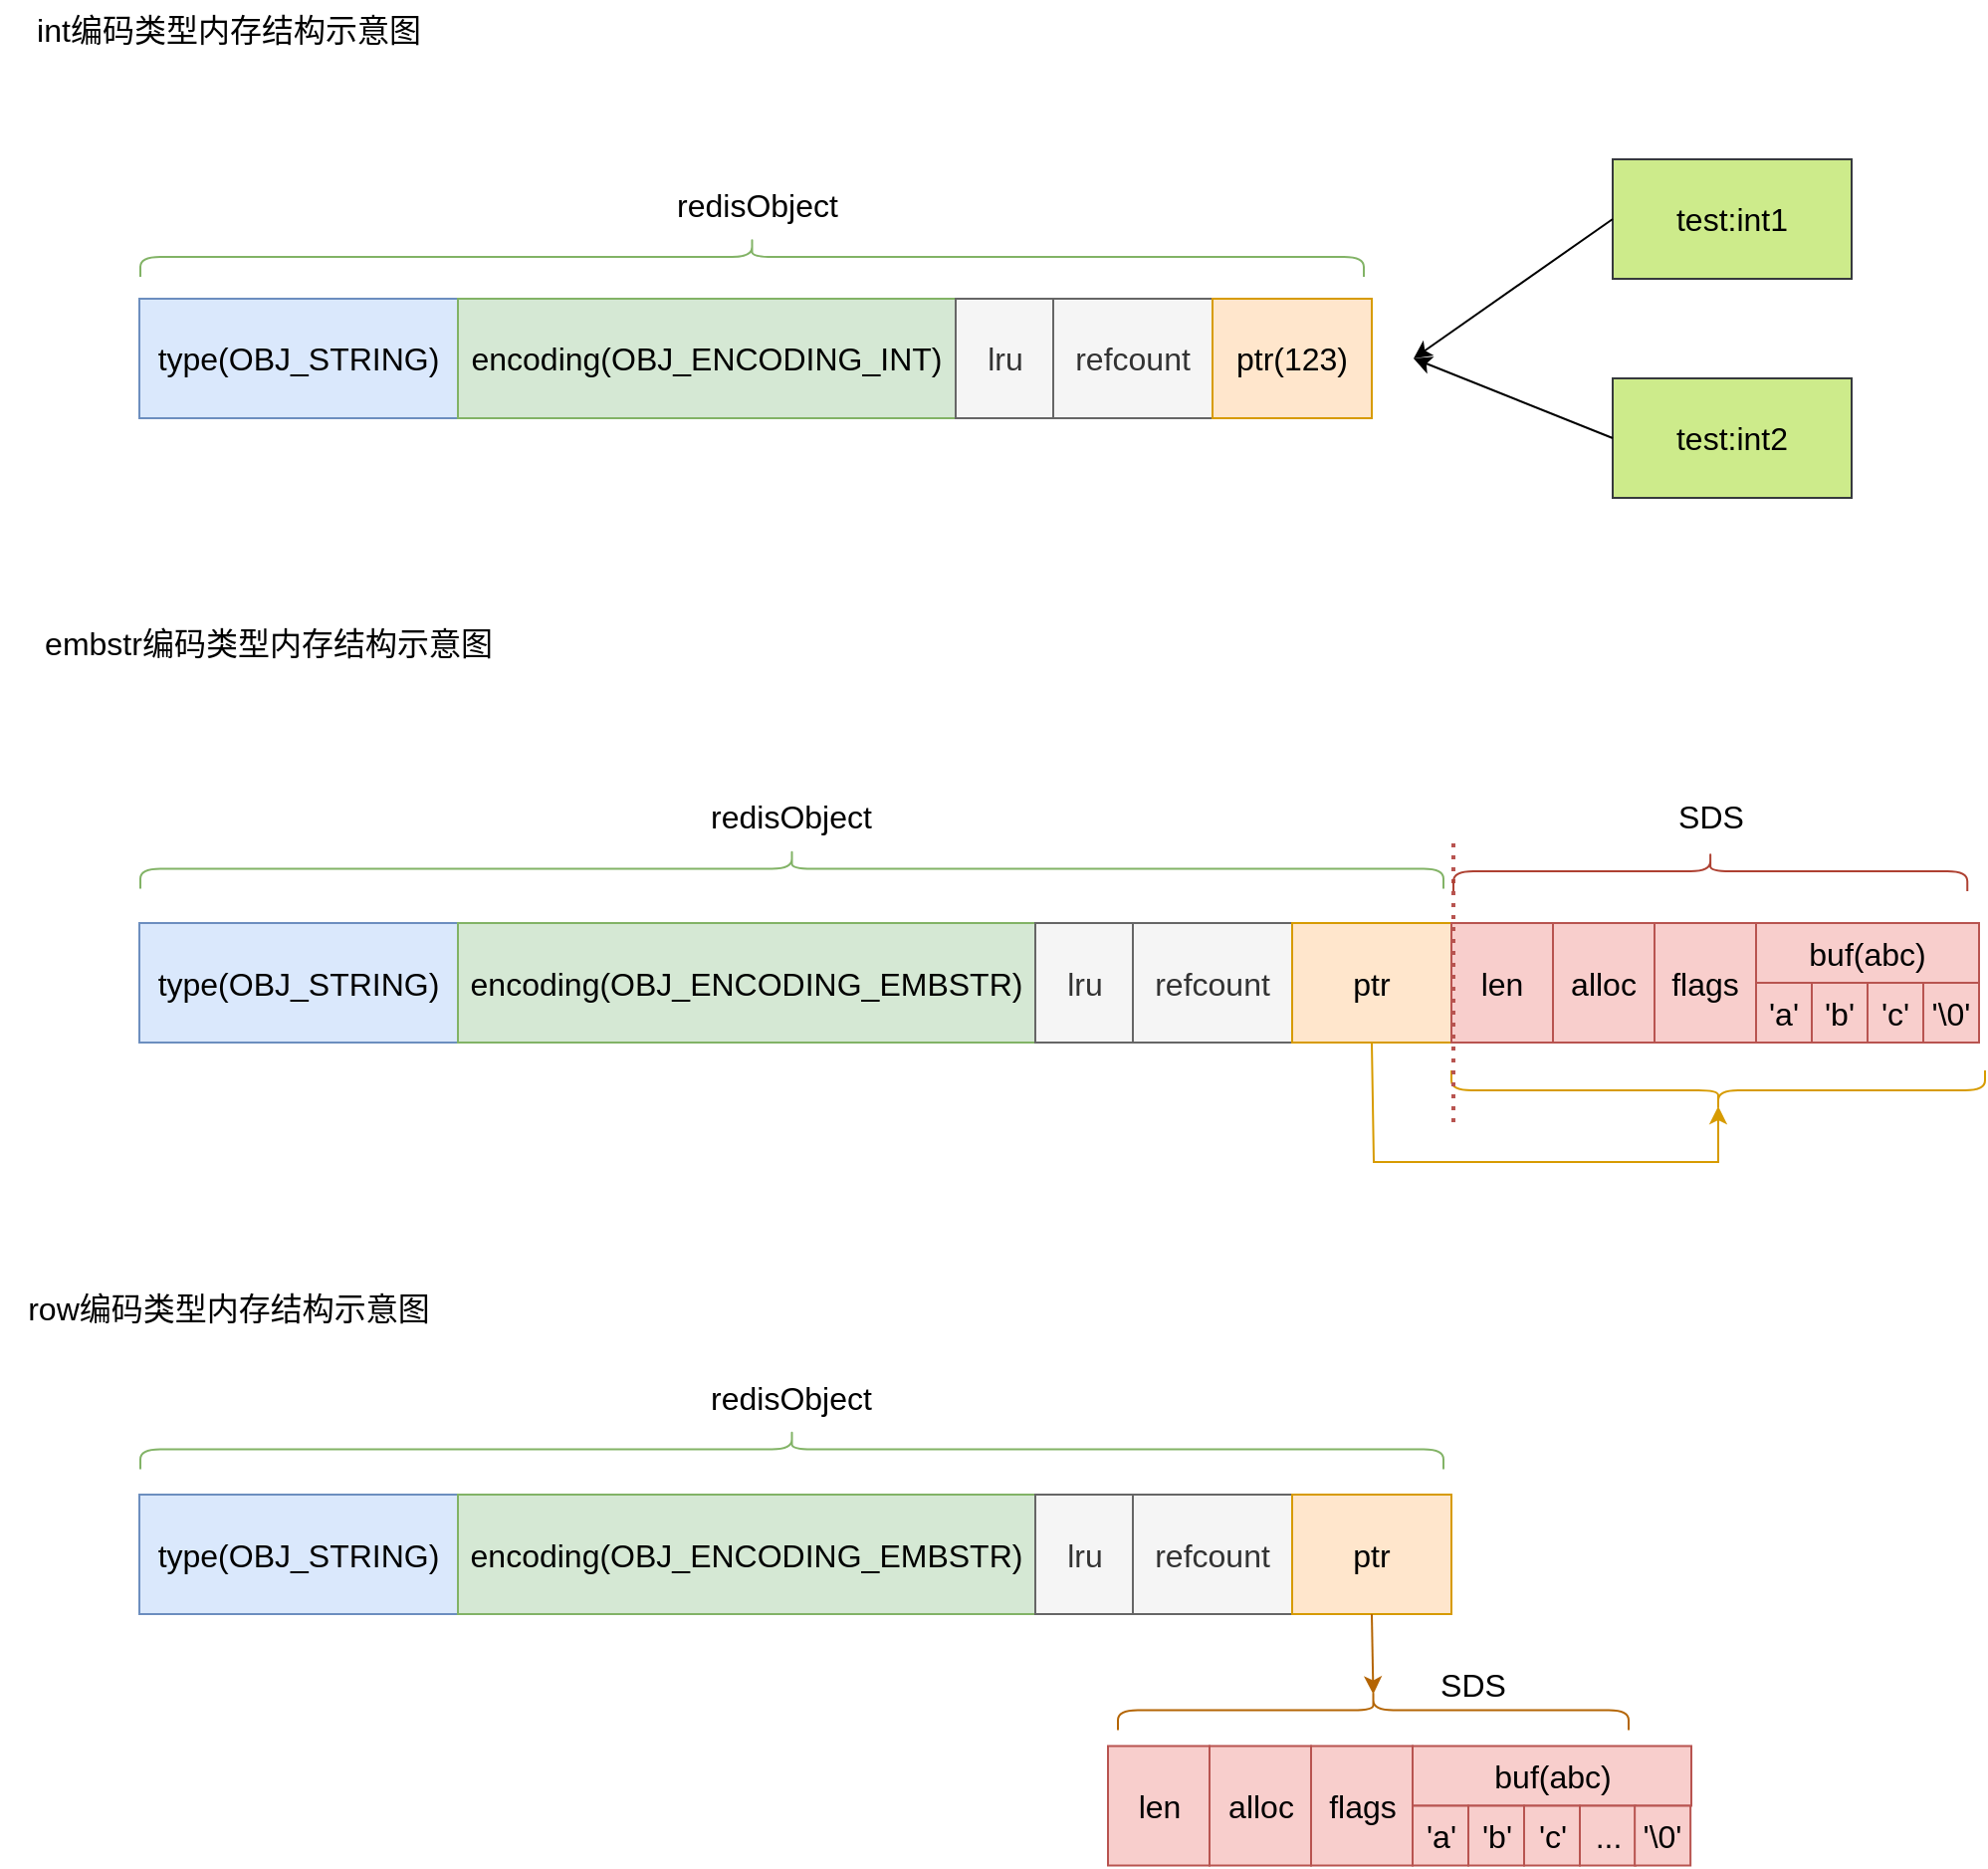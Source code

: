 <mxfile version="19.0.2" type="device" pages="8"><diagram id="InAU6_A-FDu8HO_ymusF" name="Redis-String"><mxGraphModel dx="1531" dy="811" grid="1" gridSize="10" guides="1" tooltips="1" connect="1" arrows="1" fold="1" page="1" pageScale="1" pageWidth="827" pageHeight="1169" math="0" shadow="0"><root><mxCell id="0"/><mxCell id="1" parent="0"/><mxCell id="oZFVoL_zW2KT_C4hyqSL-59" value="&lt;div style=&quot;orphans: 4; text-align: start;&quot;&gt;&lt;span style=&quot;background-color: initial;&quot;&gt;type(OBJ_STRING)&lt;/span&gt;&lt;/div&gt;" style="rounded=0;whiteSpace=wrap;html=1;strokeWidth=1;fontSize=16;fillColor=#dae8fc;strokeColor=#6c8ebf;" vertex="1" parent="1"><mxGeometry x="120" y="340" width="160" height="60" as="geometry"/></mxCell><mxCell id="oZFVoL_zW2KT_C4hyqSL-60" value="encoding(OBJ_ENCODING_INT)" style="rounded=0;whiteSpace=wrap;html=1;strokeWidth=1;fontSize=16;fillColor=#d5e8d4;strokeColor=#82b366;" vertex="1" parent="1"><mxGeometry x="280" y="340" width="250" height="60" as="geometry"/></mxCell><mxCell id="oZFVoL_zW2KT_C4hyqSL-61" value="lru" style="rounded=0;whiteSpace=wrap;html=1;strokeWidth=1;fontSize=16;fillColor=#f5f5f5;fontColor=#333333;strokeColor=#666666;" vertex="1" parent="1"><mxGeometry x="530" y="340" width="50" height="60" as="geometry"/></mxCell><mxCell id="oZFVoL_zW2KT_C4hyqSL-62" value="refcount" style="rounded=0;whiteSpace=wrap;html=1;strokeWidth=1;fontSize=16;fillColor=#f5f5f5;strokeColor=#666666;fontColor=#333333;" vertex="1" parent="1"><mxGeometry x="579" y="340" width="80" height="60" as="geometry"/></mxCell><mxCell id="oZFVoL_zW2KT_C4hyqSL-63" value="ptr(123)" style="rounded=0;whiteSpace=wrap;html=1;strokeWidth=1;fontSize=16;fillColor=#ffe6cc;strokeColor=#d79b00;" vertex="1" parent="1"><mxGeometry x="659" y="340" width="80" height="60" as="geometry"/></mxCell><mxCell id="oZFVoL_zW2KT_C4hyqSL-64" value="int编码类型内存结构示意图" style="text;html=1;strokeColor=none;fillColor=none;align=center;verticalAlign=middle;whiteSpace=wrap;rounded=0;fontSize=16;" vertex="1" parent="1"><mxGeometry x="50" y="190" width="230" height="30" as="geometry"/></mxCell><mxCell id="oZFVoL_zW2KT_C4hyqSL-65" value="test:int1" style="rounded=0;whiteSpace=wrap;html=1;fontSize=16;strokeWidth=1;fillColor=#cdeb8b;strokeColor=#36393d;" vertex="1" parent="1"><mxGeometry x="860" y="270" width="120" height="60" as="geometry"/></mxCell><mxCell id="oZFVoL_zW2KT_C4hyqSL-66" value="test:int2" style="rounded=0;whiteSpace=wrap;html=1;fontSize=16;strokeWidth=1;fillColor=#cdeb8b;strokeColor=#36393d;" vertex="1" parent="1"><mxGeometry x="860" y="380" width="120" height="60" as="geometry"/></mxCell><mxCell id="oZFVoL_zW2KT_C4hyqSL-67" value="" style="endArrow=classic;html=1;rounded=0;fontSize=16;exitX=0;exitY=0.5;exitDx=0;exitDy=0;" edge="1" parent="1" source="oZFVoL_zW2KT_C4hyqSL-65"><mxGeometry width="50" height="50" relative="1" as="geometry"><mxPoint x="710" y="260" as="sourcePoint"/><mxPoint x="760" y="370" as="targetPoint"/></mxGeometry></mxCell><mxCell id="oZFVoL_zW2KT_C4hyqSL-68" value="" style="endArrow=classic;html=1;rounded=0;fontSize=16;exitX=0;exitY=0.5;exitDx=0;exitDy=0;" edge="1" parent="1" source="oZFVoL_zW2KT_C4hyqSL-66"><mxGeometry width="50" height="50" relative="1" as="geometry"><mxPoint x="640" y="510" as="sourcePoint"/><mxPoint x="760" y="370" as="targetPoint"/></mxGeometry></mxCell><mxCell id="oZFVoL_zW2KT_C4hyqSL-69" value="&lt;div style=&quot;orphans: 4; text-align: start;&quot;&gt;&lt;span style=&quot;background-color: initial;&quot;&gt;type(OBJ_STRING)&lt;/span&gt;&lt;/div&gt;" style="rounded=0;whiteSpace=wrap;html=1;strokeWidth=1;fontSize=16;fillColor=#dae8fc;strokeColor=#6c8ebf;" vertex="1" parent="1"><mxGeometry x="120" y="653.5" width="160" height="60" as="geometry"/></mxCell><mxCell id="oZFVoL_zW2KT_C4hyqSL-70" value="encoding(OBJ_ENCODING_EMBSTR)" style="rounded=0;whiteSpace=wrap;html=1;strokeWidth=1;fontSize=16;fillColor=#d5e8d4;strokeColor=#82b366;" vertex="1" parent="1"><mxGeometry x="280" y="653.5" width="290" height="60" as="geometry"/></mxCell><mxCell id="oZFVoL_zW2KT_C4hyqSL-71" value="lru" style="rounded=0;whiteSpace=wrap;html=1;strokeWidth=1;fontSize=16;fillColor=#f5f5f5;fontColor=#333333;strokeColor=#666666;" vertex="1" parent="1"><mxGeometry x="570" y="653.5" width="50" height="60" as="geometry"/></mxCell><mxCell id="oZFVoL_zW2KT_C4hyqSL-72" value="refcount" style="rounded=0;whiteSpace=wrap;html=1;strokeWidth=1;fontSize=16;fillColor=#f5f5f5;strokeColor=#666666;fontColor=#333333;" vertex="1" parent="1"><mxGeometry x="619" y="653.5" width="80" height="60" as="geometry"/></mxCell><mxCell id="oZFVoL_zW2KT_C4hyqSL-73" value="ptr" style="rounded=0;whiteSpace=wrap;html=1;strokeWidth=1;fontSize=16;fillColor=#ffe6cc;strokeColor=#d79b00;" vertex="1" parent="1"><mxGeometry x="699" y="653.5" width="80" height="60" as="geometry"/></mxCell><mxCell id="oZFVoL_zW2KT_C4hyqSL-74" value="embstr编码类型内存结构示意图" style="text;html=1;strokeColor=none;fillColor=none;align=center;verticalAlign=middle;whiteSpace=wrap;rounded=0;fontSize=16;" vertex="1" parent="1"><mxGeometry x="70" y="498.45" width="230" height="30" as="geometry"/></mxCell><mxCell id="oZFVoL_zW2KT_C4hyqSL-79" value="len" style="rounded=0;whiteSpace=wrap;html=1;fontSize=16;strokeWidth=1;fillColor=#f8cecc;strokeColor=#b85450;" vertex="1" parent="1"><mxGeometry x="779" y="653.5" width="51" height="60" as="geometry"/></mxCell><mxCell id="oZFVoL_zW2KT_C4hyqSL-81" value="alloc" style="rounded=0;whiteSpace=wrap;html=1;fontSize=16;strokeWidth=1;fillColor=#f8cecc;strokeColor=#b85450;" vertex="1" parent="1"><mxGeometry x="830" y="653.5" width="51" height="60" as="geometry"/></mxCell><mxCell id="oZFVoL_zW2KT_C4hyqSL-82" value="flags" style="rounded=0;whiteSpace=wrap;html=1;fontSize=16;strokeWidth=1;fillColor=#f8cecc;strokeColor=#b85450;" vertex="1" parent="1"><mxGeometry x="881" y="653.5" width="51" height="60" as="geometry"/></mxCell><mxCell id="oZFVoL_zW2KT_C4hyqSL-83" value="buf(abc)" style="rounded=0;whiteSpace=wrap;html=1;fontSize=16;strokeWidth=1;fillColor=#f8cecc;strokeColor=#b85450;" vertex="1" parent="1"><mxGeometry x="932" y="653.5" width="112" height="30" as="geometry"/></mxCell><mxCell id="oZFVoL_zW2KT_C4hyqSL-84" value="'a'" style="rounded=0;whiteSpace=wrap;html=1;fontSize=16;strokeWidth=1;fillColor=#f8cecc;strokeColor=#b85450;" vertex="1" parent="1"><mxGeometry x="932" y="683.5" width="28" height="30" as="geometry"/></mxCell><mxCell id="oZFVoL_zW2KT_C4hyqSL-88" value="'b'" style="rounded=0;whiteSpace=wrap;html=1;fontSize=16;strokeWidth=1;fillColor=#f8cecc;strokeColor=#b85450;" vertex="1" parent="1"><mxGeometry x="960" y="683.5" width="28" height="30" as="geometry"/></mxCell><mxCell id="oZFVoL_zW2KT_C4hyqSL-89" value="'c'" style="rounded=0;whiteSpace=wrap;html=1;fontSize=16;strokeWidth=1;fillColor=#f8cecc;strokeColor=#b85450;" vertex="1" parent="1"><mxGeometry x="988" y="683.5" width="28" height="30" as="geometry"/></mxCell><mxCell id="oZFVoL_zW2KT_C4hyqSL-90" value="'\0'" style="rounded=0;whiteSpace=wrap;html=1;fontSize=16;strokeWidth=1;fillColor=#f8cecc;strokeColor=#b85450;" vertex="1" parent="1"><mxGeometry x="1016" y="683.5" width="28" height="30" as="geometry"/></mxCell><mxCell id="oZFVoL_zW2KT_C4hyqSL-91" value="" style="shape=curlyBracket;whiteSpace=wrap;html=1;rounded=1;flipH=1;fontSize=16;strokeWidth=1;rotation=90;size=0.5;fillColor=#ffe6cc;strokeColor=#d79b00;" vertex="1" parent="1"><mxGeometry x="903" y="603.5" width="20" height="268" as="geometry"/></mxCell><mxCell id="oZFVoL_zW2KT_C4hyqSL-95" value="" style="endArrow=none;dashed=1;html=1;dashPattern=1 2;strokeWidth=2;rounded=0;fontSize=16;fillColor=#f8cecc;strokeColor=#b85450;" edge="1" parent="1"><mxGeometry width="50" height="50" relative="1" as="geometry"><mxPoint x="780" y="753.5" as="sourcePoint"/><mxPoint x="780" y="613.5" as="targetPoint"/></mxGeometry></mxCell><mxCell id="oZFVoL_zW2KT_C4hyqSL-96" value="" style="endArrow=classic;html=1;rounded=0;fontSize=16;exitX=0.5;exitY=1;exitDx=0;exitDy=0;entryX=0.1;entryY=0.5;entryDx=0;entryDy=0;entryPerimeter=0;fillColor=#ffe6cc;strokeColor=#d79b00;" edge="1" parent="1" source="oZFVoL_zW2KT_C4hyqSL-73" target="oZFVoL_zW2KT_C4hyqSL-91"><mxGeometry width="50" height="50" relative="1" as="geometry"><mxPoint x="740" y="893.5" as="sourcePoint"/><mxPoint x="920" y="763.5" as="targetPoint"/><Array as="points"><mxPoint x="740" y="773.5"/><mxPoint x="913" y="773.5"/></Array></mxGeometry></mxCell><mxCell id="oZFVoL_zW2KT_C4hyqSL-98" value="" style="shape=curlyBracket;whiteSpace=wrap;html=1;rounded=1;flipH=1;fontSize=16;strokeWidth=1;rotation=-90;fillColor=#d5e8d4;strokeColor=#82b366;" vertex="1" parent="1"><mxGeometry x="417.75" y="11.75" width="20" height="614.5" as="geometry"/></mxCell><mxCell id="oZFVoL_zW2KT_C4hyqSL-99" value="redisObject" style="text;html=1;align=center;verticalAlign=middle;whiteSpace=wrap;rounded=0;fontSize=16;fillColor=none;" vertex="1" parent="1"><mxGeometry x="380" y="280" width="101" height="26" as="geometry"/></mxCell><mxCell id="oZFVoL_zW2KT_C4hyqSL-100" value="row编码类型内存结构示意图" style="text;html=1;strokeColor=none;fillColor=none;align=center;verticalAlign=middle;whiteSpace=wrap;rounded=0;fontSize=16;" vertex="1" parent="1"><mxGeometry x="50" y="831.5" width="230" height="30" as="geometry"/></mxCell><mxCell id="oZFVoL_zW2KT_C4hyqSL-101" value="&lt;div style=&quot;orphans: 4; text-align: start;&quot;&gt;&lt;span style=&quot;background-color: initial;&quot;&gt;type(OBJ_STRING)&lt;/span&gt;&lt;/div&gt;" style="rounded=0;whiteSpace=wrap;html=1;strokeWidth=1;fontSize=16;fillColor=#dae8fc;strokeColor=#6c8ebf;" vertex="1" parent="1"><mxGeometry x="120" y="940.5" width="160" height="60" as="geometry"/></mxCell><mxCell id="oZFVoL_zW2KT_C4hyqSL-102" value="encoding(OBJ_ENCODING_EMBSTR)" style="rounded=0;whiteSpace=wrap;html=1;strokeWidth=1;fontSize=16;fillColor=#d5e8d4;strokeColor=#82b366;" vertex="1" parent="1"><mxGeometry x="280" y="940.5" width="290" height="60" as="geometry"/></mxCell><mxCell id="oZFVoL_zW2KT_C4hyqSL-103" value="lru" style="rounded=0;whiteSpace=wrap;html=1;strokeWidth=1;fontSize=16;fillColor=#f5f5f5;fontColor=#333333;strokeColor=#666666;" vertex="1" parent="1"><mxGeometry x="570" y="940.5" width="50" height="60" as="geometry"/></mxCell><mxCell id="oZFVoL_zW2KT_C4hyqSL-104" value="refcount" style="rounded=0;whiteSpace=wrap;html=1;strokeWidth=1;fontSize=16;fillColor=#f5f5f5;strokeColor=#666666;fontColor=#333333;" vertex="1" parent="1"><mxGeometry x="619" y="940.5" width="80" height="60" as="geometry"/></mxCell><mxCell id="oZFVoL_zW2KT_C4hyqSL-105" value="ptr" style="rounded=0;whiteSpace=wrap;html=1;strokeWidth=1;fontSize=16;fillColor=#ffe6cc;strokeColor=#d79b00;" vertex="1" parent="1"><mxGeometry x="699" y="940.5" width="80" height="60" as="geometry"/></mxCell><mxCell id="oZFVoL_zW2KT_C4hyqSL-106" value="len" style="rounded=0;whiteSpace=wrap;html=1;fontSize=16;strokeWidth=1;fillColor=#f8cecc;strokeColor=#b85450;" vertex="1" parent="1"><mxGeometry x="606.5" y="1066.75" width="51" height="60" as="geometry"/></mxCell><mxCell id="oZFVoL_zW2KT_C4hyqSL-107" value="alloc" style="rounded=0;whiteSpace=wrap;html=1;fontSize=16;strokeWidth=1;fillColor=#f8cecc;strokeColor=#b85450;" vertex="1" parent="1"><mxGeometry x="657.5" y="1066.75" width="51" height="60" as="geometry"/></mxCell><mxCell id="oZFVoL_zW2KT_C4hyqSL-108" value="flags" style="rounded=0;whiteSpace=wrap;html=1;fontSize=16;strokeWidth=1;fillColor=#f8cecc;strokeColor=#b85450;" vertex="1" parent="1"><mxGeometry x="708.5" y="1066.75" width="51" height="60" as="geometry"/></mxCell><mxCell id="oZFVoL_zW2KT_C4hyqSL-109" value="buf(abc)" style="rounded=0;whiteSpace=wrap;html=1;fontSize=16;strokeWidth=1;fillColor=#f8cecc;strokeColor=#b85450;" vertex="1" parent="1"><mxGeometry x="759.5" y="1066.75" width="140" height="30" as="geometry"/></mxCell><mxCell id="oZFVoL_zW2KT_C4hyqSL-110" value="'a'" style="rounded=0;whiteSpace=wrap;html=1;fontSize=16;strokeWidth=1;fillColor=#f8cecc;strokeColor=#b85450;" vertex="1" parent="1"><mxGeometry x="759.5" y="1096.75" width="28" height="30" as="geometry"/></mxCell><mxCell id="oZFVoL_zW2KT_C4hyqSL-111" value="'b'" style="rounded=0;whiteSpace=wrap;html=1;fontSize=16;strokeWidth=1;fillColor=#f8cecc;strokeColor=#b85450;" vertex="1" parent="1"><mxGeometry x="787.5" y="1096.75" width="28" height="30" as="geometry"/></mxCell><mxCell id="oZFVoL_zW2KT_C4hyqSL-112" value="'c'" style="rounded=0;whiteSpace=wrap;html=1;fontSize=16;strokeWidth=1;fillColor=#f8cecc;strokeColor=#b85450;" vertex="1" parent="1"><mxGeometry x="815.5" y="1096.75" width="28" height="30" as="geometry"/></mxCell><mxCell id="oZFVoL_zW2KT_C4hyqSL-113" value="..." style="rounded=0;whiteSpace=wrap;html=1;fontSize=16;strokeWidth=1;fillColor=#f8cecc;strokeColor=#b85450;" vertex="1" parent="1"><mxGeometry x="843.5" y="1096.75" width="28" height="30" as="geometry"/></mxCell><mxCell id="oZFVoL_zW2KT_C4hyqSL-117" value="" style="shape=curlyBracket;whiteSpace=wrap;html=1;rounded=1;flipH=1;fontSize=16;strokeWidth=1;rotation=-90;fillColor=#d5e8d4;strokeColor=#82b366;" vertex="1" parent="1"><mxGeometry x="437.75" y="299" width="20" height="654.5" as="geometry"/></mxCell><mxCell id="oZFVoL_zW2KT_C4hyqSL-118" value="redisObject" style="text;html=1;align=center;verticalAlign=middle;whiteSpace=wrap;rounded=0;fontSize=16;fillColor=none;" vertex="1" parent="1"><mxGeometry x="397.25" y="587.25" width="101" height="26" as="geometry"/></mxCell><mxCell id="oZFVoL_zW2KT_C4hyqSL-119" value="" style="shape=curlyBracket;whiteSpace=wrap;html=1;rounded=1;flipH=1;fontSize=16;strokeWidth=1;rotation=-90;fillColor=#fad9d5;strokeColor=#ae4132;" vertex="1" parent="1"><mxGeometry x="899.07" y="498.45" width="20" height="258.12" as="geometry"/></mxCell><mxCell id="oZFVoL_zW2KT_C4hyqSL-123" value="SDS" style="text;html=1;align=center;verticalAlign=middle;whiteSpace=wrap;rounded=0;fontSize=16;fillColor=none;" vertex="1" parent="1"><mxGeometry x="858.57" y="587.25" width="101" height="26" as="geometry"/></mxCell><mxCell id="oZFVoL_zW2KT_C4hyqSL-124" value="" style="shape=curlyBracket;whiteSpace=wrap;html=1;rounded=1;flipH=1;fontSize=16;strokeWidth=1;rotation=-90;fillColor=#d5e8d4;strokeColor=#82b366;" vertex="1" parent="1"><mxGeometry x="437.75" y="590.5" width="20" height="654.5" as="geometry"/></mxCell><mxCell id="oZFVoL_zW2KT_C4hyqSL-125" value="redisObject" style="text;html=1;align=center;verticalAlign=middle;whiteSpace=wrap;rounded=0;fontSize=16;fillColor=none;" vertex="1" parent="1"><mxGeometry x="397.25" y="878.75" width="101" height="26" as="geometry"/></mxCell><mxCell id="oZFVoL_zW2KT_C4hyqSL-126" value="" style="endArrow=classic;html=1;rounded=0;fontSize=16;exitX=0.5;exitY=1;exitDx=0;exitDy=0;entryX=0.1;entryY=0.5;entryDx=0;entryDy=0;entryPerimeter=0;fillColor=#fad7ac;strokeColor=#b46504;" edge="1" parent="1" source="oZFVoL_zW2KT_C4hyqSL-105" target="oZFVoL_zW2KT_C4hyqSL-127"><mxGeometry width="50" height="50" relative="1" as="geometry"><mxPoint x="850" y="1120.5" as="sourcePoint"/><mxPoint x="860" y="970.5" as="targetPoint"/></mxGeometry></mxCell><mxCell id="oZFVoL_zW2KT_C4hyqSL-127" value="" style="shape=curlyBracket;whiteSpace=wrap;html=1;rounded=1;fontSize=16;strokeWidth=1;rotation=90;fillColor=#fad7ac;strokeColor=#b46504;" vertex="1" parent="1"><mxGeometry x="729.75" y="920.5" width="20" height="256.5" as="geometry"/></mxCell><mxCell id="oZFVoL_zW2KT_C4hyqSL-130" value="SDS" style="text;html=1;strokeColor=none;fillColor=none;align=center;verticalAlign=middle;whiteSpace=wrap;rounded=0;fontSize=16;" vertex="1" parent="1"><mxGeometry x="760" y="1020.5" width="60" height="30" as="geometry"/></mxCell><mxCell id="7cm_4JFJEQp8uRtnWHaG-1" value="'\0'" style="rounded=0;whiteSpace=wrap;html=1;fontSize=16;strokeWidth=1;fillColor=#f8cecc;strokeColor=#b85450;" vertex="1" parent="1"><mxGeometry x="871.07" y="1096.75" width="28" height="30" as="geometry"/></mxCell></root></mxGraphModel></diagram><diagram id="OpGT6um13dwB1R2Ks-7M" name="Redis-Hash"><mxGraphModel dx="2312" dy="1032" grid="1" gridSize="10" guides="1" tooltips="1" connect="1" arrows="1" fold="1" page="1" pageScale="1" pageWidth="827" pageHeight="1169" math="0" shadow="0"><root><mxCell id="0"/><mxCell id="1" parent="0"/><mxCell id="kyzREJ7_w_U-flktyMg1-14" value="" style="rounded=0;whiteSpace=wrap;html=1;fontSize=16;strokeWidth=1;dashed=1;fillColor=#f5f5f5;strokeColor=#666666;fontColor=#333333;" vertex="1" parent="1"><mxGeometry x="-32" y="310" width="572" height="280" as="geometry"/></mxCell><mxCell id="kyzREJ7_w_U-flktyMg1-1" value="zlbytes&lt;br&gt;&lt;font style=&quot;font-size: 14px;&quot;&gt;&lt;font color=&quot;#666600&quot;&gt;[&lt;/font&gt;&lt;span style=&quot;color: rgb(102, 102, 0);&quot;&gt;记录整个压缩列表&lt;/span&gt;&lt;span style=&quot;color: rgb(102, 102, 0);&quot;&gt;占用的内存字节数&lt;/span&gt;]&lt;/font&gt;" style="rounded=0;whiteSpace=wrap;html=1;fontSize=16;strokeWidth=1;fillColor=#cce5ff;strokeColor=#36393d;" vertex="1" parent="1"><mxGeometry x="200" y="100" width="290" height="70" as="geometry"/></mxCell><mxCell id="kyzREJ7_w_U-flktyMg1-4" value="zltail&lt;br&gt;&lt;font style=&quot;font-size: 14px;&quot;&gt;&lt;font color=&quot;#666600&quot;&gt;[&lt;/font&gt;&lt;font style=&quot;font-size: 14px;&quot;&gt;&lt;span style=&quot;color: rgb(102, 102, 0);&quot;&gt;记录压缩列表表尾节点距离压缩列表的起&lt;br&gt;始&lt;/span&gt;&lt;span style=&quot;color: rgb(102, 102, 0);&quot;&gt;地址有多少字节(可以确定表尾字节地址)&lt;/span&gt;&lt;/font&gt;&lt;font color=&quot;#666600&quot;&gt;]&lt;/font&gt;&lt;/font&gt;" style="rounded=0;whiteSpace=wrap;html=1;fontSize=16;strokeWidth=1;fillColor=#cce5ff;strokeColor=#36393d;" vertex="1" parent="1"><mxGeometry x="200" y="170" width="290" height="70" as="geometry"/></mxCell><mxCell id="kyzREJ7_w_U-flktyMg1-5" value="zllen&lt;br&gt;&lt;font color=&quot;#666600&quot; style=&quot;font-size: 14px;&quot;&gt;[记录了压缩列表包含的节点数量]&lt;/font&gt;" style="rounded=0;whiteSpace=wrap;html=1;fontSize=16;strokeWidth=1;fillColor=#cce5ff;strokeColor=#36393d;" vertex="1" parent="1"><mxGeometry x="200" y="240" width="290" height="70" as="geometry"/></mxCell><mxCell id="kyzREJ7_w_U-flktyMg1-8" value="entry1&lt;br&gt;&lt;font style=&quot;font-size: 14px;&quot; color=&quot;#666600&quot;&gt;(field1)&lt;/font&gt;" style="rounded=0;whiteSpace=wrap;html=1;fontSize=16;strokeWidth=1;fillColor=#d5e8d4;strokeColor=#82b366;" vertex="1" parent="1"><mxGeometry x="200" y="310" width="290" height="70" as="geometry"/></mxCell><mxCell id="kyzREJ7_w_U-flktyMg1-9" value="entry2&lt;br&gt;&lt;font style=&quot;font-size: 14px;&quot; color=&quot;#666600&quot;&gt;(value1)&lt;/font&gt;" style="rounded=0;whiteSpace=wrap;html=1;fontSize=16;strokeWidth=1;fillColor=#d5e8d4;strokeColor=#82b366;" vertex="1" parent="1"><mxGeometry x="200" y="380" width="290" height="70" as="geometry"/></mxCell><mxCell id="kyzREJ7_w_U-flktyMg1-10" value="....." style="rounded=0;whiteSpace=wrap;html=1;fontSize=16;strokeWidth=1;fillColor=#d5e8d4;strokeColor=#82b366;" vertex="1" parent="1"><mxGeometry x="200" y="520" width="290" height="70" as="geometry"/></mxCell><mxCell id="kyzREJ7_w_U-flktyMg1-11" value="entryN" style="rounded=0;whiteSpace=wrap;html=1;fontSize=16;strokeWidth=1;fillColor=#d5e8d4;strokeColor=#82b366;" vertex="1" parent="1"><mxGeometry x="200" y="590" width="290" height="70" as="geometry"/></mxCell><mxCell id="kyzREJ7_w_U-flktyMg1-12" value="zlend&lt;br&gt;&lt;font color=&quot;#666600&quot; style=&quot;font-size: 14px;&quot;&gt;[用于标记压缩列表的末端]&lt;/font&gt;" style="rounded=0;whiteSpace=wrap;html=1;fontSize=16;strokeWidth=1;fillColor=#cce5ff;strokeColor=#36393d;" vertex="1" parent="1"><mxGeometry x="200" y="660" width="290" height="70" as="geometry"/></mxCell><mxCell id="kyzREJ7_w_U-flktyMg1-16" value="previous_entry_length&lt;br&gt;&lt;font color=&quot;#666600&quot; style=&quot;font-size: 14px;&quot;&gt;[&lt;/font&gt;&lt;span style=&quot;color: rgb(102, 102, 0); font-size: 14px;&quot;&gt;记录了前一个节点的长度，&lt;/span&gt;&lt;font color=&quot;#666600&quot; style=&quot;font-size: 14px;&quot;&gt;单位:字节]&lt;/font&gt;" style="rounded=0;whiteSpace=wrap;html=1;fontSize=16;strokeWidth=1;fillColor=#ffe6cc;strokeColor=#d79b00;" vertex="1" parent="1"><mxGeometry x="632" y="184" width="246" height="60" as="geometry"/></mxCell><mxCell id="Gp13hIvOzqs-OXehRTAl-1" value="encoding&lt;br&gt;&lt;font color=&quot;#666600&quot; style=&quot;font-size: 14px;&quot;&gt;[记录了content中数据的类型]&lt;/font&gt;" style="rounded=0;whiteSpace=wrap;html=1;fontSize=16;strokeWidth=1;fillColor=#ffe6cc;strokeColor=#d79b00;" vertex="1" parent="1"><mxGeometry x="632" y="244" width="246" height="60" as="geometry"/></mxCell><mxCell id="Gp13hIvOzqs-OXehRTAl-3" value="content&lt;br&gt;&lt;font style=&quot;font-size: 14px;&quot;&gt;(field1)&lt;br&gt;&lt;font color=&quot;#666600&quot;&gt;[负责保存节点的值]&lt;/font&gt;&lt;/font&gt;" style="rounded=0;whiteSpace=wrap;html=1;fontSize=16;strokeWidth=1;fillColor=#ffe6cc;strokeColor=#d79b00;" vertex="1" parent="1"><mxGeometry x="632" y="364" width="246" height="60" as="geometry"/></mxCell><mxCell id="Gp13hIvOzqs-OXehRTAl-5" value="" style="shape=curlyBracket;whiteSpace=wrap;html=1;rounded=1;fontSize=16;strokeWidth=1;fillColor=#ffe6cc;strokeColor=#d79b00;" vertex="1" parent="1"><mxGeometry x="598" y="193.5" width="20" height="214.5" as="geometry"/></mxCell><mxCell id="Gp13hIvOzqs-OXehRTAl-6" value="" style="shape=flexArrow;endArrow=classic;html=1;rounded=0;fontSize=16;exitX=1;exitY=0.5;exitDx=0;exitDy=0;fillColor=#ffe6cc;strokeColor=#d79b00;" edge="1" parent="1" source="kyzREJ7_w_U-flktyMg1-8" target="Gp13hIvOzqs-OXehRTAl-5"><mxGeometry width="50" height="50" relative="1" as="geometry"><mxPoint x="630" y="310" as="sourcePoint"/><mxPoint x="680" y="260" as="targetPoint"/></mxGeometry></mxCell><mxCell id="Gp13hIvOzqs-OXehRTAl-16" value="key" style="edgeLabel;html=1;align=center;verticalAlign=middle;resizable=0;points=[];fontSize=16;" vertex="1" connectable="0" parent="Gp13hIvOzqs-OXehRTAl-6"><mxGeometry x="0.155" relative="1" as="geometry"><mxPoint x="6" y="-10" as="offset"/></mxGeometry></mxCell><mxCell id="Gp13hIvOzqs-OXehRTAl-13" value="" style="shape=curlyBracket;whiteSpace=wrap;html=1;rounded=1;fontSize=16;strokeWidth=1;fillColor=#f8cecc;strokeColor=#b85450;" vertex="1" parent="1"><mxGeometry x="598" y="458.5" width="20" height="215.5" as="geometry"/></mxCell><mxCell id="Gp13hIvOzqs-OXehRTAl-14" value="" style="shape=flexArrow;endArrow=classic;html=1;rounded=0;fontSize=16;exitX=1;exitY=0.5;exitDx=0;exitDy=0;fillColor=#f8cecc;strokeColor=#b85450;" edge="1" parent="1" source="kyzREJ7_w_U-flktyMg1-9" target="Gp13hIvOzqs-OXehRTAl-13"><mxGeometry width="50" height="50" relative="1" as="geometry"><mxPoint x="500" y="410" as="sourcePoint"/><mxPoint x="630" y="358.464" as="targetPoint"/></mxGeometry></mxCell><mxCell id="Gp13hIvOzqs-OXehRTAl-17" value="value" style="edgeLabel;html=1;align=center;verticalAlign=middle;resizable=0;points=[];fontSize=16;" vertex="1" connectable="0" parent="Gp13hIvOzqs-OXehRTAl-14"><mxGeometry x="0.197" y="2" relative="1" as="geometry"><mxPoint x="5" y="-8" as="offset"/></mxGeometry></mxCell><mxCell id="Gp13hIvOzqs-OXehRTAl-15" value="ZipList" style="text;html=1;strokeColor=none;fillColor=none;align=center;verticalAlign=middle;whiteSpace=wrap;rounded=0;fontSize=16;" vertex="1" parent="1"><mxGeometry x="10" y="10" width="60" height="30" as="geometry"/></mxCell><mxCell id="Gp13hIvOzqs-OXehRTAl-27" value="&lt;span style=&quot;font-size: 16px;&quot;&gt;压缩列表中实际的元素&lt;br&gt;长度由保存的内容决定&lt;/span&gt;" style="shape=note;strokeWidth=2;fontSize=14;size=20;whiteSpace=wrap;html=1;fillColor=#fff2cc;strokeColor=#d6b656;fontColor=#666600;" vertex="1" parent="1"><mxGeometry x="-30" y="310" width="194" height="80" as="geometry"/></mxCell><mxCell id="Gp13hIvOzqs-OXehRTAl-29" value="previous_entry_length&lt;br&gt;&lt;font color=&quot;#666600&quot; style=&quot;font-size: 14px;&quot;&gt;[&lt;/font&gt;&lt;span style=&quot;color: rgb(102, 102, 0); font-size: 14px;&quot;&gt;记录了前一个节点的长度，&lt;/span&gt;&lt;font color=&quot;#666600&quot; style=&quot;font-size: 14px;&quot;&gt;单位:字节]&lt;/font&gt;" style="rounded=0;whiteSpace=wrap;html=1;fontSize=16;strokeWidth=1;fillColor=#f8cecc;strokeColor=#b85450;" vertex="1" parent="1"><mxGeometry x="632" y="450" width="246" height="60" as="geometry"/></mxCell><mxCell id="Gp13hIvOzqs-OXehRTAl-30" value="encoding&lt;br&gt;&lt;font color=&quot;#666600&quot; style=&quot;font-size: 14px;&quot;&gt;[记录了content中数据的类型]&lt;/font&gt;" style="rounded=0;whiteSpace=wrap;html=1;fontSize=16;strokeWidth=1;fillColor=#f8cecc;strokeColor=#b85450;" vertex="1" parent="1"><mxGeometry x="632" y="510" width="246" height="60" as="geometry"/></mxCell><mxCell id="Gp13hIvOzqs-OXehRTAl-31" value="content&lt;br&gt;&lt;font style=&quot;font-size: 14px;&quot;&gt;(value1)&lt;br&gt;&lt;font color=&quot;#666600&quot;&gt;[负责保存节点的值]&lt;/font&gt;&lt;/font&gt;" style="rounded=0;whiteSpace=wrap;html=1;fontSize=16;strokeWidth=1;fillColor=#f8cecc;strokeColor=#b85450;" vertex="1" parent="1"><mxGeometry x="632" y="630" width="246" height="60" as="geometry"/></mxCell><mxCell id="De4Guu-rtP80h9vEOOyx-1" value="entry3&lt;br&gt;&lt;font style=&quot;font-size: 14px;&quot; color=&quot;#666600&quot;&gt;(field2)&lt;/font&gt;" style="rounded=0;whiteSpace=wrap;html=1;fontSize=16;strokeWidth=1;fillColor=#d5e8d4;strokeColor=#82b366;" vertex="1" parent="1"><mxGeometry x="200" y="450" width="290" height="70" as="geometry"/></mxCell><mxCell id="Gp13hIvOzqs-OXehRTAl-32" value="" style="shape=curlyBracket;whiteSpace=wrap;html=1;rounded=1;fontSize=14;fontColor=#000000;strokeWidth=1;gradientColor=none;strokeColor=#97D077;" vertex="1" parent="1"><mxGeometry x="284" y="334" width="20" height="149" as="geometry"/></mxCell><mxCell id="-k45J1aH7NPgIWB1Yole-1" value="len&lt;br&gt;&lt;font color=&quot;#666600&quot; style=&quot;font-size: 14px;&quot;&gt;[记录了content中数据的长度]&lt;/font&gt;" style="rounded=0;whiteSpace=wrap;html=1;fontSize=16;strokeWidth=1;fillColor=#f8cecc;strokeColor=#b85450;" vertex="1" parent="1"><mxGeometry x="632" y="570" width="246" height="60" as="geometry"/></mxCell><mxCell id="-k45J1aH7NPgIWB1Yole-3" value="len&lt;br&gt;&lt;font color=&quot;#666600&quot; style=&quot;font-size: 14px;&quot;&gt;[记录了content中数据的长度]&lt;/font&gt;" style="rounded=0;whiteSpace=wrap;html=1;fontSize=16;strokeWidth=1;fillColor=#ffe6cc;strokeColor=#d79b00;" vertex="1" parent="1"><mxGeometry x="632" y="304" width="246" height="60" as="geometry"/></mxCell></root></mxGraphModel></diagram><diagram id="yYVf1whQ9dMYevX4ITa3" name="Redis-List"><mxGraphModel dx="1235" dy="1032" grid="1" gridSize="10" guides="1" tooltips="1" connect="1" arrows="1" fold="1" page="1" pageScale="1" pageWidth="827" pageHeight="1169" math="0" shadow="0"><root><mxCell id="0"/><mxCell id="1" parent="0"/><mxCell id="eZCTnRYsSVc8vECy7tQm-33" value="" style="rounded=0;whiteSpace=wrap;html=1;fontSize=16;strokeWidth=1;fillColor=#f5f5f5;strokeColor=#666666;dashed=1;fontColor=#333333;" vertex="1" parent="1"><mxGeometry x="120" y="394" width="564" height="234" as="geometry"/></mxCell><mxCell id="Cd2kpBhAyrSITILB2pDr-2" value="prev" style="rounded=0;whiteSpace=wrap;html=1;fontSize=16;strokeColor=#d79b00;strokeWidth=1;fillColor=#ffe6cc;" vertex="1" parent="1"><mxGeometry x="140" y="270" width="60" height="60" as="geometry"/></mxCell><mxCell id="Cd2kpBhAyrSITILB2pDr-3" value="ziplist" style="rounded=0;whiteSpace=wrap;html=1;fontSize=16;strokeColor=#b85450;strokeWidth=1;fillColor=#f8cecc;" vertex="1" parent="1"><mxGeometry x="200" y="270" width="60" height="60" as="geometry"/></mxCell><mxCell id="Cd2kpBhAyrSITILB2pDr-4" value="next" style="rounded=0;whiteSpace=wrap;html=1;fontSize=16;strokeColor=#d79b00;strokeWidth=1;fillColor=#ffe6cc;" vertex="1" parent="1"><mxGeometry x="260" y="270" width="60" height="60" as="geometry"/></mxCell><mxCell id="Cd2kpBhAyrSITILB2pDr-6" value="prev" style="rounded=0;whiteSpace=wrap;html=1;fontSize=16;strokeColor=#d79b00;strokeWidth=1;fillColor=#ffe6cc;" vertex="1" parent="1"><mxGeometry x="380" y="270" width="60" height="60" as="geometry"/></mxCell><mxCell id="Cd2kpBhAyrSITILB2pDr-7" value="ziplist" style="rounded=0;whiteSpace=wrap;html=1;fontSize=16;strokeColor=#b85450;strokeWidth=1;fillColor=#f8cecc;" vertex="1" parent="1"><mxGeometry x="440" y="270" width="60" height="60" as="geometry"/></mxCell><mxCell id="Cd2kpBhAyrSITILB2pDr-8" value="next" style="rounded=0;whiteSpace=wrap;html=1;fontSize=16;strokeColor=#d79b00;strokeWidth=1;fillColor=#ffe6cc;" vertex="1" parent="1"><mxGeometry x="500" y="270" width="60" height="60" as="geometry"/></mxCell><mxCell id="Cd2kpBhAyrSITILB2pDr-10" value="prev" style="rounded=0;whiteSpace=wrap;html=1;fontSize=16;strokeColor=#d79b00;strokeWidth=1;fillColor=#ffe6cc;" vertex="1" parent="1"><mxGeometry x="610" y="270" width="60" height="60" as="geometry"/></mxCell><mxCell id="Cd2kpBhAyrSITILB2pDr-11" value="ziplist" style="rounded=0;whiteSpace=wrap;html=1;fontSize=16;strokeColor=#b85450;strokeWidth=1;fillColor=#f8cecc;" vertex="1" parent="1"><mxGeometry x="670" y="270" width="60" height="60" as="geometry"/></mxCell><mxCell id="Cd2kpBhAyrSITILB2pDr-12" value="next" style="rounded=0;whiteSpace=wrap;html=1;fontSize=16;strokeColor=#d79b00;strokeWidth=1;fillColor=#ffe6cc;" vertex="1" parent="1"><mxGeometry x="730" y="270" width="60" height="60" as="geometry"/></mxCell><mxCell id="Cd2kpBhAyrSITILB2pDr-17" value="&lt;font style=&quot;font-size: 16px;&quot; color=&quot;#000000&quot;&gt;quickList&lt;/font&gt;" style="rounded=0;whiteSpace=wrap;html=1;fontSize=14;strokeColor=#36393d;strokeWidth=1;fillColor=#ffcc99;" vertex="1" parent="1"><mxGeometry x="400" y="100" width="140" height="60" as="geometry"/></mxCell><mxCell id="Cd2kpBhAyrSITILB2pDr-18" value="&lt;span style=&quot;background-color: rgb(255, 204, 153);&quot;&gt;head&lt;/span&gt;" style="endArrow=classic;html=1;rounded=0;fontSize=16;fontColor=#000000;exitX=0;exitY=0.5;exitDx=0;exitDy=0;entryX=0;entryY=0.25;entryDx=0;entryDy=0;fillColor=#cdeb8b;strokeColor=#CC6600;" edge="1" parent="1" source="Cd2kpBhAyrSITILB2pDr-17" target="Cd2kpBhAyrSITILB2pDr-2"><mxGeometry width="50" height="50" relative="1" as="geometry"><mxPoint x="100" y="210" as="sourcePoint"/><mxPoint x="150" y="160" as="targetPoint"/><Array as="points"><mxPoint x="90" y="130"/><mxPoint x="90" y="285"/></Array></mxGeometry></mxCell><mxCell id="Cd2kpBhAyrSITILB2pDr-19" value="&lt;span style=&quot;background-color: rgb(255, 204, 153);&quot;&gt;tail&lt;/span&gt;" style="endArrow=classic;html=1;rounded=0;fontSize=16;fontColor=#000000;exitX=1;exitY=0.5;exitDx=0;exitDy=0;entryX=1;entryY=0.25;entryDx=0;entryDy=0;fillColor=#cdeb8b;strokeColor=#CC6600;" edge="1" parent="1" source="Cd2kpBhAyrSITILB2pDr-17" target="Cd2kpBhAyrSITILB2pDr-12"><mxGeometry width="50" height="50" relative="1" as="geometry"><mxPoint x="650" y="240" as="sourcePoint"/><mxPoint x="700" y="190" as="targetPoint"/><Array as="points"><mxPoint x="840" y="130"/><mxPoint x="840" y="285"/></Array></mxGeometry></mxCell><mxCell id="eZCTnRYsSVc8vECy7tQm-25" value="zlbytes" style="rounded=0;whiteSpace=wrap;html=1;fontSize=16;strokeColor=#6c8ebf;strokeWidth=1;fillColor=#dae8fc;" vertex="1" parent="1"><mxGeometry x="147" y="440" width="70" height="50" as="geometry"/></mxCell><mxCell id="eZCTnRYsSVc8vECy7tQm-26" value="zltail" style="rounded=0;whiteSpace=wrap;html=1;fontSize=16;strokeColor=#6c8ebf;strokeWidth=1;fillColor=#dae8fc;" vertex="1" parent="1"><mxGeometry x="217" y="440" width="58" height="50" as="geometry"/></mxCell><mxCell id="eZCTnRYsSVc8vECy7tQm-27" value="zllen" style="rounded=0;whiteSpace=wrap;html=1;fontSize=16;strokeColor=#6c8ebf;strokeWidth=1;fillColor=#dae8fc;" vertex="1" parent="1"><mxGeometry x="275" y="440" width="57" height="50" as="geometry"/></mxCell><mxCell id="eZCTnRYsSVc8vECy7tQm-28" value="entry1&lt;br&gt;(date1)" style="rounded=0;whiteSpace=wrap;html=1;fontSize=16;strokeColor=#82b366;strokeWidth=1;fillColor=#d5e8d4;" vertex="1" parent="1"><mxGeometry x="332" y="440" width="73" height="50" as="geometry"/></mxCell><mxCell id="eZCTnRYsSVc8vECy7tQm-29" value="entry2&lt;br&gt;(date2)" style="rounded=0;whiteSpace=wrap;html=1;fontSize=16;strokeColor=#82b366;strokeWidth=1;fillColor=#d5e8d4;" vertex="1" parent="1"><mxGeometry x="405" y="440" width="74" height="50" as="geometry"/></mxCell><mxCell id="eZCTnRYsSVc8vECy7tQm-30" value="..." style="rounded=0;whiteSpace=wrap;html=1;fontSize=16;strokeColor=#82b366;strokeWidth=1;fillColor=#d5e8d4;" vertex="1" parent="1"><mxGeometry x="479" y="440" width="55" height="50" as="geometry"/></mxCell><mxCell id="eZCTnRYsSVc8vECy7tQm-31" value="entryN&lt;br&gt;(dateN)" style="rounded=0;whiteSpace=wrap;html=1;fontSize=16;strokeColor=#82b366;strokeWidth=1;fillColor=#d5e8d4;" vertex="1" parent="1"><mxGeometry x="534" y="440" width="72" height="50" as="geometry"/></mxCell><mxCell id="eZCTnRYsSVc8vECy7tQm-32" value="zlend" style="rounded=0;whiteSpace=wrap;html=1;fontSize=16;strokeColor=#6c8ebf;strokeWidth=1;fillColor=#dae8fc;" vertex="1" parent="1"><mxGeometry x="605" y="440" width="61" height="50" as="geometry"/></mxCell><mxCell id="kJETz_E1hQ2QD_IXXweh-1" value="previous_entry_length" style="rounded=0;whiteSpace=wrap;html=1;fontSize=16;strokeWidth=1;fillColor=#ffe6cc;strokeColor=#d79b00;" vertex="1" parent="1"><mxGeometry x="207" y="564" width="175" height="50" as="geometry"/></mxCell><mxCell id="kJETz_E1hQ2QD_IXXweh-2" value="encoding" style="rounded=0;whiteSpace=wrap;html=1;fontSize=16;strokeWidth=1;fillColor=#ffe6cc;strokeColor=#d79b00;" vertex="1" parent="1"><mxGeometry x="382" y="564" width="77" height="50" as="geometry"/></mxCell><mxCell id="kJETz_E1hQ2QD_IXXweh-3" value="content&lt;br&gt;&lt;font style=&quot;font-size: 14px;&quot;&gt;(date1)&lt;br&gt;&lt;/font&gt;" style="rounded=0;whiteSpace=wrap;html=1;fontSize=16;strokeWidth=1;fillColor=#ffe6cc;strokeColor=#d79b00;" vertex="1" parent="1"><mxGeometry x="459" y="564" width="83" height="50" as="geometry"/></mxCell><mxCell id="kJETz_E1hQ2QD_IXXweh-5" value="" style="shape=flexArrow;endArrow=classic;html=1;rounded=0;fontSize=16;fontColor=#000000;fillColor=#d5e8d4;strokeColor=#82b366;" edge="1" parent="1"><mxGeometry width="50" height="50" relative="1" as="geometry"><mxPoint x="372" y="495" as="sourcePoint"/><mxPoint x="372" y="532" as="targetPoint"/></mxGeometry></mxCell><mxCell id="kJETz_E1hQ2QD_IXXweh-6" value="" style="shape=curlyBracket;whiteSpace=wrap;html=1;rounded=1;flipH=1;fontSize=16;strokeColor=#d79b00;strokeWidth=1;rotation=-90;fillColor=#ffe6cc;" vertex="1" parent="1"><mxGeometry x="362.5" y="384.5" width="20" height="325" as="geometry"/></mxCell><mxCell id="kJETz_E1hQ2QD_IXXweh-7" value="ziplist" style="text;html=1;strokeColor=none;fillColor=none;align=center;verticalAlign=middle;whiteSpace=wrap;rounded=0;fontSize=16;fontColor=#000000;" vertex="1" parent="1"><mxGeometry x="120" y="394" width="60" height="30" as="geometry"/></mxCell><mxCell id="kJETz_E1hQ2QD_IXXweh-8" value="" style="shape=flexArrow;endArrow=classic;html=1;rounded=0;fontSize=16;fontColor=#000000;exitX=0.5;exitY=1;exitDx=0;exitDy=0;fillColor=#f8cecc;strokeColor=#b85450;" edge="1" parent="1"><mxGeometry width="50" height="50" relative="1" as="geometry"><mxPoint x="230" y="336" as="sourcePoint"/><mxPoint x="230" y="386" as="targetPoint"/></mxGeometry></mxCell><mxCell id="kJETz_E1hQ2QD_IXXweh-10" value="" style="endArrow=classic;startArrow=classic;html=1;rounded=0;fontSize=16;fontColor=#000000;exitX=1;exitY=0.5;exitDx=0;exitDy=0;entryX=0;entryY=0.5;entryDx=0;entryDy=0;fillColor=#d5e8d4;strokeColor=#CC6600;" edge="1" parent="1" source="Cd2kpBhAyrSITILB2pDr-4" target="Cd2kpBhAyrSITILB2pDr-6"><mxGeometry width="50" height="50" relative="1" as="geometry"><mxPoint x="340" y="220" as="sourcePoint"/><mxPoint x="390" y="170" as="targetPoint"/></mxGeometry></mxCell><mxCell id="kJETz_E1hQ2QD_IXXweh-11" value="" style="endArrow=classic;startArrow=classic;html=1;rounded=0;fontSize=16;fontColor=#000000;entryX=1;entryY=0.5;entryDx=0;entryDy=0;exitX=0;exitY=0.5;exitDx=0;exitDy=0;fillColor=#d5e8d4;strokeColor=#CC6600;" edge="1" parent="1" source="Cd2kpBhAyrSITILB2pDr-10" target="Cd2kpBhAyrSITILB2pDr-8"><mxGeometry width="50" height="50" relative="1" as="geometry"><mxPoint x="580" y="400" as="sourcePoint"/><mxPoint x="630" y="350" as="targetPoint"/></mxGeometry></mxCell><mxCell id="kJETz_E1hQ2QD_IXXweh-14" value="quicklist" style="text;html=1;strokeColor=none;fillColor=none;align=center;verticalAlign=middle;whiteSpace=wrap;rounded=0;dashed=1;fontSize=16;fontColor=#000000;" vertex="1" parent="1"><mxGeometry x="60" y="40" width="90" height="30" as="geometry"/></mxCell><mxCell id="e2XargdB7U9V-Dr1m5vy-1" value="quickListNode" style="shape=or;whiteSpace=wrap;html=1;direction=north;fillColor=#ffcc99;strokeColor=#36393d;rounded=0;fontSize=16;" vertex="1" parent="1"><mxGeometry x="140" y="230" width="180" height="40" as="geometry"/></mxCell><mxCell id="e2XargdB7U9V-Dr1m5vy-2" value="quickListNode" style="shape=or;whiteSpace=wrap;html=1;direction=north;fillColor=#ffcc99;strokeColor=#36393d;rounded=0;fontSize=16;" vertex="1" parent="1"><mxGeometry x="380" y="230" width="180" height="40" as="geometry"/></mxCell><mxCell id="e2XargdB7U9V-Dr1m5vy-3" value="quickListNode" style="shape=or;whiteSpace=wrap;html=1;direction=north;fillColor=#ffcc99;strokeColor=#36393d;rounded=0;fontSize=16;" vertex="1" parent="1"><mxGeometry x="610" y="230" width="180" height="40" as="geometry"/></mxCell></root></mxGraphModel></diagram><diagram id="eCRFmSevf0FmMPV-z7xd" name="Redis-Set"><mxGraphModel dx="1235" dy="1032" grid="1" gridSize="10" guides="1" tooltips="1" connect="1" arrows="1" fold="1" page="1" pageScale="1" pageWidth="827" pageHeight="1169" math="0" shadow="0"><root><mxCell id="0"/><mxCell id="1" parent="0"/><mxCell id="e5C-IbMrgWr3CZTQZxNy-1" value="encoding&lt;br&gt;&lt;font style=&quot;font-size: 14px;&quot;&gt;(INTSET_ENC_INT16)&lt;br&gt;&lt;/font&gt;" style="rounded=0;whiteSpace=wrap;html=1;fontSize=16;strokeWidth=1;fillColor=#f8cecc;strokeColor=#b85450;" vertex="1" parent="1"><mxGeometry x="468.88" y="630" width="177.75" height="60" as="geometry"/></mxCell><mxCell id="tLJBFtQGmWbRr6F_c1pD-1" value="&lt;div style=&quot;orphans: 4; text-align: start;&quot;&gt;&lt;span style=&quot;background-color: initial;&quot;&gt;type(OBJ_STRING)&lt;/span&gt;&lt;/div&gt;" style="rounded=0;whiteSpace=wrap;html=1;strokeWidth=1;fontSize=16;fillColor=#dae8fc;strokeColor=#6c8ebf;" vertex="1" parent="1"><mxGeometry x="60" y="480" width="160" height="60" as="geometry"/></mxCell><mxCell id="tLJBFtQGmWbRr6F_c1pD-2" value="encoding(OBJ_ENCODING_EMBSTR)" style="rounded=0;whiteSpace=wrap;html=1;strokeWidth=1;fontSize=16;fillColor=#d5e8d4;strokeColor=#82b366;" vertex="1" parent="1"><mxGeometry x="220" y="480" width="290" height="60" as="geometry"/></mxCell><mxCell id="tLJBFtQGmWbRr6F_c1pD-3" value="lru" style="rounded=0;whiteSpace=wrap;html=1;strokeWidth=1;fontSize=16;fillColor=#f5f5f5;fontColor=#333333;strokeColor=#666666;" vertex="1" parent="1"><mxGeometry x="510" y="480" width="50" height="60" as="geometry"/></mxCell><mxCell id="tLJBFtQGmWbRr6F_c1pD-4" value="refcount" style="rounded=0;whiteSpace=wrap;html=1;strokeWidth=1;fontSize=16;fillColor=#f5f5f5;strokeColor=#666666;fontColor=#333333;" vertex="1" parent="1"><mxGeometry x="559" y="480" width="80" height="60" as="geometry"/></mxCell><mxCell id="tLJBFtQGmWbRr6F_c1pD-5" value="ptr" style="rounded=0;whiteSpace=wrap;html=1;strokeWidth=1;fontSize=16;fillColor=#ffe6cc;strokeColor=#d79b00;" vertex="1" parent="1"><mxGeometry x="639" y="480" width="80" height="60" as="geometry"/></mxCell><mxCell id="tLJBFtQGmWbRr6F_c1pD-6" value="" style="shape=curlyBracket;whiteSpace=wrap;html=1;rounded=1;flipH=1;fontSize=16;strokeWidth=1;rotation=-90;fillColor=#d5e8d4;strokeColor=#82b366;" vertex="1" parent="1"><mxGeometry x="377.75" y="130" width="20" height="654.5" as="geometry"/></mxCell><mxCell id="tLJBFtQGmWbRr6F_c1pD-7" value="redisObject" style="text;html=1;align=center;verticalAlign=middle;whiteSpace=wrap;rounded=0;fontSize=16;fillColor=none;" vertex="1" parent="1"><mxGeometry x="337.25" y="418.25" width="101" height="26" as="geometry"/></mxCell><mxCell id="tLJBFtQGmWbRr6F_c1pD-8" value="length&lt;br&gt;&lt;font style=&quot;font-size: 14px;&quot;&gt;(5)&lt;br&gt;&lt;/font&gt;" style="rounded=0;whiteSpace=wrap;html=1;fontSize=16;strokeWidth=1;fillColor=#f8cecc;strokeColor=#b85450;" vertex="1" parent="1"><mxGeometry x="646.88" y="630" width="90" height="60" as="geometry"/></mxCell><mxCell id="tLJBFtQGmWbRr6F_c1pD-9" value="contentes[]" style="rounded=0;whiteSpace=wrap;html=1;fontSize=16;strokeWidth=1;fillColor=#f8cecc;strokeColor=#b85450;" vertex="1" parent="1"><mxGeometry x="736.88" y="630" width="150" height="30" as="geometry"/></mxCell><mxCell id="eBluc7m6SRD0QTSI2oRT-1" value="-10" style="rounded=0;whiteSpace=wrap;html=1;fontSize=14;strokeWidth=1;direction=south;fillColor=#f8cecc;strokeColor=#b85450;" vertex="1" parent="1"><mxGeometry x="737.13" y="660" width="30" height="30" as="geometry"/></mxCell><mxCell id="eBluc7m6SRD0QTSI2oRT-2" value="-2" style="rounded=0;whiteSpace=wrap;html=1;fontSize=14;strokeWidth=1;direction=south;fillColor=#f8cecc;strokeColor=#b85450;" vertex="1" parent="1"><mxGeometry x="767.13" y="660" width="30" height="30" as="geometry"/></mxCell><mxCell id="eBluc7m6SRD0QTSI2oRT-3" value="2" style="rounded=0;whiteSpace=wrap;html=1;fontSize=14;strokeWidth=1;direction=south;fillColor=#f8cecc;strokeColor=#b85450;" vertex="1" parent="1"><mxGeometry x="797.13" y="660" width="30" height="30" as="geometry"/></mxCell><mxCell id="eBluc7m6SRD0QTSI2oRT-4" value="5" style="rounded=0;whiteSpace=wrap;html=1;fontSize=14;strokeWidth=1;direction=south;fillColor=#f8cecc;strokeColor=#b85450;" vertex="1" parent="1"><mxGeometry x="827.13" y="660" width="30" height="30" as="geometry"/></mxCell><mxCell id="eBluc7m6SRD0QTSI2oRT-5" value="600" style="rounded=0;whiteSpace=wrap;html=1;fontSize=14;strokeWidth=1;direction=south;fillColor=#f8cecc;strokeColor=#b85450;" vertex="1" parent="1"><mxGeometry x="857.13" y="660" width="30" height="30" as="geometry"/></mxCell><mxCell id="4KYbi_OORTpuvLyQsN7B-1" value="" style="endArrow=classic;html=1;rounded=0;fontSize=16;exitX=0.5;exitY=1;exitDx=0;exitDy=0;entryX=0.1;entryY=0.5;entryDx=0;entryDy=0;entryPerimeter=0;fillColor=#fad7ac;strokeColor=#b46504;" edge="1" parent="1" target="4KYbi_OORTpuvLyQsN7B-2" source="tLJBFtQGmWbRr6F_c1pD-5"><mxGeometry width="50" height="50" relative="1" as="geometry"><mxPoint x="677.25" y="560" as="sourcePoint"/><mxPoint x="798.25" y="530" as="targetPoint"/></mxGeometry></mxCell><mxCell id="4KYbi_OORTpuvLyQsN7B-2" value="" style="shape=curlyBracket;whiteSpace=wrap;html=1;rounded=1;fontSize=16;strokeWidth=1;rotation=90;fillColor=#fad7ac;strokeColor=#b46504;" vertex="1" parent="1"><mxGeometry x="669.38" y="414.13" width="20" height="388.25" as="geometry"/></mxCell><mxCell id="4KYbi_OORTpuvLyQsN7B-3" value="intset" style="text;html=1;strokeColor=none;fillColor=none;align=center;verticalAlign=middle;whiteSpace=wrap;rounded=0;fontSize=16;" vertex="1" parent="1"><mxGeometry x="677.25" y="580" width="80" height="30" as="geometry"/></mxCell><mxCell id="CbXmGY_ZvOhabloIEHSP-1" value="intset" style="text;html=1;strokeColor=none;fillColor=none;align=center;verticalAlign=middle;whiteSpace=wrap;rounded=0;fontSize=14;fontColor=#000000;" vertex="1" parent="1"><mxGeometry x="47" y="296" width="60" height="30" as="geometry"/></mxCell></root></mxGraphModel></diagram><diagram id="y8mLk4S5mp_K2x8lK11A" name="Redis-ZSet"><mxGraphModel dx="2062" dy="1032" grid="1" gridSize="10" guides="1" tooltips="1" connect="1" arrows="1" fold="1" page="1" pageScale="1" pageWidth="827" pageHeight="1169" math="0" shadow="0"><root><mxCell id="0"/><mxCell id="1" parent="0"/><mxCell id="ufuHJuVI5meBoAe0HHjB-1" value="" style="rounded=0;whiteSpace=wrap;html=1;fontSize=16;strokeWidth=1;fillColor=#f5f5f5;strokeColor=#666666;dashed=1;fontColor=#333333;" vertex="1" parent="1"><mxGeometry x="315" y="371.5" width="705" height="238.5" as="geometry"/></mxCell><mxCell id="ufuHJuVI5meBoAe0HHjB-2" value="zlbytes" style="rounded=0;whiteSpace=wrap;html=1;fontSize=16;strokeColor=#6c8ebf;strokeWidth=1;fillColor=#dae8fc;" vertex="1" parent="1"><mxGeometry x="339.25" y="417.5" width="70" height="50" as="geometry"/></mxCell><mxCell id="ufuHJuVI5meBoAe0HHjB-3" value="zltail" style="rounded=0;whiteSpace=wrap;html=1;fontSize=16;strokeColor=#6c8ebf;strokeWidth=1;fillColor=#dae8fc;" vertex="1" parent="1"><mxGeometry x="409.25" y="417.5" width="58" height="50" as="geometry"/></mxCell><mxCell id="ufuHJuVI5meBoAe0HHjB-4" value="zllen" style="rounded=0;whiteSpace=wrap;html=1;fontSize=16;strokeColor=#6c8ebf;strokeWidth=1;fillColor=#dae8fc;" vertex="1" parent="1"><mxGeometry x="467.25" y="417.5" width="57" height="50" as="geometry"/></mxCell><mxCell id="ufuHJuVI5meBoAe0HHjB-5" value="entry1&lt;br&gt;(value1)" style="rounded=0;whiteSpace=wrap;html=1;fontSize=16;strokeColor=#82b366;strokeWidth=1;fillColor=#d5e8d4;" vertex="1" parent="1"><mxGeometry x="524.25" y="417.5" width="73" height="50" as="geometry"/></mxCell><mxCell id="ufuHJuVI5meBoAe0HHjB-6" value="entry2&lt;br&gt;(5)" style="rounded=0;whiteSpace=wrap;html=1;fontSize=16;strokeColor=#82b366;strokeWidth=1;fillColor=#d5e8d4;" vertex="1" parent="1"><mxGeometry x="597.25" y="417.5" width="74" height="50" as="geometry"/></mxCell><mxCell id="ufuHJuVI5meBoAe0HHjB-7" value="..." style="rounded=0;whiteSpace=wrap;html=1;fontSize=16;strokeColor=#82b366;strokeWidth=1;fillColor=#d5e8d4;" vertex="1" parent="1"><mxGeometry x="818.25" y="417.5" width="55" height="50" as="geometry"/></mxCell><mxCell id="ufuHJuVI5meBoAe0HHjB-8" value="entryN&lt;br&gt;(dateN)" style="rounded=0;whiteSpace=wrap;html=1;fontSize=16;strokeColor=#82b366;strokeWidth=1;fillColor=#d5e8d4;" vertex="1" parent="1"><mxGeometry x="873.25" y="417.5" width="72" height="50" as="geometry"/></mxCell><mxCell id="ufuHJuVI5meBoAe0HHjB-9" value="zlend" style="rounded=0;whiteSpace=wrap;html=1;fontSize=16;strokeColor=#6c8ebf;strokeWidth=1;fillColor=#dae8fc;" vertex="1" parent="1"><mxGeometry x="944.25" y="417.5" width="61" height="50" as="geometry"/></mxCell><mxCell id="ufuHJuVI5meBoAe0HHjB-10" value="previous_entry_length" style="rounded=0;whiteSpace=wrap;html=1;fontSize=16;strokeWidth=1;fillColor=#ffe6cc;strokeColor=#d79b00;" vertex="1" parent="1"><mxGeometry x="399.25" y="541.5" width="175" height="50" as="geometry"/></mxCell><mxCell id="ufuHJuVI5meBoAe0HHjB-11" value="encoding" style="rounded=0;whiteSpace=wrap;html=1;fontSize=16;strokeWidth=1;fillColor=#ffe6cc;strokeColor=#d79b00;" vertex="1" parent="1"><mxGeometry x="574.25" y="541.5" width="77" height="50" as="geometry"/></mxCell><mxCell id="ufuHJuVI5meBoAe0HHjB-12" value="content&lt;br&gt;&lt;font style=&quot;font-size: 14px;&quot;&gt;(value1)&lt;br&gt;&lt;/font&gt;" style="rounded=0;whiteSpace=wrap;html=1;fontSize=16;strokeWidth=1;fillColor=#ffe6cc;strokeColor=#d79b00;" vertex="1" parent="1"><mxGeometry x="651.25" y="541.5" width="83" height="50" as="geometry"/></mxCell><mxCell id="ufuHJuVI5meBoAe0HHjB-13" value="" style="shape=flexArrow;endArrow=classic;html=1;rounded=0;fontSize=16;fontColor=#000000;fillColor=#d5e8d4;strokeColor=#82b366;" edge="1" parent="1"><mxGeometry width="50" height="50" relative="1" as="geometry"><mxPoint x="564.25" y="472.5" as="sourcePoint"/><mxPoint x="564.25" y="509.5" as="targetPoint"/></mxGeometry></mxCell><mxCell id="ufuHJuVI5meBoAe0HHjB-14" value="" style="shape=curlyBracket;whiteSpace=wrap;html=1;rounded=1;flipH=1;fontSize=16;strokeColor=#d79b00;strokeWidth=1;rotation=-90;fillColor=#ffe6cc;" vertex="1" parent="1"><mxGeometry x="554.75" y="362" width="20" height="325" as="geometry"/></mxCell><mxCell id="ufuHJuVI5meBoAe0HHjB-15" value="ziplist" style="text;html=1;strokeColor=none;fillColor=none;align=center;verticalAlign=middle;whiteSpace=wrap;rounded=0;fontSize=16;fontColor=#000000;" vertex="1" parent="1"><mxGeometry x="312.25" y="371.5" width="60" height="30" as="geometry"/></mxCell><mxCell id="E3e4C4VdxnaReZ9d3l-R-1" value="&lt;div style=&quot;orphans: 4; text-align: start;&quot;&gt;&lt;span style=&quot;background-color: initial;&quot;&gt;type(OBJ_STRING)&lt;/span&gt;&lt;/div&gt;" style="rounded=0;whiteSpace=wrap;html=1;strokeWidth=1;fontSize=16;fillColor=#dae8fc;strokeColor=#6c8ebf;" vertex="1" parent="1"><mxGeometry x="40" y="220" width="160" height="60" as="geometry"/></mxCell><mxCell id="E3e4C4VdxnaReZ9d3l-R-2" value="encoding(OBJ_ENCODING_EMBSTR)" style="rounded=0;whiteSpace=wrap;html=1;strokeWidth=1;fontSize=16;fillColor=#d5e8d4;strokeColor=#82b366;" vertex="1" parent="1"><mxGeometry x="200" y="220" width="290" height="60" as="geometry"/></mxCell><mxCell id="E3e4C4VdxnaReZ9d3l-R-3" value="lru" style="rounded=0;whiteSpace=wrap;html=1;strokeWidth=1;fontSize=16;fillColor=#f5f5f5;fontColor=#333333;strokeColor=#666666;" vertex="1" parent="1"><mxGeometry x="490" y="220" width="50" height="60" as="geometry"/></mxCell><mxCell id="E3e4C4VdxnaReZ9d3l-R-4" value="refcount" style="rounded=0;whiteSpace=wrap;html=1;strokeWidth=1;fontSize=16;fillColor=#f5f5f5;strokeColor=#666666;fontColor=#333333;" vertex="1" parent="1"><mxGeometry x="539" y="220" width="80" height="60" as="geometry"/></mxCell><mxCell id="E3e4C4VdxnaReZ9d3l-R-5" value="ptr" style="rounded=0;whiteSpace=wrap;html=1;strokeWidth=1;fontSize=16;fillColor=#ffe6cc;strokeColor=#d79b00;" vertex="1" parent="1"><mxGeometry x="619" y="220" width="80" height="60" as="geometry"/></mxCell><mxCell id="E3e4C4VdxnaReZ9d3l-R-6" value="" style="shape=curlyBracket;whiteSpace=wrap;html=1;rounded=1;flipH=1;fontSize=16;strokeWidth=1;rotation=-90;fillColor=#d5e8d4;strokeColor=#82b366;" vertex="1" parent="1"><mxGeometry x="357.75" y="-130" width="20" height="654.5" as="geometry"/></mxCell><mxCell id="E3e4C4VdxnaReZ9d3l-R-7" value="redisObject" style="text;html=1;align=center;verticalAlign=middle;whiteSpace=wrap;rounded=0;fontSize=16;fillColor=none;" vertex="1" parent="1"><mxGeometry x="317.25" y="158.25" width="101" height="26" as="geometry"/></mxCell><mxCell id="E3e4C4VdxnaReZ9d3l-R-8" value="" style="endArrow=classic;html=1;rounded=0;fontSize=16;exitX=0.5;exitY=1;exitDx=0;exitDy=0;entryX=0.1;entryY=0.5;entryDx=0;entryDy=0;entryPerimeter=0;fillColor=#fad7ac;strokeColor=#b46504;" edge="1" parent="1" source="E3e4C4VdxnaReZ9d3l-R-5" target="E3e4C4VdxnaReZ9d3l-R-9"><mxGeometry width="50" height="50" relative="1" as="geometry"><mxPoint x="657.25" y="300" as="sourcePoint"/><mxPoint x="778.25" y="270" as="targetPoint"/></mxGeometry></mxCell><mxCell id="E3e4C4VdxnaReZ9d3l-R-9" value="" style="shape=curlyBracket;whiteSpace=wrap;html=1;rounded=1;fontSize=16;strokeWidth=1;rotation=90;fillColor=#fad7ac;strokeColor=#b46504;" vertex="1" parent="1"><mxGeometry x="649.53" y="32.71" width="20" height="631.08" as="geometry"/></mxCell><mxCell id="E3e4C4VdxnaReZ9d3l-R-11" value="entry3&lt;br&gt;(value2)" style="rounded=0;whiteSpace=wrap;html=1;fontSize=16;strokeColor=#82b366;strokeWidth=1;fillColor=#d5e8d4;" vertex="1" parent="1"><mxGeometry x="671.25" y="417.5" width="73" height="50" as="geometry"/></mxCell><mxCell id="E3e4C4VdxnaReZ9d3l-R-12" value="entry4&lt;br&gt;(8)" style="rounded=0;whiteSpace=wrap;html=1;fontSize=16;strokeColor=#82b366;strokeWidth=1;fillColor=#d5e8d4;" vertex="1" parent="1"><mxGeometry x="744.25" y="417.5" width="74" height="50" as="geometry"/></mxCell><mxCell id="E3e4C4VdxnaReZ9d3l-R-14" value="ziplist" style="text;html=1;strokeColor=none;fillColor=none;align=center;verticalAlign=middle;whiteSpace=wrap;rounded=0;fontSize=14;fontColor=#000000;" vertex="1" parent="1"><mxGeometry x="20" y="84" width="60" height="30" as="geometry"/></mxCell><mxCell id="E3e4C4VdxnaReZ9d3l-R-15" value="skiplist" style="text;html=1;strokeColor=none;fillColor=none;align=center;verticalAlign=middle;whiteSpace=wrap;rounded=0;fontSize=14;fontColor=#000000;" vertex="1" parent="1"><mxGeometry x="-87.97" y="670" width="60" height="30" as="geometry"/></mxCell><mxCell id="F_3Ks9YZP-t3P9aKrCZ--2" value="&lt;font style=&quot;font-size: 16px;&quot;&gt;header&lt;/font&gt;" style="rounded=0;whiteSpace=wrap;html=1;fontSize=14;strokeWidth=1;fillColor=#cce5ff;strokeColor=#36393d;" vertex="1" parent="1"><mxGeometry x="183.03" y="809" width="140" height="40" as="geometry"/></mxCell><mxCell id="F_3Ks9YZP-t3P9aKrCZ--4" value="length(6)" style="rounded=0;whiteSpace=wrap;html=1;fontSize=16;strokeWidth=1;fillColor=#cce5ff;strokeColor=#36393d;" vertex="1" parent="1"><mxGeometry x="183.03" y="889" width="140" height="40" as="geometry"/></mxCell><mxCell id="F_3Ks9YZP-t3P9aKrCZ--6" value="&lt;font style=&quot;font-size: 16px;&quot;&gt;tail&lt;/font&gt;" style="rounded=0;whiteSpace=wrap;html=1;fontSize=14;strokeWidth=1;fillColor=#cce5ff;strokeColor=#36393d;" vertex="1" parent="1"><mxGeometry x="183.03" y="849" width="140" height="40" as="geometry"/></mxCell><mxCell id="F_3Ks9YZP-t3P9aKrCZ--7" value="level(4)" style="rounded=0;whiteSpace=wrap;html=1;fontSize=16;strokeWidth=1;fillColor=#cce5ff;strokeColor=#36393d;" vertex="1" parent="1"><mxGeometry x="183.03" y="929" width="140" height="40" as="geometry"/></mxCell><mxCell id="F_3Ks9YZP-t3P9aKrCZ--8" value="skipList" style="shape=or;whiteSpace=wrap;html=1;direction=north;fillColor=#ffe6cc;strokeColor=#d79b00;rounded=0;fontSize=16;" vertex="1" parent="1"><mxGeometry x="183.03" y="759" width="140" height="50" as="geometry"/></mxCell><mxCell id="nA8p1eDRwRO3TtDymrpy-2" value="头结点" style="text;html=1;strokeColor=none;fillColor=none;align=center;verticalAlign=middle;whiteSpace=wrap;rounded=0;fontSize=16;fontColor=#000000;" vertex="1" parent="1"><mxGeometry x="-136.97" y="1187" width="60" height="30" as="geometry"/></mxCell><mxCell id="nA8p1eDRwRO3TtDymrpy-3" value="10" style="rounded=0;whiteSpace=wrap;html=1;fontSize=16;strokeColor=#d79b00;strokeWidth=1;fillColor=#ffe6cc;" vertex="1" parent="1"><mxGeometry x="52.03" y="1219" width="140" height="40" as="geometry"/></mxCell><mxCell id="nA8p1eDRwRO3TtDymrpy-4" value="obj(value1)" style="rounded=0;whiteSpace=wrap;html=1;fontSize=16;strokeColor=#d79b00;strokeWidth=1;fillColor=#ffe6cc;" vertex="1" parent="1"><mxGeometry x="52.03" y="1258" width="140" height="40" as="geometry"/></mxCell><mxCell id="nA8p1eDRwRO3TtDymrpy-5" value="backward" style="rounded=0;whiteSpace=wrap;html=1;fontSize=16;strokeColor=#d79b00;strokeWidth=1;fillColor=#ffe6cc;" vertex="1" parent="1"><mxGeometry x="52.03" y="1179" width="140" height="40" as="geometry"/></mxCell><mxCell id="nA8p1eDRwRO3TtDymrpy-6" value="span(1)" style="rounded=0;whiteSpace=wrap;html=1;fontSize=16;strokeColor=#82b366;strokeWidth=1;fillColor=#d5e8d4;" vertex="1" parent="1"><mxGeometry x="52.03" y="1139" width="70" height="40" as="geometry"/></mxCell><mxCell id="nA8p1eDRwRO3TtDymrpy-7" value="forward" style="rounded=0;whiteSpace=wrap;html=1;fontSize=16;strokeColor=#82b366;strokeWidth=1;fillColor=#d5e8d4;" vertex="1" parent="1"><mxGeometry x="122.03" y="1139" width="70" height="40" as="geometry"/></mxCell><mxCell id="nA8p1eDRwRO3TtDymrpy-13" value="21" style="rounded=0;whiteSpace=wrap;html=1;fontSize=16;strokeColor=#d79b00;strokeWidth=1;fillColor=#ffe6cc;" vertex="1" parent="1"><mxGeometry x="300.03" y="1220" width="140" height="40" as="geometry"/></mxCell><mxCell id="nA8p1eDRwRO3TtDymrpy-14" value="obj(value2)" style="rounded=0;whiteSpace=wrap;html=1;fontSize=16;strokeColor=#d79b00;strokeWidth=1;fillColor=#ffe6cc;" vertex="1" parent="1"><mxGeometry x="300.03" y="1259" width="140" height="40" as="geometry"/></mxCell><mxCell id="nA8p1eDRwRO3TtDymrpy-15" value="backward" style="rounded=0;whiteSpace=wrap;html=1;fontSize=16;strokeColor=#d79b00;strokeWidth=1;fillColor=#ffe6cc;" vertex="1" parent="1"><mxGeometry x="300.03" y="1180" width="140" height="40" as="geometry"/></mxCell><mxCell id="nA8p1eDRwRO3TtDymrpy-16" value="span(1)" style="rounded=0;whiteSpace=wrap;html=1;fontSize=16;strokeColor=#82b366;strokeWidth=1;fillColor=#d5e8d4;" vertex="1" parent="1"><mxGeometry x="300.03" y="1140" width="70" height="40" as="geometry"/></mxCell><mxCell id="nA8p1eDRwRO3TtDymrpy-17" value="forward" style="rounded=0;whiteSpace=wrap;html=1;fontSize=16;strokeColor=#82b366;strokeWidth=1;fillColor=#d5e8d4;" vertex="1" parent="1"><mxGeometry x="370.03" y="1140" width="70" height="40" as="geometry"/></mxCell><mxCell id="nA8p1eDRwRO3TtDymrpy-18" value="L1" style="shape=or;whiteSpace=wrap;html=1;direction=west;fillColor=#d5e8d4;strokeColor=#82b366;rounded=0;fontFamily=Helvetica;fontSize=16;" vertex="1" parent="1"><mxGeometry x="266.03" y="1140" width="34" height="39" as="geometry"/></mxCell><mxCell id="nA8p1eDRwRO3TtDymrpy-19" value="span(2)" style="rounded=0;whiteSpace=wrap;html=1;fontSize=16;strokeColor=#82b366;strokeWidth=1;fillColor=#d5e8d4;" vertex="1" parent="1"><mxGeometry x="300.03" y="1100" width="70" height="40" as="geometry"/></mxCell><mxCell id="nA8p1eDRwRO3TtDymrpy-20" value="forward" style="rounded=0;whiteSpace=wrap;html=1;fontSize=16;strokeColor=#82b366;strokeWidth=1;fillColor=#d5e8d4;" vertex="1" parent="1"><mxGeometry x="370.03" y="1100" width="70" height="40" as="geometry"/></mxCell><mxCell id="nA8p1eDRwRO3TtDymrpy-21" value="L2" style="shape=or;whiteSpace=wrap;html=1;direction=west;fillColor=#d5e8d4;strokeColor=#82b366;rounded=0;fontFamily=Helvetica;fontSize=16;" vertex="1" parent="1"><mxGeometry x="266.03" y="1100" width="34" height="39" as="geometry"/></mxCell><mxCell id="nA8p1eDRwRO3TtDymrpy-28" value="span(3)" style="rounded=0;whiteSpace=wrap;html=1;fontSize=16;strokeColor=#82b366;strokeWidth=1;fillColor=#d5e8d4;" vertex="1" parent="1"><mxGeometry x="300.03" y="1060" width="70" height="40" as="geometry"/></mxCell><mxCell id="nA8p1eDRwRO3TtDymrpy-29" value="forward" style="rounded=0;whiteSpace=wrap;html=1;fontSize=16;strokeColor=#82b366;strokeWidth=1;fillColor=#d5e8d4;" vertex="1" parent="1"><mxGeometry x="370.03" y="1060" width="70" height="40" as="geometry"/></mxCell><mxCell id="nA8p1eDRwRO3TtDymrpy-30" value="L3" style="shape=or;whiteSpace=wrap;html=1;direction=west;fillColor=#d5e8d4;strokeColor=#82b366;rounded=0;fontFamily=Helvetica;fontSize=16;" vertex="1" parent="1"><mxGeometry x="266.03" y="1060" width="34" height="39" as="geometry"/></mxCell><mxCell id="nA8p1eDRwRO3TtDymrpy-31" value="33" style="rounded=0;whiteSpace=wrap;html=1;fontSize=16;strokeColor=#d79b00;strokeWidth=1;fillColor=#ffe6cc;" vertex="1" parent="1"><mxGeometry x="541.56" y="1220" width="140" height="40" as="geometry"/></mxCell><mxCell id="nA8p1eDRwRO3TtDymrpy-32" value="obj(value3)" style="rounded=0;whiteSpace=wrap;html=1;fontSize=16;strokeColor=#d79b00;strokeWidth=1;fillColor=#ffe6cc;" vertex="1" parent="1"><mxGeometry x="541.56" y="1259" width="140" height="40" as="geometry"/></mxCell><mxCell id="nA8p1eDRwRO3TtDymrpy-33" value="backward" style="rounded=0;whiteSpace=wrap;html=1;fontSize=16;strokeColor=#d79b00;strokeWidth=1;fillColor=#ffe6cc;" vertex="1" parent="1"><mxGeometry x="541.56" y="1180" width="140" height="40" as="geometry"/></mxCell><mxCell id="nA8p1eDRwRO3TtDymrpy-34" value="span(1)" style="rounded=0;whiteSpace=wrap;html=1;fontSize=16;strokeColor=#82b366;strokeWidth=1;fillColor=#d5e8d4;" vertex="1" parent="1"><mxGeometry x="541.56" y="1140" width="70" height="40" as="geometry"/></mxCell><mxCell id="nA8p1eDRwRO3TtDymrpy-35" value="forward" style="rounded=0;whiteSpace=wrap;html=1;fontSize=16;strokeColor=#82b366;strokeWidth=1;fillColor=#d5e8d4;" vertex="1" parent="1"><mxGeometry x="611.56" y="1140" width="70" height="40" as="geometry"/></mxCell><mxCell id="nA8p1eDRwRO3TtDymrpy-46" value="45" style="rounded=0;whiteSpace=wrap;html=1;fontSize=16;strokeColor=#d79b00;strokeWidth=1;fillColor=#ffe6cc;" vertex="1" parent="1"><mxGeometry x="791.78" y="1220" width="140" height="40" as="geometry"/></mxCell><mxCell id="nA8p1eDRwRO3TtDymrpy-47" value="obj(value4)" style="rounded=0;whiteSpace=wrap;html=1;fontSize=16;strokeColor=#d79b00;strokeWidth=1;fillColor=#ffe6cc;" vertex="1" parent="1"><mxGeometry x="791.78" y="1259" width="140" height="40" as="geometry"/></mxCell><mxCell id="nA8p1eDRwRO3TtDymrpy-48" value="backward" style="rounded=0;whiteSpace=wrap;html=1;fontSize=16;strokeColor=#d79b00;strokeWidth=1;fillColor=#ffe6cc;" vertex="1" parent="1"><mxGeometry x="791.78" y="1180" width="140" height="40" as="geometry"/></mxCell><mxCell id="nA8p1eDRwRO3TtDymrpy-49" value="span(1)" style="rounded=0;whiteSpace=wrap;html=1;fontSize=16;strokeColor=#82b366;strokeWidth=1;fillColor=#d5e8d4;" vertex="1" parent="1"><mxGeometry x="791.78" y="1140" width="70" height="40" as="geometry"/></mxCell><mxCell id="nA8p1eDRwRO3TtDymrpy-50" value="forward" style="rounded=0;whiteSpace=wrap;html=1;fontSize=16;strokeColor=#82b366;strokeWidth=1;fillColor=#d5e8d4;" vertex="1" parent="1"><mxGeometry x="861.78" y="1140" width="70" height="40" as="geometry"/></mxCell><mxCell id="nA8p1eDRwRO3TtDymrpy-52" value="span(1)" style="rounded=0;whiteSpace=wrap;html=1;fontSize=16;strokeColor=#82b366;strokeWidth=1;fillColor=#d5e8d4;" vertex="1" parent="1"><mxGeometry x="791.78" y="1100" width="70" height="40" as="geometry"/></mxCell><mxCell id="nA8p1eDRwRO3TtDymrpy-53" value="forward" style="rounded=0;whiteSpace=wrap;html=1;fontSize=16;strokeColor=#82b366;strokeWidth=1;fillColor=#d5e8d4;" vertex="1" parent="1"><mxGeometry x="861.78" y="1100" width="70" height="40" as="geometry"/></mxCell><mxCell id="nA8p1eDRwRO3TtDymrpy-55" value="52" style="rounded=0;whiteSpace=wrap;html=1;fontSize=16;strokeColor=#d79b00;strokeWidth=1;fillColor=#ffe6cc;" vertex="1" parent="1"><mxGeometry x="1044.03" y="1220" width="140" height="40" as="geometry"/></mxCell><mxCell id="nA8p1eDRwRO3TtDymrpy-56" value="obj(value5)" style="rounded=0;whiteSpace=wrap;html=1;fontSize=16;strokeColor=#d79b00;strokeWidth=1;fillColor=#ffe6cc;" vertex="1" parent="1"><mxGeometry x="1044.03" y="1259" width="140" height="40" as="geometry"/></mxCell><mxCell id="nA8p1eDRwRO3TtDymrpy-57" value="backward" style="rounded=0;whiteSpace=wrap;html=1;fontSize=16;strokeColor=#d79b00;strokeWidth=1;fillColor=#ffe6cc;" vertex="1" parent="1"><mxGeometry x="1044.03" y="1180" width="140" height="40" as="geometry"/></mxCell><mxCell id="nA8p1eDRwRO3TtDymrpy-58" value="span(1)" style="rounded=0;whiteSpace=wrap;html=1;fontSize=16;strokeColor=#82b366;strokeWidth=1;fillColor=#d5e8d4;" vertex="1" parent="1"><mxGeometry x="1044.03" y="1140" width="70" height="40" as="geometry"/></mxCell><mxCell id="nA8p1eDRwRO3TtDymrpy-59" value="forward" style="rounded=0;whiteSpace=wrap;html=1;fontSize=16;strokeColor=#82b366;strokeWidth=1;fillColor=#d5e8d4;" vertex="1" parent="1"><mxGeometry x="1114.03" y="1140" width="70" height="40" as="geometry"/></mxCell><mxCell id="nA8p1eDRwRO3TtDymrpy-61" value="66" style="rounded=0;whiteSpace=wrap;html=1;fontSize=16;strokeColor=#d79b00;strokeWidth=1;fillColor=#ffe6cc;" vertex="1" parent="1"><mxGeometry x="1297.03" y="1220" width="140" height="40" as="geometry"/></mxCell><mxCell id="nA8p1eDRwRO3TtDymrpy-62" value="obj(value6)" style="rounded=0;whiteSpace=wrap;html=1;fontSize=16;strokeColor=#d79b00;strokeWidth=1;fillColor=#ffe6cc;" vertex="1" parent="1"><mxGeometry x="1297.03" y="1259" width="140" height="40" as="geometry"/></mxCell><mxCell id="nA8p1eDRwRO3TtDymrpy-63" value="backward" style="rounded=0;whiteSpace=wrap;html=1;fontSize=16;strokeColor=#d79b00;strokeWidth=1;fillColor=#ffe6cc;" vertex="1" parent="1"><mxGeometry x="1297.03" y="1180" width="140" height="40" as="geometry"/></mxCell><mxCell id="nA8p1eDRwRO3TtDymrpy-64" value="span(0)" style="rounded=0;whiteSpace=wrap;html=1;fontSize=16;strokeColor=#82b366;strokeWidth=1;fillColor=#d5e8d4;" vertex="1" parent="1"><mxGeometry x="1297.03" y="1140" width="70" height="40" as="geometry"/></mxCell><mxCell id="nA8p1eDRwRO3TtDymrpy-65" value="forward" style="rounded=0;whiteSpace=wrap;html=1;fontSize=16;strokeColor=#82b366;strokeWidth=1;fillColor=#d5e8d4;" vertex="1" parent="1"><mxGeometry x="1367.03" y="1140" width="70" height="40" as="geometry"/></mxCell><mxCell id="nA8p1eDRwRO3TtDymrpy-67" value="span(0)" style="rounded=0;whiteSpace=wrap;html=1;fontSize=16;strokeColor=#82b366;strokeWidth=1;fillColor=#d5e8d4;" vertex="1" parent="1"><mxGeometry x="1044.03" y="1100" width="70" height="40" as="geometry"/></mxCell><mxCell id="nA8p1eDRwRO3TtDymrpy-68" value="forward" style="rounded=0;whiteSpace=wrap;html=1;fontSize=16;strokeColor=#82b366;strokeWidth=1;fillColor=#d5e8d4;" vertex="1" parent="1"><mxGeometry x="1114.03" y="1100" width="70" height="40" as="geometry"/></mxCell><mxCell id="nA8p1eDRwRO3TtDymrpy-70" value="span(0)" style="rounded=0;whiteSpace=wrap;html=1;fontSize=16;strokeColor=#82b366;strokeWidth=1;fillColor=#d5e8d4;" vertex="1" parent="1"><mxGeometry x="1044.03" y="1060" width="70" height="40" as="geometry"/></mxCell><mxCell id="nA8p1eDRwRO3TtDymrpy-71" value="forward" style="rounded=0;whiteSpace=wrap;html=1;fontSize=16;strokeColor=#82b366;strokeWidth=1;fillColor=#d5e8d4;" vertex="1" parent="1"><mxGeometry x="1114.03" y="1060" width="70" height="40" as="geometry"/></mxCell><mxCell id="nA8p1eDRwRO3TtDymrpy-73" value="span(0)" style="rounded=0;whiteSpace=wrap;html=1;fontSize=16;strokeColor=#82b366;strokeWidth=1;fillColor=#d5e8d4;" vertex="1" parent="1"><mxGeometry x="1044.03" y="1020" width="70" height="40" as="geometry"/></mxCell><mxCell id="nA8p1eDRwRO3TtDymrpy-74" value="forward" style="rounded=0;whiteSpace=wrap;html=1;fontSize=16;strokeColor=#82b366;strokeWidth=1;fillColor=#d5e8d4;" vertex="1" parent="1"><mxGeometry x="1114.03" y="1020" width="70" height="40" as="geometry"/></mxCell><mxCell id="nA8p1eDRwRO3TtDymrpy-77" value="L1" style="shape=or;whiteSpace=wrap;html=1;direction=west;fillColor=#d5e8d4;strokeColor=#82b366;rounded=0;fontFamily=Helvetica;fontSize=16;" vertex="1" parent="1"><mxGeometry x="507.56" y="1140" width="34" height="39" as="geometry"/></mxCell><mxCell id="nA8p1eDRwRO3TtDymrpy-78" value="L1" style="shape=or;whiteSpace=wrap;html=1;direction=west;fillColor=#d5e8d4;strokeColor=#82b366;rounded=0;fontFamily=Helvetica;fontSize=16;" vertex="1" parent="1"><mxGeometry x="757.78" y="1140" width="34" height="39" as="geometry"/></mxCell><mxCell id="nA8p1eDRwRO3TtDymrpy-79" value="L1" style="shape=or;whiteSpace=wrap;html=1;direction=west;fillColor=#d5e8d4;strokeColor=#82b366;rounded=0;fontFamily=Helvetica;fontSize=16;" vertex="1" parent="1"><mxGeometry x="1010.03" y="1140" width="34" height="39" as="geometry"/></mxCell><mxCell id="nA8p1eDRwRO3TtDymrpy-80" value="L1" style="shape=or;whiteSpace=wrap;html=1;direction=west;fillColor=#d5e8d4;strokeColor=#82b366;rounded=0;fontFamily=Helvetica;fontSize=16;" vertex="1" parent="1"><mxGeometry x="1263.03" y="1140" width="34" height="39" as="geometry"/></mxCell><mxCell id="nA8p1eDRwRO3TtDymrpy-81" value="L2" style="shape=or;whiteSpace=wrap;html=1;direction=west;fillColor=#d5e8d4;strokeColor=#82b366;rounded=0;fontFamily=Helvetica;fontSize=16;" vertex="1" parent="1"><mxGeometry x="757.78" y="1100" width="34" height="39" as="geometry"/></mxCell><mxCell id="nA8p1eDRwRO3TtDymrpy-83" value="L2" style="shape=or;whiteSpace=wrap;html=1;direction=west;fillColor=#d5e8d4;strokeColor=#82b366;rounded=0;fontFamily=Helvetica;fontSize=16;" vertex="1" parent="1"><mxGeometry x="1010.03" y="1101" width="34" height="39" as="geometry"/></mxCell><mxCell id="nA8p1eDRwRO3TtDymrpy-84" value="L3" style="shape=or;whiteSpace=wrap;html=1;direction=west;fillColor=#d5e8d4;strokeColor=#82b366;rounded=0;fontFamily=Helvetica;fontSize=16;" vertex="1" parent="1"><mxGeometry x="1010.03" y="1061" width="34" height="39" as="geometry"/></mxCell><mxCell id="nA8p1eDRwRO3TtDymrpy-85" value="L4" style="shape=or;whiteSpace=wrap;html=1;direction=west;fillColor=#d5e8d4;strokeColor=#82b366;rounded=0;fontFamily=Helvetica;fontSize=16;" vertex="1" parent="1"><mxGeometry x="1010.03" y="1020" width="34" height="39" as="geometry"/></mxCell><mxCell id="nA8p1eDRwRO3TtDymrpy-86" value="L1" style="shape=or;whiteSpace=wrap;html=1;direction=west;fillColor=#d5e8d4;strokeColor=#82b366;rounded=0;fontFamily=Helvetica;fontSize=16;" vertex="1" parent="1"><mxGeometry x="18.03" y="1139" width="34" height="39" as="geometry"/></mxCell><mxCell id="nA8p1eDRwRO3TtDymrpy-88" value="" style="endArrow=classic;html=1;rounded=0;labelBackgroundColor=#FFCC99;fontFamily=Helvetica;fontSize=16;fontColor=#000000;strokeColor=#4D4D4D;fillColor=#B3B3B3;exitX=1;exitY=0.5;exitDx=0;exitDy=0;" edge="1" parent="1" source="nA8p1eDRwRO3TtDymrpy-7" target="nA8p1eDRwRO3TtDymrpy-18"><mxGeometry width="50" height="50" relative="1" as="geometry"><mxPoint x="153.03" y="1439" as="sourcePoint"/><mxPoint x="203.03" y="1389" as="targetPoint"/></mxGeometry></mxCell><mxCell id="nA8p1eDRwRO3TtDymrpy-89" value="" style="endArrow=classic;html=1;rounded=0;labelBackgroundColor=#FFCC99;fontFamily=Helvetica;fontSize=16;fontColor=#000000;strokeColor=#4D4D4D;fillColor=#B3B3B3;exitX=1;exitY=0.5;exitDx=0;exitDy=0;entryX=1;entryY=0.5;entryDx=0;entryDy=0;entryPerimeter=0;" edge="1" parent="1" source="nA8p1eDRwRO3TtDymrpy-17" target="nA8p1eDRwRO3TtDymrpy-77"><mxGeometry width="50" height="50" relative="1" as="geometry"><mxPoint x="263.03" y="1509" as="sourcePoint"/><mxPoint x="313.03" y="1459" as="targetPoint"/></mxGeometry></mxCell><mxCell id="nA8p1eDRwRO3TtDymrpy-90" value="" style="endArrow=classic;html=1;rounded=0;labelBackgroundColor=#FFCC99;fontFamily=Helvetica;fontSize=16;fontColor=#000000;strokeColor=#4D4D4D;fillColor=#B3B3B3;exitX=1;exitY=0.5;exitDx=0;exitDy=0;entryX=1;entryY=0.5;entryDx=0;entryDy=0;entryPerimeter=0;" edge="1" parent="1" source="nA8p1eDRwRO3TtDymrpy-35" target="nA8p1eDRwRO3TtDymrpy-78"><mxGeometry width="50" height="50" relative="1" as="geometry"><mxPoint x="723.03" y="1079" as="sourcePoint"/><mxPoint x="773.03" y="1029" as="targetPoint"/></mxGeometry></mxCell><mxCell id="nA8p1eDRwRO3TtDymrpy-91" value="" style="endArrow=classic;html=1;rounded=0;labelBackgroundColor=#FFCC99;fontFamily=Helvetica;fontSize=16;fontColor=#000000;strokeColor=#4D4D4D;fillColor=#B3B3B3;exitX=1;exitY=0.5;exitDx=0;exitDy=0;entryX=1;entryY=0.5;entryDx=0;entryDy=0;entryPerimeter=0;" edge="1" parent="1" source="nA8p1eDRwRO3TtDymrpy-50" target="nA8p1eDRwRO3TtDymrpy-79"><mxGeometry width="50" height="50" relative="1" as="geometry"><mxPoint x="933.03" y="1069" as="sourcePoint"/><mxPoint x="983.03" y="1019" as="targetPoint"/></mxGeometry></mxCell><mxCell id="nA8p1eDRwRO3TtDymrpy-92" value="" style="endArrow=classic;html=1;rounded=0;labelBackgroundColor=#FFCC99;fontFamily=Helvetica;fontSize=16;fontColor=#000000;strokeColor=#4D4D4D;fillColor=#B3B3B3;exitX=1;exitY=0.5;exitDx=0;exitDy=0;entryX=1;entryY=0.5;entryDx=0;entryDy=0;entryPerimeter=0;" edge="1" parent="1" source="nA8p1eDRwRO3TtDymrpy-59" target="nA8p1eDRwRO3TtDymrpy-80"><mxGeometry width="50" height="50" relative="1" as="geometry"><mxPoint x="543.03" y="979" as="sourcePoint"/><mxPoint x="593.03" y="929" as="targetPoint"/></mxGeometry></mxCell><mxCell id="nA8p1eDRwRO3TtDymrpy-93" value="" style="endArrow=classic;html=1;rounded=0;labelBackgroundColor=#FFCC99;fontFamily=Helvetica;fontSize=16;fontColor=#000000;strokeColor=#4D4D4D;fillColor=#ffe6cc;exitX=0;exitY=0.5;exitDx=0;exitDy=0;entryX=1;entryY=0.5;entryDx=0;entryDy=0;" edge="1" parent="1" source="nA8p1eDRwRO3TtDymrpy-63" target="nA8p1eDRwRO3TtDymrpy-57"><mxGeometry width="50" height="50" relative="1" as="geometry"><mxPoint x="1163.03" y="1489" as="sourcePoint"/><mxPoint x="1213.03" y="1439" as="targetPoint"/></mxGeometry></mxCell><mxCell id="nA8p1eDRwRO3TtDymrpy-95" value="" style="endArrow=classic;html=1;rounded=0;labelBackgroundColor=#FFCC99;fontFamily=Helvetica;fontSize=16;fontColor=#000000;strokeColor=#4D4D4D;fillColor=#ffe6cc;exitX=0;exitY=0.5;exitDx=0;exitDy=0;entryX=1;entryY=0.5;entryDx=0;entryDy=0;" edge="1" parent="1" source="nA8p1eDRwRO3TtDymrpy-57" target="nA8p1eDRwRO3TtDymrpy-48"><mxGeometry width="50" height="50" relative="1" as="geometry"><mxPoint x="913.03" y="1419" as="sourcePoint"/><mxPoint x="963.03" y="1369" as="targetPoint"/></mxGeometry></mxCell><mxCell id="nA8p1eDRwRO3TtDymrpy-96" value="" style="endArrow=classic;html=1;rounded=0;labelBackgroundColor=#FFCC99;fontFamily=Helvetica;fontSize=16;fontColor=#000000;strokeColor=#4D4D4D;fillColor=#ffe6cc;exitX=0;exitY=0.5;exitDx=0;exitDy=0;entryX=1;entryY=0.5;entryDx=0;entryDy=0;" edge="1" parent="1" source="nA8p1eDRwRO3TtDymrpy-48" target="nA8p1eDRwRO3TtDymrpy-33"><mxGeometry width="50" height="50" relative="1" as="geometry"><mxPoint x="483.03" y="1389" as="sourcePoint"/><mxPoint x="533.03" y="1339" as="targetPoint"/></mxGeometry></mxCell><mxCell id="nA8p1eDRwRO3TtDymrpy-97" value="" style="endArrow=classic;html=1;rounded=0;labelBackgroundColor=#FFCC99;fontFamily=Helvetica;fontSize=16;fontColor=#000000;strokeColor=#4D4D4D;fillColor=#ffe6cc;exitX=0;exitY=0.5;exitDx=0;exitDy=0;" edge="1" parent="1" source="nA8p1eDRwRO3TtDymrpy-33" target="nA8p1eDRwRO3TtDymrpy-15"><mxGeometry width="50" height="50" relative="1" as="geometry"><mxPoint x="353.03" y="1439" as="sourcePoint"/><mxPoint x="403.03" y="1389" as="targetPoint"/></mxGeometry></mxCell><mxCell id="nA8p1eDRwRO3TtDymrpy-98" value="" style="endArrow=classic;html=1;rounded=0;labelBackgroundColor=#FFCC99;fontFamily=Helvetica;fontSize=16;fontColor=#000000;strokeColor=#4D4D4D;fillColor=#ffe6cc;exitX=0;exitY=0.5;exitDx=0;exitDy=0;entryX=1;entryY=0.5;entryDx=0;entryDy=0;" edge="1" parent="1" source="nA8p1eDRwRO3TtDymrpy-15" target="nA8p1eDRwRO3TtDymrpy-5"><mxGeometry width="50" height="50" relative="1" as="geometry"><mxPoint x="133.03" y="1429" as="sourcePoint"/><mxPoint x="183.03" y="1379" as="targetPoint"/></mxGeometry></mxCell><mxCell id="nA8p1eDRwRO3TtDymrpy-101" value="span(1)" style="rounded=0;whiteSpace=wrap;html=1;fontSize=16;strokeColor=#82b366;strokeWidth=1;fillColor=#d5e8d4;" vertex="1" parent="1"><mxGeometry x="-168.97" y="1138" width="70" height="40" as="geometry"/></mxCell><mxCell id="nA8p1eDRwRO3TtDymrpy-102" value="forward" style="rounded=0;whiteSpace=wrap;html=1;fontSize=16;strokeColor=#82b366;strokeWidth=1;fillColor=#d5e8d4;" vertex="1" parent="1"><mxGeometry x="-98.97" y="1138" width="70" height="40" as="geometry"/></mxCell><mxCell id="nA8p1eDRwRO3TtDymrpy-103" value="L1" style="shape=or;whiteSpace=wrap;html=1;direction=west;fillColor=#d5e8d4;strokeColor=#82b366;rounded=0;fontFamily=Helvetica;fontSize=16;" vertex="1" parent="1"><mxGeometry x="-202.97" y="1138" width="34" height="39" as="geometry"/></mxCell><mxCell id="nA8p1eDRwRO3TtDymrpy-104" value="span(2)" style="rounded=0;whiteSpace=wrap;html=1;fontSize=16;strokeColor=#82b366;strokeWidth=1;fillColor=#d5e8d4;" vertex="1" parent="1"><mxGeometry x="-168.97" y="1098" width="70" height="40" as="geometry"/></mxCell><mxCell id="nA8p1eDRwRO3TtDymrpy-105" value="forward" style="rounded=0;whiteSpace=wrap;html=1;fontSize=16;strokeColor=#82b366;strokeWidth=1;fillColor=#d5e8d4;" vertex="1" parent="1"><mxGeometry x="-98.97" y="1098" width="70" height="40" as="geometry"/></mxCell><mxCell id="nA8p1eDRwRO3TtDymrpy-106" value="L2" style="shape=or;whiteSpace=wrap;html=1;direction=west;fillColor=#d5e8d4;strokeColor=#82b366;rounded=0;fontFamily=Helvetica;fontSize=16;" vertex="1" parent="1"><mxGeometry x="-202.97" y="1098" width="34" height="39" as="geometry"/></mxCell><mxCell id="nA8p1eDRwRO3TtDymrpy-107" value="span(2)" style="rounded=0;whiteSpace=wrap;html=1;fontSize=16;strokeColor=#82b366;strokeWidth=1;fillColor=#d5e8d4;" vertex="1" parent="1"><mxGeometry x="-168.97" y="1058" width="70" height="40" as="geometry"/></mxCell><mxCell id="nA8p1eDRwRO3TtDymrpy-108" value="forward" style="rounded=0;whiteSpace=wrap;html=1;fontSize=16;strokeColor=#82b366;strokeWidth=1;fillColor=#d5e8d4;" vertex="1" parent="1"><mxGeometry x="-98.97" y="1058" width="70" height="40" as="geometry"/></mxCell><mxCell id="nA8p1eDRwRO3TtDymrpy-109" value="L3" style="shape=or;whiteSpace=wrap;html=1;direction=west;fillColor=#d5e8d4;strokeColor=#82b366;rounded=0;fontFamily=Helvetica;fontSize=16;" vertex="1" parent="1"><mxGeometry x="-202.97" y="1058" width="34" height="39" as="geometry"/></mxCell><mxCell id="nA8p1eDRwRO3TtDymrpy-110" value="" style="endArrow=classic;html=1;rounded=0;labelBackgroundColor=#FFCC99;fontFamily=Helvetica;fontSize=16;fontColor=#000000;strokeColor=#4D4D4D;fillColor=#B3B3B3;exitX=1;exitY=0.5;exitDx=0;exitDy=0;entryX=1;entryY=0.5;entryDx=0;entryDy=0;entryPerimeter=0;" edge="1" parent="1" source="nA8p1eDRwRO3TtDymrpy-102" target="nA8p1eDRwRO3TtDymrpy-86"><mxGeometry width="50" height="50" relative="1" as="geometry"><mxPoint x="-26.97" y="1269" as="sourcePoint"/><mxPoint x="23.03" y="1219" as="targetPoint"/></mxGeometry></mxCell><mxCell id="nA8p1eDRwRO3TtDymrpy-111" value="" style="endArrow=classic;html=1;rounded=0;labelBackgroundColor=#FFCC99;fontFamily=Helvetica;fontSize=16;fontColor=#000000;strokeColor=#4D4D4D;fillColor=#ffcc99;exitX=1;exitY=0.5;exitDx=0;exitDy=0;entryX=1;entryY=0.5;entryDx=0;entryDy=0;entryPerimeter=0;" edge="1" parent="1" source="nA8p1eDRwRO3TtDymrpy-105" target="nA8p1eDRwRO3TtDymrpy-21"><mxGeometry width="50" height="50" relative="1" as="geometry"><mxPoint x="83.03" y="1079" as="sourcePoint"/><mxPoint x="133.03" y="1029" as="targetPoint"/></mxGeometry></mxCell><mxCell id="nA8p1eDRwRO3TtDymrpy-112" value="" style="endArrow=classic;html=1;rounded=0;labelBackgroundColor=#FFCC99;fontFamily=Helvetica;fontSize=16;fontColor=#000000;strokeColor=#333333;fillColor=#B3B3B3;exitX=1;exitY=0.5;exitDx=0;exitDy=0;entryX=1;entryY=0.5;entryDx=0;entryDy=0;entryPerimeter=0;" edge="1" parent="1" source="nA8p1eDRwRO3TtDymrpy-20" target="nA8p1eDRwRO3TtDymrpy-81"><mxGeometry width="50" height="50" relative="1" as="geometry"><mxPoint x="573.03" y="1049" as="sourcePoint"/><mxPoint x="623.03" y="999" as="targetPoint"/></mxGeometry></mxCell><mxCell id="nA8p1eDRwRO3TtDymrpy-113" value="" style="endArrow=classic;html=1;rounded=0;labelBackgroundColor=#FFCC99;fontFamily=Helvetica;fontSize=16;fontColor=#000000;strokeColor=#4D4D4D;fillColor=#B3B3B3;exitX=1;exitY=0.5;exitDx=0;exitDy=0;entryX=1;entryY=0.5;entryDx=0;entryDy=0;entryPerimeter=0;" edge="1" parent="1" source="nA8p1eDRwRO3TtDymrpy-53" target="nA8p1eDRwRO3TtDymrpy-83"><mxGeometry width="50" height="50" relative="1" as="geometry"><mxPoint x="913.03" y="1069" as="sourcePoint"/><mxPoint x="963.03" y="1019" as="targetPoint"/></mxGeometry></mxCell><mxCell id="nA8p1eDRwRO3TtDymrpy-116" value="" style="endArrow=classic;html=1;rounded=0;labelBackgroundColor=#FFCC99;fontFamily=Helvetica;fontSize=16;fontColor=#000000;strokeColor=#4D4D4D;fillColor=#ffcc99;exitX=1;exitY=0.5;exitDx=0;exitDy=0;entryX=1;entryY=0.5;entryDx=0;entryDy=0;entryPerimeter=0;" edge="1" parent="1" source="nA8p1eDRwRO3TtDymrpy-108" target="nA8p1eDRwRO3TtDymrpy-30"><mxGeometry width="50" height="50" relative="1" as="geometry"><mxPoint x="83.03" y="1059" as="sourcePoint"/><mxPoint x="133.03" y="1009" as="targetPoint"/></mxGeometry></mxCell><mxCell id="nA8p1eDRwRO3TtDymrpy-117" value="" style="endArrow=classic;html=1;rounded=0;labelBackgroundColor=#FFCC99;fontFamily=Helvetica;fontSize=16;fontColor=#000000;strokeColor=#4D4D4D;fillColor=#B3B3B3;exitX=1;exitY=0.5;exitDx=0;exitDy=0;entryX=1;entryY=0.5;entryDx=0;entryDy=0;entryPerimeter=0;" edge="1" parent="1" source="nA8p1eDRwRO3TtDymrpy-29" target="nA8p1eDRwRO3TtDymrpy-84"><mxGeometry width="50" height="50" relative="1" as="geometry"><mxPoint x="703.03" y="1059" as="sourcePoint"/><mxPoint x="753.03" y="1009" as="targetPoint"/></mxGeometry></mxCell><mxCell id="nA8p1eDRwRO3TtDymrpy-119" value="" style="endArrow=classic;html=1;rounded=0;labelBackgroundColor=#FFCC99;fontFamily=Helvetica;fontSize=16;fontColor=#000000;strokeColor=#4D4D4D;fillColor=#ffcc99;exitX=1;exitY=0.5;exitDx=0;exitDy=0;entryX=1;entryY=0.5;entryDx=0;entryDy=0;entryPerimeter=0;" edge="1" parent="1" source="nA8p1eDRwRO3TtDymrpy-121" target="nA8p1eDRwRO3TtDymrpy-85"><mxGeometry width="50" height="50" relative="1" as="geometry"><mxPoint x="43.03" y="1059" as="sourcePoint"/><mxPoint x="93.03" y="1009" as="targetPoint"/></mxGeometry></mxCell><mxCell id="nA8p1eDRwRO3TtDymrpy-120" value="span(5)" style="rounded=0;whiteSpace=wrap;html=1;fontSize=16;strokeColor=#82b366;strokeWidth=1;fillColor=#d5e8d4;" vertex="1" parent="1"><mxGeometry x="-168.97" y="1018" width="70" height="40" as="geometry"/></mxCell><mxCell id="nA8p1eDRwRO3TtDymrpy-121" value="forward" style="rounded=0;whiteSpace=wrap;html=1;fontSize=16;strokeColor=#82b366;strokeWidth=1;fillColor=#d5e8d4;" vertex="1" parent="1"><mxGeometry x="-98.97" y="1018" width="70" height="40" as="geometry"/></mxCell><mxCell id="nA8p1eDRwRO3TtDymrpy-122" value="L4" style="shape=or;whiteSpace=wrap;html=1;direction=west;fillColor=#d5e8d4;strokeColor=#82b366;rounded=0;fontFamily=Helvetica;fontSize=16;" vertex="1" parent="1"><mxGeometry x="-202.97" y="1018" width="34" height="39" as="geometry"/></mxCell><mxCell id="nA8p1eDRwRO3TtDymrpy-123" value="" style="endArrow=classic;html=1;rounded=0;labelBackgroundColor=#FFCC99;fontFamily=Helvetica;fontSize=16;fontColor=#000000;strokeColor=#4D4D4D;fillColor=#B3B3B3;exitX=1;exitY=0.5;exitDx=0;exitDy=0;" edge="1" parent="1" source="nA8p1eDRwRO3TtDymrpy-74" target="nA8p1eDRwRO3TtDymrpy-131"><mxGeometry width="50" height="50" relative="1" as="geometry"><mxPoint x="1203.03" y="1059" as="sourcePoint"/><mxPoint x="1237.03" y="1040.651" as="targetPoint"/></mxGeometry></mxCell><mxCell id="nA8p1eDRwRO3TtDymrpy-124" value="span(0)" style="rounded=0;whiteSpace=wrap;html=1;fontSize=16;strokeColor=#82b366;strokeWidth=1;fillColor=#d5e8d4;" vertex="1" parent="1"><mxGeometry x="-168.97" y="978" width="70" height="40" as="geometry"/></mxCell><mxCell id="nA8p1eDRwRO3TtDymrpy-125" value="forward" style="rounded=0;whiteSpace=wrap;html=1;fontSize=16;strokeColor=#82b366;strokeWidth=1;fillColor=#d5e8d4;" vertex="1" parent="1"><mxGeometry x="-98.97" y="978" width="70" height="40" as="geometry"/></mxCell><mxCell id="nA8p1eDRwRO3TtDymrpy-126" value="L5" style="shape=or;whiteSpace=wrap;html=1;direction=west;fillColor=#d5e8d4;strokeColor=#82b366;rounded=0;fontFamily=Helvetica;fontSize=16;" vertex="1" parent="1"><mxGeometry x="-202.97" y="978" width="34" height="39" as="geometry"/></mxCell><mxCell id="nA8p1eDRwRO3TtDymrpy-128" value="" style="endArrow=classic;html=1;rounded=0;labelBackgroundColor=#FFCC99;fontFamily=Helvetica;fontSize=16;fontColor=#000000;strokeColor=#4D4D4D;fillColor=#B3B3B3;exitX=0;exitY=0.5;exitDx=0;exitDy=0;entryX=0;entryY=0;entryDx=0;entryDy=0;" edge="1" parent="1" source="F_3Ks9YZP-t3P9aKrCZ--2" target="nA8p1eDRwRO3TtDymrpy-125"><mxGeometry width="50" height="50" relative="1" as="geometry"><mxPoint x="-216.97" y="969" as="sourcePoint"/><mxPoint x="-166.97" y="919" as="targetPoint"/><Array as="points"><mxPoint x="-96.97" y="829"/></Array></mxGeometry></mxCell><mxCell id="nA8p1eDRwRO3TtDymrpy-129" value="" style="endArrow=classic;html=1;rounded=0;labelBackgroundColor=#FFCC99;fontFamily=Helvetica;fontSize=16;fontColor=#000000;strokeColor=#4D4D4D;fillColor=#B3B3B3;exitX=1;exitY=0.5;exitDx=0;exitDy=0;entryX=1;entryY=0;entryDx=0;entryDy=0;" edge="1" parent="1" source="F_3Ks9YZP-t3P9aKrCZ--6" target="nA8p1eDRwRO3TtDymrpy-64"><mxGeometry width="50" height="50" relative="1" as="geometry"><mxPoint x="883.03" y="899" as="sourcePoint"/><mxPoint x="933.03" y="849" as="targetPoint"/><Array as="points"><mxPoint x="1367.03" y="869"/></Array></mxGeometry></mxCell><mxCell id="nA8p1eDRwRO3TtDymrpy-131" value="null" style="text;html=1;strokeColor=none;fillColor=none;align=center;verticalAlign=middle;whiteSpace=wrap;rounded=0;fontFamily=Helvetica;fontSize=16;fontColor=#000000;" vertex="1" parent="1"><mxGeometry x="1224.03" y="1025.5" width="46" height="30" as="geometry"/></mxCell><mxCell id="nA8p1eDRwRO3TtDymrpy-132" value="" style="endArrow=classic;html=1;rounded=0;labelBackgroundColor=#FFCC99;fontFamily=Helvetica;fontSize=16;fontColor=#000000;strokeColor=#4D4D4D;fillColor=#B3B3B3;exitX=1;exitY=0.5;exitDx=0;exitDy=0;" edge="1" parent="1" target="nA8p1eDRwRO3TtDymrpy-133" source="nA8p1eDRwRO3TtDymrpy-71"><mxGeometry width="50" height="50" relative="1" as="geometry"><mxPoint x="1194.03" y="1083.5" as="sourcePoint"/><mxPoint x="1247.03" y="1084.151" as="targetPoint"/></mxGeometry></mxCell><mxCell id="nA8p1eDRwRO3TtDymrpy-133" value="null" style="text;html=1;strokeColor=none;fillColor=none;align=center;verticalAlign=middle;whiteSpace=wrap;rounded=0;fontFamily=Helvetica;fontSize=16;fontColor=#000000;" vertex="1" parent="1"><mxGeometry x="1224.03" y="1065.5" width="46" height="30" as="geometry"/></mxCell><mxCell id="nA8p1eDRwRO3TtDymrpy-134" value="" style="endArrow=classic;html=1;rounded=0;labelBackgroundColor=#FFCC99;fontFamily=Helvetica;fontSize=16;fontColor=#000000;strokeColor=#4D4D4D;fillColor=#B3B3B3;exitX=1;exitY=0.5;exitDx=0;exitDy=0;" edge="1" parent="1" target="nA8p1eDRwRO3TtDymrpy-135" source="nA8p1eDRwRO3TtDymrpy-68"><mxGeometry width="50" height="50" relative="1" as="geometry"><mxPoint x="1199.03" y="1120" as="sourcePoint"/><mxPoint x="1262.03" y="1124.151" as="targetPoint"/></mxGeometry></mxCell><mxCell id="nA8p1eDRwRO3TtDymrpy-135" value="null" style="text;html=1;strokeColor=none;fillColor=none;align=center;verticalAlign=middle;whiteSpace=wrap;rounded=0;fontFamily=Helvetica;fontSize=16;fontColor=#000000;" vertex="1" parent="1"><mxGeometry x="1224.03" y="1105.5" width="46" height="30" as="geometry"/></mxCell><mxCell id="nA8p1eDRwRO3TtDymrpy-136" value="" style="endArrow=classic;html=1;rounded=0;labelBackgroundColor=#FFCC99;fontFamily=Helvetica;fontSize=16;fontColor=#000000;strokeColor=#4D4D4D;fillColor=#B3B3B3;exitX=1;exitY=0.5;exitDx=0;exitDy=0;" edge="1" parent="1" target="nA8p1eDRwRO3TtDymrpy-137" source="nA8p1eDRwRO3TtDymrpy-65"><mxGeometry width="50" height="50" relative="1" as="geometry"><mxPoint x="1443.03" y="1159.5" as="sourcePoint"/><mxPoint x="1506.03" y="1163.651" as="targetPoint"/></mxGeometry></mxCell><mxCell id="nA8p1eDRwRO3TtDymrpy-137" value="null" style="text;html=1;strokeColor=none;fillColor=none;align=center;verticalAlign=middle;whiteSpace=wrap;rounded=0;fontFamily=Helvetica;fontSize=16;fontColor=#000000;" vertex="1" parent="1"><mxGeometry x="1476.03" y="1145" width="46" height="30" as="geometry"/></mxCell><mxCell id="nA8p1eDRwRO3TtDymrpy-138" value="" style="endArrow=classic;html=1;rounded=0;labelBackgroundColor=#FFCC99;fontFamily=Helvetica;fontSize=16;fontColor=#000000;strokeColor=#4D4D4D;fillColor=#B3B3B3;exitX=1;exitY=0.5;exitDx=0;exitDy=0;" edge="1" parent="1" target="nA8p1eDRwRO3TtDymrpy-139"><mxGeometry width="50" height="50" relative="1" as="geometry"><mxPoint x="-31.97" y="998" as="sourcePoint"/><mxPoint x="49.03" y="1001.651" as="targetPoint"/></mxGeometry></mxCell><mxCell id="nA8p1eDRwRO3TtDymrpy-139" value="null" style="text;html=1;strokeColor=none;fillColor=none;align=center;verticalAlign=middle;whiteSpace=wrap;rounded=0;fontFamily=Helvetica;fontSize=16;fontColor=#000000;" vertex="1" parent="1"><mxGeometry x="11.03" y="983" width="46" height="30" as="geometry"/></mxCell><mxCell id="nA8p1eDRwRO3TtDymrpy-140" value="" style="endArrow=classic;html=1;rounded=0;labelBackgroundColor=#FFCC99;fontFamily=Helvetica;fontSize=16;fontColor=#000000;strokeColor=#4D4D4D;fillColor=#B3B3B3;exitX=0;exitY=0.5;exitDx=0;exitDy=0;" edge="1" parent="1" target="nA8p1eDRwRO3TtDymrpy-141" source="nA8p1eDRwRO3TtDymrpy-5"><mxGeometry width="50" height="50" relative="1" as="geometry"><mxPoint x="-168.97" y="1314" as="sourcePoint"/><mxPoint x="-87.97" y="1317.651" as="targetPoint"/></mxGeometry></mxCell><mxCell id="nA8p1eDRwRO3TtDymrpy-141" value="null" style="text;html=1;strokeColor=none;fillColor=none;align=center;verticalAlign=middle;whiteSpace=wrap;rounded=0;fontFamily=Helvetica;fontSize=16;fontColor=#000000;" vertex="1" parent="1"><mxGeometry x="-27.97" y="1184" width="46" height="30" as="geometry"/></mxCell></root></mxGraphModel></diagram><diagram id="TxLBpeG7S9gHsdu9uq0V" name="Redis-Key"><mxGraphModel dx="1235" dy="1032" grid="1" gridSize="10" guides="1" tooltips="1" connect="1" arrows="1" fold="1" page="1" pageScale="1" pageWidth="827" pageHeight="1169" math="0" shadow="0"><root><mxCell id="0"/><mxCell id="1" parent="0"/><mxCell id="hZy0SlT8SGChZroKB4-S-1" value="字典dict" style="rounded=0;whiteSpace=wrap;html=1;fontFamily=Helvetica;fontSize=16;strokeWidth=1;fillColor=#8FFFC5;" vertex="1" parent="1"><mxGeometry x="40" y="240" width="160" height="40" as="geometry"/></mxCell><mxCell id="ZPYVqpYUgxefbKwaYwTu-1" value="dictType *type" style="rounded=0;whiteSpace=wrap;html=1;fontFamily=Helvetica;fontSize=14;strokeWidth=1;fillColor=#8FFFC5;" vertex="1" parent="1"><mxGeometry x="40" y="280" width="160" height="30" as="geometry"/></mxCell><mxCell id="ZPYVqpYUgxefbKwaYwTu-2" value="void *privdata" style="rounded=0;whiteSpace=wrap;html=1;fontFamily=Helvetica;fontSize=14;strokeWidth=1;fillColor=#8FFFC5;" vertex="1" parent="1"><mxGeometry x="40" y="310" width="160" height="30" as="geometry"/></mxCell><mxCell id="ZPYVqpYUgxefbKwaYwTu-3" value="dictht ht[2]" style="rounded=0;whiteSpace=wrap;html=1;fontFamily=Helvetica;fontSize=14;strokeWidth=1;fillColor=#8FFFC5;" vertex="1" parent="1"><mxGeometry x="40" y="340" width="160" height="30" as="geometry"/></mxCell><mxCell id="ZPYVqpYUgxefbKwaYwTu-4" value="long rehashidx" style="rounded=0;whiteSpace=wrap;html=1;fontFamily=Helvetica;fontSize=14;strokeWidth=1;fillColor=#8FFFC5;" vertex="1" parent="1"><mxGeometry x="40" y="370" width="160" height="30" as="geometry"/></mxCell><mxCell id="ZPYVqpYUgxefbKwaYwTu-5" value="int16_t&amp;nbsp; pauserehash" style="rounded=0;whiteSpace=wrap;html=1;fontFamily=Helvetica;fontSize=14;strokeWidth=1;fillColor=#8FFFC5;" vertex="1" parent="1"><mxGeometry x="40" y="400" width="160" height="30" as="geometry"/></mxCell><mxCell id="ZPYVqpYUgxefbKwaYwTu-10" value="全局哈希表 dictht" style="rounded=0;whiteSpace=wrap;html=1;fontFamily=Helvetica;fontSize=16;strokeWidth=1;fillColor=#FFAA5B;" vertex="1" parent="1"><mxGeometry x="290" y="120" width="160" height="40" as="geometry"/></mxCell><mxCell id="ZPYVqpYUgxefbKwaYwTu-11" value="dictEntry **table" style="rounded=0;whiteSpace=wrap;html=1;fontFamily=Helvetica;fontSize=14;strokeWidth=1;fillColor=#FFAA5B;" vertex="1" parent="1"><mxGeometry x="290" y="160" width="160" height="30" as="geometry"/></mxCell><mxCell id="ZPYVqpYUgxefbKwaYwTu-12" value="unsigned long size" style="rounded=0;whiteSpace=wrap;html=1;fontFamily=Helvetica;fontSize=14;strokeWidth=1;fillColor=#FFAA5B;" vertex="1" parent="1"><mxGeometry x="290" y="190" width="160" height="30" as="geometry"/></mxCell><mxCell id="ZPYVqpYUgxefbKwaYwTu-13" value="unsigned long sizemask" style="rounded=0;whiteSpace=wrap;html=1;fontFamily=Helvetica;fontSize=14;strokeWidth=1;fillColor=#FFAA5B;" vertex="1" parent="1"><mxGeometry x="290" y="220" width="160" height="30" as="geometry"/></mxCell><mxCell id="ZPYVqpYUgxefbKwaYwTu-14" value="unsigned long used" style="rounded=0;whiteSpace=wrap;html=1;fontFamily=Helvetica;fontSize=14;strokeWidth=1;fillColor=#FFAA5B;" vertex="1" parent="1"><mxGeometry x="290" y="250" width="160" height="30" as="geometry"/></mxCell><mxCell id="ZPYVqpYUgxefbKwaYwTu-16" value="全局哈希表 dictht" style="rounded=0;whiteSpace=wrap;html=1;fontFamily=Helvetica;fontSize=16;strokeWidth=1;fillColor=#FFAA5B;" vertex="1" parent="1"><mxGeometry x="290" y="400" width="160" height="40" as="geometry"/></mxCell><mxCell id="ZPYVqpYUgxefbKwaYwTu-17" value="..." style="rounded=0;whiteSpace=wrap;html=1;fontFamily=Helvetica;fontSize=14;strokeWidth=1;fillColor=#FFAA5B;" vertex="1" parent="1"><mxGeometry x="290" y="440" width="160" height="30" as="geometry"/></mxCell><mxCell id="ZPYVqpYUgxefbKwaYwTu-22" value="" style="endArrow=classic;html=1;rounded=0;labelBackgroundColor=#FFCC99;fontFamily=Helvetica;fontSize=14;fontColor=#000000;strokeColor=#4D4D4D;fillColor=#B3B3B3;exitX=1;exitY=0.5;exitDx=0;exitDy=0;entryX=0;entryY=0.5;entryDx=0;entryDy=0;" edge="1" parent="1" source="ZPYVqpYUgxefbKwaYwTu-3" target="ZPYVqpYUgxefbKwaYwTu-10"><mxGeometry width="50" height="50" relative="1" as="geometry"><mxPoint x="250" y="400" as="sourcePoint"/><mxPoint x="300" y="350" as="targetPoint"/></mxGeometry></mxCell><mxCell id="ZPYVqpYUgxefbKwaYwTu-23" value="&amp;nbsp; ht[0]&amp;nbsp;&amp;nbsp;" style="edgeLabel;html=1;align=center;verticalAlign=middle;resizable=0;points=[];fontSize=14;fontFamily=Helvetica;fontColor=#000000;" vertex="1" connectable="0" parent="ZPYVqpYUgxefbKwaYwTu-22"><mxGeometry x="0.177" y="1" relative="1" as="geometry"><mxPoint as="offset"/></mxGeometry></mxCell><mxCell id="ZPYVqpYUgxefbKwaYwTu-24" value="" style="endArrow=classic;html=1;rounded=0;labelBackgroundColor=#FFCC99;fontFamily=Helvetica;fontSize=14;fontColor=#000000;strokeColor=#4D4D4D;fillColor=#B3B3B3;entryX=0;entryY=0.5;entryDx=0;entryDy=0;exitX=1;exitY=0.5;exitDx=0;exitDy=0;" edge="1" parent="1" source="ZPYVqpYUgxefbKwaYwTu-3" target="ZPYVqpYUgxefbKwaYwTu-16"><mxGeometry width="50" height="50" relative="1" as="geometry"><mxPoint x="240" y="380" as="sourcePoint"/><mxPoint x="290" y="330" as="targetPoint"/></mxGeometry></mxCell><mxCell id="ZPYVqpYUgxefbKwaYwTu-26" value="&amp;nbsp; ht[1]&amp;nbsp;&amp;nbsp;" style="edgeLabel;html=1;align=center;verticalAlign=middle;resizable=0;points=[];fontSize=14;fontFamily=Helvetica;fontColor=#000000;" vertex="1" connectable="0" parent="ZPYVqpYUgxefbKwaYwTu-24"><mxGeometry x="-0.051" y="2" relative="1" as="geometry"><mxPoint as="offset"/></mxGeometry></mxCell><mxCell id="ZPYVqpYUgxefbKwaYwTu-27" value="dictEntry *[4]" style="rounded=0;whiteSpace=wrap;html=1;fontFamily=Helvetica;fontSize=16;strokeWidth=1;fillColor=#8EC5FF;" vertex="1" parent="1"><mxGeometry x="527" y="155" width="110" height="40" as="geometry"/></mxCell><mxCell id="ZPYVqpYUgxefbKwaYwTu-28" value="0" style="rounded=0;whiteSpace=wrap;html=1;fontFamily=Helvetica;fontSize=14;strokeWidth=1;fillColor=#8EC5FF;" vertex="1" parent="1"><mxGeometry x="527" y="195" width="110" height="30" as="geometry"/></mxCell><mxCell id="ZPYVqpYUgxefbKwaYwTu-29" value="1" style="rounded=0;whiteSpace=wrap;html=1;fontFamily=Helvetica;fontSize=14;strokeWidth=1;fillColor=#8EC5FF;" vertex="1" parent="1"><mxGeometry x="527" y="225" width="110" height="30" as="geometry"/></mxCell><mxCell id="ZPYVqpYUgxefbKwaYwTu-30" value="2" style="rounded=0;whiteSpace=wrap;html=1;fontFamily=Helvetica;fontSize=14;strokeWidth=1;fillColor=#8EC5FF;" vertex="1" parent="1"><mxGeometry x="527" y="255" width="110" height="30" as="geometry"/></mxCell><mxCell id="ZPYVqpYUgxefbKwaYwTu-31" value="3" style="rounded=0;whiteSpace=wrap;html=1;fontFamily=Helvetica;fontSize=14;strokeWidth=1;fillColor=#8EC5FF;" vertex="1" parent="1"><mxGeometry x="527" y="285" width="110" height="30" as="geometry"/></mxCell><mxCell id="ZPYVqpYUgxefbKwaYwTu-33" value="" style="endArrow=classic;html=1;rounded=0;labelBackgroundColor=#FFFFFF;fontFamily=Helvetica;fontSize=14;fontColor=#000000;strokeColor=#4D4D4D;fillColor=#B3B3B3;exitX=1;exitY=0.5;exitDx=0;exitDy=0;entryX=0;entryY=0.5;entryDx=0;entryDy=0;" edge="1" parent="1" source="ZPYVqpYUgxefbKwaYwTu-11" target="ZPYVqpYUgxefbKwaYwTu-27"><mxGeometry width="50" height="50" relative="1" as="geometry"><mxPoint x="500" y="410" as="sourcePoint"/><mxPoint x="510" y="175" as="targetPoint"/></mxGeometry></mxCell><mxCell id="ZPYVqpYUgxefbKwaYwTu-34" value="*dictEntry" style="rounded=0;whiteSpace=wrap;html=1;fontFamily=Helvetica;fontSize=14;strokeWidth=1;fillColor=#8EC5FF;strokeColor=#82b366;" vertex="1" parent="1"><mxGeometry x="693" y="225" width="75" height="30" as="geometry"/></mxCell><mxCell id="ZPYVqpYUgxefbKwaYwTu-36" value="*dictEntry" style="rounded=0;whiteSpace=wrap;html=1;fontFamily=Helvetica;fontSize=14;strokeWidth=1;fillColor=#8EC5FF;strokeColor=#82b366;" vertex="1" parent="1"><mxGeometry x="803" y="225" width="75" height="30" as="geometry"/></mxCell><mxCell id="ZPYVqpYUgxefbKwaYwTu-38" value="null" style="text;html=1;strokeColor=none;fillColor=none;align=center;verticalAlign=middle;whiteSpace=wrap;rounded=0;fontFamily=Helvetica;fontSize=14;fontColor=#000000;" vertex="1" parent="1"><mxGeometry x="899" y="225" width="50" height="30" as="geometry"/></mxCell><mxCell id="ZPYVqpYUgxefbKwaYwTu-39" value="null" style="text;html=1;strokeColor=none;fillColor=none;align=center;verticalAlign=middle;whiteSpace=wrap;rounded=0;fontFamily=Helvetica;fontSize=14;fontColor=#000000;" vertex="1" parent="1"><mxGeometry x="693" y="195" width="50" height="30" as="geometry"/></mxCell><mxCell id="ZPYVqpYUgxefbKwaYwTu-40" value="*dictEntry" style="rounded=0;whiteSpace=wrap;html=1;fontFamily=Helvetica;fontSize=14;strokeWidth=1;fillColor=#8EC5FF;strokeColor=#82b366;" vertex="1" parent="1"><mxGeometry x="693" y="285" width="75" height="30" as="geometry"/></mxCell><mxCell id="ZPYVqpYUgxefbKwaYwTu-41" value="null" style="text;html=1;strokeColor=none;fillColor=none;align=center;verticalAlign=middle;whiteSpace=wrap;rounded=0;fontFamily=Helvetica;fontSize=14;fontColor=#000000;" vertex="1" parent="1"><mxGeometry x="693" y="255" width="60" height="30" as="geometry"/></mxCell><mxCell id="ZPYVqpYUgxefbKwaYwTu-42" value="" style="endArrow=classic;html=1;rounded=0;labelBackgroundColor=#FFFFFF;fontFamily=Helvetica;fontSize=14;fontColor=#000000;strokeColor=#4D4D4D;fillColor=#B3B3B3;" edge="1" parent="1" source="ZPYVqpYUgxefbKwaYwTu-28" target="ZPYVqpYUgxefbKwaYwTu-39"><mxGeometry width="50" height="50" relative="1" as="geometry"><mxPoint x="663" y="210" as="sourcePoint"/><mxPoint x="733" y="380" as="targetPoint"/></mxGeometry></mxCell><mxCell id="ZPYVqpYUgxefbKwaYwTu-43" value="" style="endArrow=classic;html=1;rounded=0;labelBackgroundColor=#FFFFFF;fontFamily=Helvetica;fontSize=14;fontColor=#000000;strokeColor=#4D4D4D;fillColor=#B3B3B3;entryX=0;entryY=0.5;entryDx=0;entryDy=0;exitX=1;exitY=0.5;exitDx=0;exitDy=0;" edge="1" parent="1" source="ZPYVqpYUgxefbKwaYwTu-29" target="ZPYVqpYUgxefbKwaYwTu-34"><mxGeometry width="50" height="50" relative="1" as="geometry"><mxPoint x="660" y="240" as="sourcePoint"/><mxPoint x="773" y="380" as="targetPoint"/></mxGeometry></mxCell><mxCell id="ZPYVqpYUgxefbKwaYwTu-44" value="" style="endArrow=classic;html=1;rounded=0;labelBackgroundColor=#FFFFFF;fontFamily=Helvetica;fontSize=14;fontColor=#000000;strokeColor=#4D4D4D;fillColor=#B3B3B3;exitX=1;exitY=0.5;exitDx=0;exitDy=0;" edge="1" parent="1" source="ZPYVqpYUgxefbKwaYwTu-34" target="ZPYVqpYUgxefbKwaYwTu-36"><mxGeometry width="50" height="50" relative="1" as="geometry"><mxPoint x="743" y="430" as="sourcePoint"/><mxPoint x="793" y="380" as="targetPoint"/></mxGeometry></mxCell><mxCell id="ZPYVqpYUgxefbKwaYwTu-45" value="" style="endArrow=classic;html=1;rounded=0;labelBackgroundColor=#FFFFFF;fontFamily=Helvetica;fontSize=14;fontColor=#000000;strokeColor=#4D4D4D;fillColor=#B3B3B3;exitX=1;exitY=0.5;exitDx=0;exitDy=0;" edge="1" parent="1" source="ZPYVqpYUgxefbKwaYwTu-36" target="ZPYVqpYUgxefbKwaYwTu-38"><mxGeometry width="50" height="50" relative="1" as="geometry"><mxPoint x="763" y="410" as="sourcePoint"/><mxPoint x="813" y="360" as="targetPoint"/></mxGeometry></mxCell><mxCell id="ZPYVqpYUgxefbKwaYwTu-46" value="" style="endArrow=classic;html=1;rounded=0;labelBackgroundColor=#FFFFFF;fontFamily=Helvetica;fontSize=14;fontColor=#000000;strokeColor=#4D4D4D;fillColor=#B3B3B3;entryX=0;entryY=0.5;entryDx=0;entryDy=0;" edge="1" parent="1" source="ZPYVqpYUgxefbKwaYwTu-30" target="ZPYVqpYUgxefbKwaYwTu-41"><mxGeometry width="50" height="50" relative="1" as="geometry"><mxPoint x="663" y="270" as="sourcePoint"/><mxPoint x="680" y="270" as="targetPoint"/></mxGeometry></mxCell><mxCell id="ZPYVqpYUgxefbKwaYwTu-48" value="" style="endArrow=classic;html=1;rounded=0;labelBackgroundColor=#FFFFFF;fontFamily=Helvetica;fontSize=14;fontColor=#000000;strokeColor=#4D4D4D;fillColor=#B3B3B3;entryX=0;entryY=0.5;entryDx=0;entryDy=0;" edge="1" parent="1" source="ZPYVqpYUgxefbKwaYwTu-31" target="ZPYVqpYUgxefbKwaYwTu-40"><mxGeometry width="50" height="50" relative="1" as="geometry"><mxPoint x="663" y="300" as="sourcePoint"/><mxPoint x="723" y="360" as="targetPoint"/></mxGeometry></mxCell><mxCell id="ZPYVqpYUgxefbKwaYwTu-49" value="dictEntry" style="rounded=0;whiteSpace=wrap;html=1;fontFamily=Helvetica;fontSize=16;strokeWidth=1;fillColor=#8FFFFF;" vertex="1" parent="1"><mxGeometry x="650.5" y="400" width="160" height="40" as="geometry"/></mxCell><mxCell id="ZPYVqpYUgxefbKwaYwTu-50" value="void *key" style="rounded=0;whiteSpace=wrap;html=1;fontFamily=Helvetica;fontSize=14;strokeWidth=1;fillColor=#8FFFFF;" vertex="1" parent="1"><mxGeometry x="650.5" y="440" width="160" height="30" as="geometry"/></mxCell><mxCell id="ZPYVqpYUgxefbKwaYwTu-51" value="union {&amp;nbsp; &amp;nbsp; &amp;nbsp; &amp;nbsp; &amp;nbsp; &amp;nbsp; &amp;nbsp; &amp;nbsp; &amp;nbsp; &amp;nbsp; &amp;nbsp;&amp;nbsp;&lt;br&gt;void *val&amp;nbsp; &amp;nbsp; &amp;nbsp; &amp;nbsp;&amp;nbsp;&lt;br&gt;unint64_t u64&lt;br&gt;int64_t s64&amp;nbsp; &amp;nbsp;&amp;nbsp;&lt;br&gt;double d&amp;nbsp; &amp;nbsp; &amp;nbsp; &amp;nbsp;&amp;nbsp;&lt;br&gt;} v&amp;nbsp; &amp;nbsp; &amp;nbsp; &amp;nbsp; &amp;nbsp; &amp;nbsp; &amp;nbsp; &amp;nbsp; &amp;nbsp; &amp;nbsp; &amp;nbsp; &amp;nbsp; &amp;nbsp;&amp;nbsp;" style="rounded=0;whiteSpace=wrap;html=1;fontFamily=Helvetica;fontSize=14;strokeWidth=1;fillColor=#8FFFFF;" vertex="1" parent="1"><mxGeometry x="650.5" y="470" width="160" height="110" as="geometry"/></mxCell><mxCell id="ZPYVqpYUgxefbKwaYwTu-52" value="struct dictEntry *next" style="rounded=0;whiteSpace=wrap;html=1;fontFamily=Helvetica;fontSize=14;strokeWidth=1;fillColor=#8FFFFF;" vertex="1" parent="1"><mxGeometry x="650.5" y="580" width="160" height="30" as="geometry"/></mxCell><mxCell id="ZPYVqpYUgxefbKwaYwTu-55" value="" style="endArrow=classic;html=1;rounded=0;labelBackgroundColor=#FFFFFF;fontFamily=Helvetica;fontSize=14;fontColor=#000000;strokeColor=#4D4D4D;fillColor=#B3B3B3;exitX=0.5;exitY=1;exitDx=0;exitDy=0;entryX=0.5;entryY=0;entryDx=0;entryDy=0;" edge="1" parent="1" source="ZPYVqpYUgxefbKwaYwTu-40" target="ZPYVqpYUgxefbKwaYwTu-49"><mxGeometry width="50" height="50" relative="1" as="geometry"><mxPoint x="853" y="440" as="sourcePoint"/><mxPoint x="903" y="390" as="targetPoint"/></mxGeometry></mxCell><mxCell id="ZPYVqpYUgxefbKwaYwTu-57" value="resdisObject" style="rounded=0;whiteSpace=wrap;html=1;fontFamily=Helvetica;fontSize=16;strokeWidth=1;fillColor=#FF8E8E;" vertex="1" parent="1"><mxGeometry x="873" y="405" width="130" height="30" as="geometry"/></mxCell><mxCell id="ZPYVqpYUgxefbKwaYwTu-58" value="resdisObject" style="rounded=0;whiteSpace=wrap;html=1;fontFamily=Helvetica;fontSize=16;strokeWidth=1;fillColor=#FF8E8E;" vertex="1" parent="1"><mxGeometry x="873" y="550" width="130" height="30" as="geometry"/></mxCell><mxCell id="ZPYVqpYUgxefbKwaYwTu-59" value="value的数据结构及数据" style="rounded=0;whiteSpace=wrap;html=1;fontFamily=Helvetica;fontSize=16;strokeWidth=1;fillColor=#FF8E8E;" vertex="1" parent="1"><mxGeometry x="1063.5" y="581" width="190" height="28" as="geometry"/></mxCell><mxCell id="ZPYVqpYUgxefbKwaYwTu-60" value="" style="endArrow=classic;html=1;rounded=0;labelBackgroundColor=#FFFFFF;fontFamily=Helvetica;fontSize=16;fontColor=#000000;strokeColor=#4D4D4D;fillColor=#B3B3B3;exitX=1;exitY=0.5;exitDx=0;exitDy=0;entryX=0;entryY=0.5;entryDx=0;entryDy=0;" edge="1" parent="1" source="ZPYVqpYUgxefbKwaYwTu-50" target="ZPYVqpYUgxefbKwaYwTu-57"><mxGeometry width="50" height="50" relative="1" as="geometry"><mxPoint x="963" y="410" as="sourcePoint"/><mxPoint x="1013" y="360" as="targetPoint"/></mxGeometry></mxCell><mxCell id="ZPYVqpYUgxefbKwaYwTu-66" value="&amp;nbsp;key&amp;nbsp;" style="edgeLabel;html=1;align=center;verticalAlign=middle;resizable=0;points=[];fontSize=14;fontFamily=Helvetica;fontColor=#000000;" vertex="1" connectable="0" parent="ZPYVqpYUgxefbKwaYwTu-60"><mxGeometry x="-0.009" y="3" relative="1" as="geometry"><mxPoint as="offset"/></mxGeometry></mxCell><mxCell id="ZPYVqpYUgxefbKwaYwTu-61" value="&lt;font style=&quot;font-size: 14px;&quot;&gt;&amp;nbsp;value&amp;nbsp;&lt;/font&gt;" style="endArrow=classic;html=1;rounded=0;labelBackgroundColor=#FFFFFF;fontFamily=Helvetica;fontSize=16;fontColor=#000000;strokeColor=#4D4D4D;fillColor=#B3B3B3;exitX=1;exitY=0.25;exitDx=0;exitDy=0;entryX=0;entryY=0.5;entryDx=0;entryDy=0;" edge="1" parent="1" source="ZPYVqpYUgxefbKwaYwTu-51" target="ZPYVqpYUgxefbKwaYwTu-58"><mxGeometry width="50" height="50" relative="1" as="geometry"><mxPoint x="1113" y="550" as="sourcePoint"/><mxPoint x="1163" y="500" as="targetPoint"/></mxGeometry></mxCell><mxCell id="ZPYVqpYUgxefbKwaYwTu-62" value="&amp;nbsp;&lt;font style=&quot;font-size: 14px;&quot;&gt;ptr&amp;nbsp;&lt;/font&gt;" style="endArrow=classic;html=1;rounded=0;labelBackgroundColor=#FFFFFF;fontFamily=Helvetica;fontSize=16;fontColor=#000000;strokeColor=#4D4D4D;fillColor=#B3B3B3;exitX=1;exitY=0.5;exitDx=0;exitDy=0;entryX=0;entryY=0.5;entryDx=0;entryDy=0;" edge="1" parent="1" source="ZPYVqpYUgxefbKwaYwTu-64" target="ZPYVqpYUgxefbKwaYwTu-59"><mxGeometry width="50" height="50" relative="1" as="geometry"><mxPoint x="1063" y="590" as="sourcePoint"/><mxPoint x="1113" y="540" as="targetPoint"/></mxGeometry></mxCell><mxCell id="ZPYVqpYUgxefbKwaYwTu-63" value="..." style="rounded=0;whiteSpace=wrap;html=1;fontFamily=Helvetica;fontSize=16;strokeWidth=1;fillColor=#FF8E8E;" vertex="1" parent="1"><mxGeometry x="873" y="435" width="130" height="30" as="geometry"/></mxCell><mxCell id="ZPYVqpYUgxefbKwaYwTu-64" value="..." style="rounded=0;whiteSpace=wrap;html=1;fontFamily=Helvetica;fontSize=16;strokeWidth=1;fillColor=#FF8E8E;" vertex="1" parent="1"><mxGeometry x="873" y="580" width="130" height="30" as="geometry"/></mxCell><mxCell id="ZPYVqpYUgxefbKwaYwTu-67" value="SDS" style="rounded=0;whiteSpace=wrap;html=1;fontFamily=Helvetica;fontSize=16;strokeWidth=1;fillColor=#FF8E8E;" vertex="1" parent="1"><mxGeometry x="1070" y="405" width="130" height="30" as="geometry"/></mxCell><mxCell id="ZPYVqpYUgxefbKwaYwTu-68" value="..." style="rounded=0;whiteSpace=wrap;html=1;fontFamily=Helvetica;fontSize=16;strokeWidth=1;fillColor=#FF8E8E;" vertex="1" parent="1"><mxGeometry x="1070" y="435" width="130" height="30" as="geometry"/></mxCell><mxCell id="ZPYVqpYUgxefbKwaYwTu-69" value="" style="endArrow=classic;html=1;rounded=0;labelBackgroundColor=#FFFFFF;fontFamily=Helvetica;fontSize=14;fontColor=#000000;strokeColor=#4D4D4D;fillColor=#B3B3B3;exitX=1;exitY=0.5;exitDx=0;exitDy=0;entryX=0;entryY=0.5;entryDx=0;entryDy=0;" edge="1" parent="1" source="ZPYVqpYUgxefbKwaYwTu-57" target="ZPYVqpYUgxefbKwaYwTu-67"><mxGeometry width="50" height="50" relative="1" as="geometry"><mxPoint x="1020" y="330" as="sourcePoint"/><mxPoint x="1070" y="280" as="targetPoint"/></mxGeometry></mxCell></root></mxGraphModel></diagram><diagram id="eNo2NF6diIkRNBw27g3H" name="redis过期/淘汰策略"><mxGraphModel dx="1235" dy="1032" grid="1" gridSize="10" guides="1" tooltips="1" connect="1" arrows="1" fold="1" page="1" pageScale="1" pageWidth="827" pageHeight="1169" math="0" shadow="0"><root><mxCell id="0"/><mxCell id="1" parent="0"/><mxCell id="4n9d4x9TMN8ly1BNs2SR-20" value="" style="rounded=0;whiteSpace=wrap;html=1;fontFamily=Helvetica;fontSize=14;strokeWidth=1;fillColor=#ffe6cc;strokeColor=#d79b00;" vertex="1" parent="1"><mxGeometry x="490" y="976" width="120" height="50" as="geometry"/></mxCell><mxCell id="oVzRbDuVRzrwP9PoJAoD-1" value="获取操作流程" style="text;html=1;strokeColor=none;fillColor=none;align=center;verticalAlign=middle;whiteSpace=wrap;rounded=0;fontFamily=Helvetica;fontSize=14;fontColor=#000000;" vertex="1" parent="1"><mxGeometry x="570" y="120" width="110" height="30" as="geometry"/></mxCell><mxCell id="oVzRbDuVRzrwP9PoJAoD-2" value="读写操作流程" style="text;html=1;strokeColor=none;fillColor=none;align=center;verticalAlign=middle;whiteSpace=wrap;rounded=0;fontFamily=Helvetica;fontSize=14;fontColor=#000000;" vertex="1" parent="1"><mxGeometry x="150" y="120" width="100" height="30" as="geometry"/></mxCell><mxCell id="oVzRbDuVRzrwP9PoJAoD-3" value="所有读写命令" style="rounded=0;whiteSpace=wrap;html=1;fontFamily=Helvetica;fontSize=14;strokeWidth=1;fillColor=#8EC5FF;strokeColor=#8EC5FF;" vertex="1" parent="1"><mxGeometry x="140" y="230" width="120" height="40.5" as="geometry"/></mxCell><mxCell id="oVzRbDuVRzrwP9PoJAoD-4" value="执行实际的命令流程" style="rounded=0;whiteSpace=wrap;html=1;fontFamily=Helvetica;fontSize=14;strokeWidth=1;fillColor=#8EC5FF;strokeColor=#8EC5FF;" vertex="1" parent="1"><mxGeometry x="120" y="415" width="160" height="40.5" as="geometry"/></mxCell><mxCell id="oVzRbDuVRzrwP9PoJAoD-5" value="key是否过期" style="rhombus;whiteSpace=wrap;html=1;rounded=0;fontFamily=Helvetica;fontSize=14;strokeWidth=1;fillColor=#8EC5FF;strokeColor=#8EC5FF;" vertex="1" parent="1"><mxGeometry x="120" y="301" width="160" height="40.5" as="geometry"/></mxCell><mxCell id="oVzRbDuVRzrwP9PoJAoD-6" value="删除键" style="rounded=0;whiteSpace=wrap;html=1;fontFamily=Helvetica;fontSize=14;strokeWidth=1;fillColor=#8EC5FF;strokeColor=#8EC5FF;" vertex="1" parent="1"><mxGeometry x="295" y="360" width="70" height="40.5" as="geometry"/></mxCell><mxCell id="oVzRbDuVRzrwP9PoJAoD-7" value="" style="endArrow=classic;html=1;rounded=0;labelBackgroundColor=#FFFFFF;fontFamily=Helvetica;fontSize=14;fontColor=#000000;strokeColor=#4D4D4D;fillColor=#B3B3B3;exitX=0.5;exitY=1;exitDx=0;exitDy=0;entryX=0.5;entryY=0;entryDx=0;entryDy=0;" edge="1" parent="1" source="oVzRbDuVRzrwP9PoJAoD-3" target="oVzRbDuVRzrwP9PoJAoD-5"><mxGeometry width="50" height="50" relative="1" as="geometry"><mxPoint x="380" y="300" as="sourcePoint"/><mxPoint x="370" y="340" as="targetPoint"/></mxGeometry></mxCell><mxCell id="oVzRbDuVRzrwP9PoJAoD-8" value="" style="endArrow=classic;html=1;rounded=0;labelBackgroundColor=#FFFFFF;fontFamily=Helvetica;fontSize=14;fontColor=#000000;strokeColor=#4D4D4D;fillColor=#B3B3B3;exitX=0.5;exitY=1;exitDx=0;exitDy=0;entryX=0.5;entryY=0;entryDx=0;entryDy=0;" edge="1" parent="1" source="oVzRbDuVRzrwP9PoJAoD-5" target="oVzRbDuVRzrwP9PoJAoD-4"><mxGeometry width="50" height="50" relative="1" as="geometry"><mxPoint x="340" y="401" as="sourcePoint"/><mxPoint x="390" y="351" as="targetPoint"/></mxGeometry></mxCell><mxCell id="oVzRbDuVRzrwP9PoJAoD-9" value="否" style="edgeLabel;html=1;align=center;verticalAlign=middle;resizable=0;points=[];fontSize=14;fontFamily=Helvetica;fontColor=#000000;" vertex="1" connectable="0" parent="oVzRbDuVRzrwP9PoJAoD-8"><mxGeometry x="-0.602" y="-1" relative="1" as="geometry"><mxPoint x="1" y="6" as="offset"/></mxGeometry></mxCell><mxCell id="oVzRbDuVRzrwP9PoJAoD-10" value="" style="endArrow=classic;html=1;rounded=0;labelBackgroundColor=#FFFFFF;fontFamily=Helvetica;fontSize=14;fontColor=#000000;strokeColor=#4D4D4D;fillColor=#B3B3B3;exitX=1;exitY=0.5;exitDx=0;exitDy=0;entryX=0.5;entryY=0;entryDx=0;entryDy=0;" edge="1" parent="1" source="oVzRbDuVRzrwP9PoJAoD-5" target="oVzRbDuVRzrwP9PoJAoD-6"><mxGeometry width="50" height="50" relative="1" as="geometry"><mxPoint x="290" y="411" as="sourcePoint"/><mxPoint x="340" y="361" as="targetPoint"/><Array as="points"><mxPoint x="330" y="321"/></Array></mxGeometry></mxCell><mxCell id="oVzRbDuVRzrwP9PoJAoD-11" value="是" style="edgeLabel;html=1;align=center;verticalAlign=middle;resizable=0;points=[];fontSize=14;fontFamily=Helvetica;fontColor=#000000;" vertex="1" connectable="0" parent="oVzRbDuVRzrwP9PoJAoD-10"><mxGeometry x="-0.619" y="2" relative="1" as="geometry"><mxPoint as="offset"/></mxGeometry></mxCell><mxCell id="oVzRbDuVRzrwP9PoJAoD-12" value="" style="endArrow=classic;html=1;rounded=0;labelBackgroundColor=#FFFFFF;fontFamily=Helvetica;fontSize=14;fontColor=#000000;strokeColor=#4D4D4D;fillColor=#B3B3B3;exitX=0.5;exitY=1;exitDx=0;exitDy=0;entryX=1;entryY=0.5;entryDx=0;entryDy=0;" edge="1" parent="1" source="oVzRbDuVRzrwP9PoJAoD-6" target="oVzRbDuVRzrwP9PoJAoD-4"><mxGeometry width="50" height="50" relative="1" as="geometry"><mxPoint x="390" y="610" as="sourcePoint"/><mxPoint x="440" y="560" as="targetPoint"/><Array as="points"><mxPoint x="330" y="435"/></Array></mxGeometry></mxCell><mxCell id="oVzRbDuVRzrwP9PoJAoD-13" value="获取命令" style="rounded=0;whiteSpace=wrap;html=1;fontFamily=Helvetica;fontSize=14;strokeWidth=1;fillColor=#8EC5FF;strokeColor=#8EC5FF;" vertex="1" parent="1"><mxGeometry x="570" y="228" width="120" height="40.5" as="geometry"/></mxCell><mxCell id="oVzRbDuVRzrwP9PoJAoD-14" value="key不存在" style="rhombus;whiteSpace=wrap;html=1;rounded=0;fontFamily=Helvetica;fontSize=14;strokeColor=#8EC5FF;strokeWidth=1;fillColor=#8EC5FF;" vertex="1" parent="1"><mxGeometry x="570" y="298" width="120" height="40.5" as="geometry"/></mxCell><mxCell id="oVzRbDuVRzrwP9PoJAoD-15" value="key已过期" style="rhombus;whiteSpace=wrap;html=1;rounded=0;fontFamily=Helvetica;fontSize=14;strokeColor=#8EC5FF;strokeWidth=1;fillColor=#8EC5FF;" vertex="1" parent="1"><mxGeometry x="575" y="380" width="110" height="40.5" as="geometry"/></mxCell><mxCell id="oVzRbDuVRzrwP9PoJAoD-16" value="返回key对应的value" style="rounded=0;whiteSpace=wrap;html=1;fontFamily=Helvetica;fontSize=14;strokeColor=#8EC5FF;strokeWidth=1;fillColor=#8EC5FF;" vertex="1" parent="1"><mxGeometry x="414" y="480.5" width="150" height="40.5" as="geometry"/></mxCell><mxCell id="oVzRbDuVRzrwP9PoJAoD-17" value="返回空" style="rounded=0;whiteSpace=wrap;html=1;fontFamily=Helvetica;fontSize=14;strokeColor=#8EC5FF;strokeWidth=1;fillColor=#8EC5FF;" vertex="1" parent="1"><mxGeometry x="590" y="480.5" width="80" height="40.5" as="geometry"/></mxCell><mxCell id="oVzRbDuVRzrwP9PoJAoD-18" value="" style="endArrow=classic;html=1;rounded=0;labelBackgroundColor=#FFFFFF;fontFamily=Helvetica;fontSize=14;fontColor=#4D4D4D;strokeColor=#4D4D4D;fillColor=#B3B3B3;exitX=0.5;exitY=1;exitDx=0;exitDy=0;entryX=0.5;entryY=0;entryDx=0;entryDy=0;" edge="1" parent="1" source="oVzRbDuVRzrwP9PoJAoD-13" target="oVzRbDuVRzrwP9PoJAoD-14"><mxGeometry width="50" height="50" relative="1" as="geometry"><mxPoint x="360" y="298" as="sourcePoint"/><mxPoint x="410" y="248" as="targetPoint"/></mxGeometry></mxCell><mxCell id="oVzRbDuVRzrwP9PoJAoD-19" value="" style="endArrow=classic;html=1;rounded=0;labelBackgroundColor=#FFFFFF;fontFamily=Helvetica;fontSize=14;fontColor=#4D4D4D;strokeColor=#4D4D4D;fillColor=#B3B3B3;entryX=0.5;entryY=0;entryDx=0;entryDy=0;exitX=0.5;exitY=1;exitDx=0;exitDy=0;" edge="1" parent="1" source="oVzRbDuVRzrwP9PoJAoD-14" target="oVzRbDuVRzrwP9PoJAoD-15"><mxGeometry width="50" height="50" relative="1" as="geometry"><mxPoint x="710" y="428" as="sourcePoint"/><mxPoint x="430" y="278" as="targetPoint"/></mxGeometry></mxCell><mxCell id="oVzRbDuVRzrwP9PoJAoD-29" value="否" style="edgeLabel;html=1;align=center;verticalAlign=middle;resizable=0;points=[];fontSize=14;fontFamily=Helvetica;fontColor=#000000;" vertex="1" connectable="0" parent="oVzRbDuVRzrwP9PoJAoD-19"><mxGeometry x="-0.1" relative="1" as="geometry"><mxPoint y="-6" as="offset"/></mxGeometry></mxCell><mxCell id="oVzRbDuVRzrwP9PoJAoD-20" value="" style="endArrow=classic;html=1;rounded=0;labelBackgroundColor=#FFFFFF;fontFamily=Helvetica;fontSize=14;fontColor=#000000;strokeColor=#4D4D4D;fillColor=#B3B3B3;exitX=0;exitY=0.5;exitDx=0;exitDy=0;entryX=0.5;entryY=0;entryDx=0;entryDy=0;" edge="1" parent="1" source="oVzRbDuVRzrwP9PoJAoD-15" target="oVzRbDuVRzrwP9PoJAoD-16"><mxGeometry width="50" height="50" relative="1" as="geometry"><mxPoint x="350" y="750" as="sourcePoint"/><mxPoint x="400" y="700" as="targetPoint"/><Array as="points"><mxPoint x="489" y="400"/></Array></mxGeometry></mxCell><mxCell id="oVzRbDuVRzrwP9PoJAoD-31" value="否" style="edgeLabel;html=1;align=center;verticalAlign=middle;resizable=0;points=[];fontSize=14;fontFamily=Helvetica;fontColor=#4D4D4D;" vertex="1" connectable="0" parent="oVzRbDuVRzrwP9PoJAoD-20"><mxGeometry x="-0.649" relative="1" as="geometry"><mxPoint as="offset"/></mxGeometry></mxCell><mxCell id="oVzRbDuVRzrwP9PoJAoD-21" value="" style="endArrow=classic;html=1;rounded=0;labelBackgroundColor=#FFFFFF;fontFamily=Helvetica;fontSize=14;fontColor=#000000;strokeColor=#4D4D4D;fillColor=#B3B3B3;exitX=0.5;exitY=1;exitDx=0;exitDy=0;" edge="1" parent="1" source="oVzRbDuVRzrwP9PoJAoD-15" target="oVzRbDuVRzrwP9PoJAoD-17"><mxGeometry width="50" height="50" relative="1" as="geometry"><mxPoint x="710" y="510" as="sourcePoint"/><mxPoint x="760" y="460" as="targetPoint"/></mxGeometry></mxCell><mxCell id="oVzRbDuVRzrwP9PoJAoD-32" value="是" style="edgeLabel;html=1;align=center;verticalAlign=middle;resizable=0;points=[];fontSize=14;fontFamily=Helvetica;fontColor=#000000;" vertex="1" connectable="0" parent="oVzRbDuVRzrwP9PoJAoD-21"><mxGeometry x="-0.686" relative="1" as="geometry"><mxPoint y="5" as="offset"/></mxGeometry></mxCell><mxCell id="oVzRbDuVRzrwP9PoJAoD-22" value="" style="endArrow=classic;html=1;rounded=0;labelBackgroundColor=#FFFFFF;fontFamily=Helvetica;fontSize=14;fontColor=#4D4D4D;strokeColor=#4D4D4D;fillColor=#B3B3B3;exitX=1;exitY=0.5;exitDx=0;exitDy=0;entryX=1;entryY=0.5;entryDx=0;entryDy=0;" edge="1" parent="1" source="oVzRbDuVRzrwP9PoJAoD-14" target="oVzRbDuVRzrwP9PoJAoD-17"><mxGeometry width="50" height="50" relative="1" as="geometry"><mxPoint x="770" y="458" as="sourcePoint"/><mxPoint x="820" y="408" as="targetPoint"/><Array as="points"><mxPoint x="740" y="318"/><mxPoint x="740" y="501"/></Array></mxGeometry></mxCell><mxCell id="oVzRbDuVRzrwP9PoJAoD-30" value="是" style="edgeLabel;html=1;align=center;verticalAlign=middle;resizable=0;points=[];fontSize=14;fontFamily=Helvetica;fontColor=#000000;" vertex="1" connectable="0" parent="oVzRbDuVRzrwP9PoJAoD-22"><mxGeometry x="-0.895" y="2" relative="1" as="geometry"><mxPoint as="offset"/></mxGeometry></mxCell><mxCell id="oVzRbDuVRzrwP9PoJAoD-23" value="" style="endArrow=classic;html=1;rounded=0;labelBackgroundColor=#FFFFFF;fontFamily=Helvetica;fontSize=14;fontColor=#4D4D4D;strokeColor=#4D4D4D;fillColor=#B3B3B3;exitX=0.5;exitY=1;exitDx=0;exitDy=0;entryX=0;entryY=0.5;entryDx=0;entryDy=0;" edge="1" parent="1" source="oVzRbDuVRzrwP9PoJAoD-16" target="oVzRbDuVRzrwP9PoJAoD-24"><mxGeometry width="50" height="50" relative="1" as="geometry"><mxPoint x="420" y="654" as="sourcePoint"/><mxPoint x="470" y="604" as="targetPoint"/><Array as="points"><mxPoint x="490" y="581"/></Array></mxGeometry></mxCell><mxCell id="oVzRbDuVRzrwP9PoJAoD-24" value="结束" style="rounded=1;whiteSpace=wrap;html=1;fontFamily=Helvetica;fontSize=14;strokeColor=#666666;strokeWidth=1;fillColor=#f5f5f5;fontColor=#333333;" vertex="1" parent="1"><mxGeometry x="595" y="561" width="70" height="40.5" as="geometry"/></mxCell><mxCell id="oVzRbDuVRzrwP9PoJAoD-25" value="" style="endArrow=classic;html=1;rounded=0;labelBackgroundColor=#FFFFFF;fontFamily=Helvetica;fontSize=14;fontColor=#4D4D4D;strokeColor=#4D4D4D;fillColor=#B3B3B3;exitX=0.5;exitY=1;exitDx=0;exitDy=0;entryX=0.5;entryY=0;entryDx=0;entryDy=0;" edge="1" parent="1" source="oVzRbDuVRzrwP9PoJAoD-17" target="oVzRbDuVRzrwP9PoJAoD-24"><mxGeometry width="50" height="50" relative="1" as="geometry"><mxPoint x="420" y="624" as="sourcePoint"/><mxPoint x="470" y="574" as="targetPoint"/></mxGeometry></mxCell><mxCell id="oVzRbDuVRzrwP9PoJAoD-26" value="结束" style="rounded=1;whiteSpace=wrap;html=1;fontFamily=Helvetica;fontSize=14;fontColor=#333333;strokeColor=#666666;strokeWidth=1;fillColor=#f5f5f5;" vertex="1" parent="1"><mxGeometry x="165" y="499" width="70" height="40.5" as="geometry"/></mxCell><mxCell id="oVzRbDuVRzrwP9PoJAoD-27" value="" style="endArrow=classic;html=1;rounded=0;labelBackgroundColor=#FFFFFF;fontFamily=Helvetica;fontSize=14;fontColor=#000000;strokeColor=#4D4D4D;fillColor=#B3B3B3;exitX=0.5;exitY=1;exitDx=0;exitDy=0;entryX=0.5;entryY=0;entryDx=0;entryDy=0;" edge="1" parent="1" source="oVzRbDuVRzrwP9PoJAoD-4"><mxGeometry width="50" height="50" relative="1" as="geometry"><mxPoint x="90" y="605" as="sourcePoint"/><mxPoint x="200" y="494" as="targetPoint"/></mxGeometry></mxCell><mxCell id="oVzRbDuVRzrwP9PoJAoD-33" value="删除过期key" style="text;html=1;strokeColor=none;fillColor=none;align=center;verticalAlign=middle;whiteSpace=wrap;rounded=0;fontFamily=Helvetica;fontSize=14;fontColor=#000000;" vertex="1" parent="1"><mxGeometry x="635" y="438" width="90" height="30" as="geometry"/></mxCell><mxCell id="oVzRbDuVRzrwP9PoJAoD-34" value="开始" style="rounded=1;whiteSpace=wrap;html=1;fontFamily=Helvetica;fontSize=14;fontColor=#333333;strokeColor=#666666;strokeWidth=1;fillColor=#f5f5f5;" vertex="1" parent="1"><mxGeometry x="165" y="160" width="70" height="40.5" as="geometry"/></mxCell><mxCell id="oVzRbDuVRzrwP9PoJAoD-35" value="" style="endArrow=classic;html=1;rounded=0;labelBackgroundColor=#FFFFFF;fontFamily=Helvetica;fontSize=14;fontColor=#000000;strokeColor=#4D4D4D;fillColor=#B3B3B3;exitX=0.5;exitY=1;exitDx=0;exitDy=0;entryX=0.5;entryY=0;entryDx=0;entryDy=0;" edge="1" parent="1" source="oVzRbDuVRzrwP9PoJAoD-34" target="oVzRbDuVRzrwP9PoJAoD-3"><mxGeometry width="50" height="50" relative="1" as="geometry"><mxPoint x="80" y="290" as="sourcePoint"/><mxPoint x="130" y="240" as="targetPoint"/></mxGeometry></mxCell><mxCell id="oVzRbDuVRzrwP9PoJAoD-36" value="开始" style="rounded=1;whiteSpace=wrap;html=1;fontFamily=Helvetica;fontSize=14;fontColor=#333333;strokeColor=#666666;strokeWidth=1;fillColor=#f5f5f5;" vertex="1" parent="1"><mxGeometry x="595" y="158" width="70" height="40.5" as="geometry"/></mxCell><mxCell id="oVzRbDuVRzrwP9PoJAoD-37" value="" style="endArrow=classic;html=1;rounded=0;labelBackgroundColor=#FFFFFF;fontFamily=Helvetica;fontSize=14;fontColor=#4D4D4D;strokeColor=#4D4D4D;fillColor=#B3B3B3;exitX=0.5;exitY=1;exitDx=0;exitDy=0;" edge="1" parent="1" source="oVzRbDuVRzrwP9PoJAoD-36" target="oVzRbDuVRzrwP9PoJAoD-13"><mxGeometry width="50" height="50" relative="1" as="geometry"><mxPoint x="450" y="268" as="sourcePoint"/><mxPoint x="500" y="218" as="targetPoint"/></mxGeometry></mxCell><mxCell id="NQhVaGyL1Th5p5DK71KG-1" value="过期策略" style="text;html=1;strokeColor=none;fillColor=none;align=center;verticalAlign=middle;whiteSpace=wrap;rounded=0;fontFamily=Helvetica;fontSize=14;fontColor=#4D4D4D;" vertex="1" parent="1"><mxGeometry x="60" y="20" width="60" height="30" as="geometry"/></mxCell><mxCell id="4n9d4x9TMN8ly1BNs2SR-1" value="淘汰策略" style="text;html=1;strokeColor=none;fillColor=none;align=center;verticalAlign=middle;whiteSpace=wrap;rounded=0;fontFamily=Helvetica;fontSize=14;fontColor=#4D4D4D;" vertex="1" parent="1"><mxGeometry x="90" y="700" width="60" height="30" as="geometry"/></mxCell><mxCell id="4n9d4x9TMN8ly1BNs2SR-2" value="" style="ellipse;whiteSpace=wrap;html=1;aspect=fixed;rounded=0;fontFamily=Helvetica;fontSize=14;strokeWidth=1;" vertex="1" parent="1"><mxGeometry x="40" y="780" width="260" height="260" as="geometry"/></mxCell><mxCell id="4n9d4x9TMN8ly1BNs2SR-3" value="" style="rounded=0;whiteSpace=wrap;html=1;fontFamily=Helvetica;fontSize=14;strokeWidth=1;" vertex="1" parent="1"><mxGeometry x="400" y="770" width="300" height="50" as="geometry"/></mxCell><mxCell id="4n9d4x9TMN8ly1BNs2SR-4" value="" style="ellipse;whiteSpace=wrap;html=1;aspect=fixed;rounded=0;fontFamily=Helvetica;fontSize=14;strokeWidth=1;fillColor=#FF8E8E;" vertex="1" parent="1"><mxGeometry x="414" y="775" width="40" height="40" as="geometry"/></mxCell><mxCell id="4n9d4x9TMN8ly1BNs2SR-5" value="" style="ellipse;whiteSpace=wrap;html=1;aspect=fixed;rounded=0;fontFamily=Helvetica;fontSize=14;strokeWidth=1;fillColor=#FF8E8E;" vertex="1" parent="1"><mxGeometry x="470" y="775" width="40" height="40" as="geometry"/></mxCell><mxCell id="4n9d4x9TMN8ly1BNs2SR-6" value="" style="ellipse;whiteSpace=wrap;html=1;aspect=fixed;rounded=0;fontFamily=Helvetica;fontSize=14;strokeWidth=1;fillColor=#FF8E8E;" vertex="1" parent="1"><mxGeometry x="530" y="775" width="40" height="40" as="geometry"/></mxCell><mxCell id="4n9d4x9TMN8ly1BNs2SR-7" value="" style="ellipse;whiteSpace=wrap;html=1;aspect=fixed;rounded=0;fontFamily=Helvetica;fontSize=14;strokeWidth=1;fillColor=#FF8E8E;" vertex="1" parent="1"><mxGeometry x="588" y="775" width="40" height="40" as="geometry"/></mxCell><mxCell id="4n9d4x9TMN8ly1BNs2SR-8" value="" style="ellipse;whiteSpace=wrap;html=1;aspect=fixed;rounded=0;fontFamily=Helvetica;fontSize=14;strokeWidth=1;fillColor=#FF8E8E;" vertex="1" parent="1"><mxGeometry x="647" y="775" width="40" height="40" as="geometry"/></mxCell><mxCell id="4n9d4x9TMN8ly1BNs2SR-11" value="LRU/LFU/TTL 算法排序" style="rounded=0;whiteSpace=wrap;html=1;fontFamily=Helvetica;fontSize=14;strokeWidth=1;fillColor=#fff2cc;strokeColor=#d6b656;" vertex="1" parent="1"><mxGeometry x="455" y="880" width="190" height="40" as="geometry"/></mxCell><mxCell id="4n9d4x9TMN8ly1BNs2SR-15" value="" style="ellipse;whiteSpace=wrap;html=1;aspect=fixed;rounded=0;fontFamily=Helvetica;fontSize=14;strokeWidth=1;flipV=1;flipH=1;fillColor=#FF8E8E;" vertex="1" parent="1"><mxGeometry x="530" y="981" width="40" height="40" as="geometry"/></mxCell><mxCell id="4n9d4x9TMN8ly1BNs2SR-29" value="" style="rounded=0;whiteSpace=wrap;html=1;fontFamily=Helvetica;fontSize=14;strokeWidth=1;fillColor=#ffe6cc;strokeColor=#d79b00;" vertex="1" parent="1"><mxGeometry x="490" y="1026" width="120" height="50" as="geometry"/></mxCell><mxCell id="4n9d4x9TMN8ly1BNs2SR-30" value="" style="ellipse;whiteSpace=wrap;html=1;aspect=fixed;rounded=0;fontFamily=Helvetica;fontSize=14;strokeWidth=1;flipV=1;flipH=1;fillColor=#FF8E8E;" vertex="1" parent="1"><mxGeometry x="530" y="1031" width="40" height="40" as="geometry"/></mxCell><mxCell id="4n9d4x9TMN8ly1BNs2SR-31" value="" style="rounded=0;whiteSpace=wrap;html=1;fontFamily=Helvetica;fontSize=14;strokeWidth=1;fillColor=#ffe6cc;strokeColor=#d79b00;" vertex="1" parent="1"><mxGeometry x="490" y="1076" width="120" height="50" as="geometry"/></mxCell><mxCell id="4n9d4x9TMN8ly1BNs2SR-32" value="" style="ellipse;whiteSpace=wrap;html=1;aspect=fixed;rounded=0;fontFamily=Helvetica;fontSize=14;strokeWidth=1;flipV=1;flipH=1;fillColor=#FF8E8E;" vertex="1" parent="1"><mxGeometry x="530" y="1081" width="40" height="40" as="geometry"/></mxCell><mxCell id="4n9d4x9TMN8ly1BNs2SR-33" value="" style="rounded=0;whiteSpace=wrap;html=1;fontFamily=Helvetica;fontSize=14;strokeWidth=1;fillColor=#ffe6cc;strokeColor=#d79b00;" vertex="1" parent="1"><mxGeometry x="490" y="1126" width="120" height="50" as="geometry"/></mxCell><mxCell id="4n9d4x9TMN8ly1BNs2SR-34" value="" style="ellipse;whiteSpace=wrap;html=1;aspect=fixed;rounded=0;fontFamily=Helvetica;fontSize=14;strokeWidth=1;flipV=1;flipH=1;fillColor=#FF8E8E;" vertex="1" parent="1"><mxGeometry x="530" y="1131" width="40" height="40" as="geometry"/></mxCell><mxCell id="4n9d4x9TMN8ly1BNs2SR-35" value="" style="rounded=0;whiteSpace=wrap;html=1;fontFamily=Helvetica;fontSize=14;strokeWidth=1;fillColor=#ffe6cc;strokeColor=#d79b00;" vertex="1" parent="1"><mxGeometry x="490" y="1176" width="120" height="50" as="geometry"/></mxCell><mxCell id="4n9d4x9TMN8ly1BNs2SR-36" value="" style="ellipse;whiteSpace=wrap;html=1;aspect=fixed;rounded=0;fontFamily=Helvetica;fontSize=14;strokeWidth=1;flipV=1;flipH=1;fillColor=#FF8E8E;" vertex="1" parent="1"><mxGeometry x="530" y="1181" width="40" height="40" as="geometry"/></mxCell><mxCell id="4n9d4x9TMN8ly1BNs2SR-37" value="" style="ellipse;whiteSpace=wrap;html=1;aspect=fixed;rounded=0;fontFamily=Helvetica;fontSize=14;strokeWidth=1;fillColor=#FF8E8E;" vertex="1" parent="1"><mxGeometry x="100" y="830" width="40" height="40" as="geometry"/></mxCell><mxCell id="4n9d4x9TMN8ly1BNs2SR-38" value="" style="ellipse;whiteSpace=wrap;html=1;aspect=fixed;rounded=0;fontFamily=Helvetica;fontSize=14;strokeWidth=1;fillColor=#FF8E8E;strokeColor=#000000;" vertex="1" parent="1"><mxGeometry x="140" y="790" width="40" height="40" as="geometry"/></mxCell><mxCell id="4n9d4x9TMN8ly1BNs2SR-39" value="" style="ellipse;whiteSpace=wrap;html=1;aspect=fixed;rounded=0;fontFamily=Helvetica;fontSize=14;strokeWidth=1;fillColor=#FF8E8E;" vertex="1" parent="1"><mxGeometry x="170" y="850" width="40" height="40" as="geometry"/></mxCell><mxCell id="4n9d4x9TMN8ly1BNs2SR-40" value="" style="ellipse;whiteSpace=wrap;html=1;aspect=fixed;rounded=0;fontFamily=Helvetica;fontSize=14;strokeWidth=1;fillColor=#FF8E8E;" vertex="1" parent="1"><mxGeometry x="125" y="880" width="40" height="40" as="geometry"/></mxCell><mxCell id="4n9d4x9TMN8ly1BNs2SR-41" value="" style="ellipse;whiteSpace=wrap;html=1;aspect=fixed;rounded=0;fontFamily=Helvetica;fontSize=14;strokeWidth=1;fillColor=#FF8E8E;" vertex="1" parent="1"><mxGeometry x="210" y="880" width="40" height="40" as="geometry"/></mxCell><mxCell id="4n9d4x9TMN8ly1BNs2SR-42" value="" style="ellipse;whiteSpace=wrap;html=1;aspect=fixed;rounded=0;fontFamily=Helvetica;fontSize=14;strokeWidth=1;fillColor=#FF8E8E;" vertex="1" parent="1"><mxGeometry x="210" y="950" width="40" height="40" as="geometry"/></mxCell><mxCell id="4n9d4x9TMN8ly1BNs2SR-43" value="" style="ellipse;whiteSpace=wrap;html=1;aspect=fixed;rounded=0;fontFamily=Helvetica;fontSize=14;strokeWidth=1;fillColor=#FF8E8E;" vertex="1" parent="1"><mxGeometry x="200" y="810" width="40" height="40" as="geometry"/></mxCell><mxCell id="4n9d4x9TMN8ly1BNs2SR-44" value="" style="ellipse;whiteSpace=wrap;html=1;aspect=fixed;rounded=0;fontFamily=Helvetica;fontSize=14;strokeWidth=1;fillColor=#FF8E8E;" vertex="1" parent="1"><mxGeometry x="250" y="860" width="40" height="40" as="geometry"/></mxCell><mxCell id="4n9d4x9TMN8ly1BNs2SR-45" value="" style="ellipse;whiteSpace=wrap;html=1;aspect=fixed;rounded=0;fontFamily=Helvetica;fontSize=14;strokeWidth=1;fillColor=#FF8E8E;" vertex="1" parent="1"><mxGeometry x="120" y="933" width="40" height="40" as="geometry"/></mxCell><mxCell id="4n9d4x9TMN8ly1BNs2SR-46" value="" style="ellipse;whiteSpace=wrap;html=1;aspect=fixed;rounded=0;fontFamily=Helvetica;fontSize=14;strokeWidth=1;fillColor=#FF8E8E;" vertex="1" parent="1"><mxGeometry x="70" y="910" width="40" height="40" as="geometry"/></mxCell><mxCell id="4n9d4x9TMN8ly1BNs2SR-47" value="" style="ellipse;whiteSpace=wrap;html=1;aspect=fixed;rounded=0;fontFamily=Helvetica;fontSize=14;strokeWidth=1;fillColor=#FF8E8E;" vertex="1" parent="1"><mxGeometry x="60" y="860" width="40" height="40" as="geometry"/></mxCell><mxCell id="4n9d4x9TMN8ly1BNs2SR-48" value="" style="ellipse;whiteSpace=wrap;html=1;aspect=fixed;rounded=0;fontFamily=Helvetica;fontSize=14;strokeWidth=1;fillColor=#FF8E8E;" vertex="1" parent="1"><mxGeometry x="250" y="920" width="40" height="40" as="geometry"/></mxCell><mxCell id="4n9d4x9TMN8ly1BNs2SR-49" value="" style="ellipse;whiteSpace=wrap;html=1;aspect=fixed;rounded=0;fontFamily=Helvetica;fontSize=14;strokeWidth=1;fillColor=#FF8E8E;" vertex="1" parent="1"><mxGeometry x="170" y="920" width="40" height="40" as="geometry"/></mxCell><mxCell id="4n9d4x9TMN8ly1BNs2SR-50" value="" style="ellipse;whiteSpace=wrap;html=1;aspect=fixed;rounded=0;fontFamily=Helvetica;fontSize=14;strokeWidth=1;fillColor=#FF8E8E;" vertex="1" parent="1"><mxGeometry x="70" y="950" width="40" height="40" as="geometry"/></mxCell><mxCell id="4n9d4x9TMN8ly1BNs2SR-51" value="" style="ellipse;whiteSpace=wrap;html=1;aspect=fixed;rounded=0;fontFamily=Helvetica;fontSize=14;strokeWidth=1;fillColor=#FF8E8E;" vertex="1" parent="1"><mxGeometry x="120" y="985" width="40" height="40" as="geometry"/></mxCell><mxCell id="4n9d4x9TMN8ly1BNs2SR-52" value="" style="ellipse;whiteSpace=wrap;html=1;aspect=fixed;rounded=0;fontFamily=Helvetica;fontSize=14;strokeWidth=1;fillColor=#FF8E8E;" vertex="1" parent="1"><mxGeometry x="169" y="980" width="40" height="40" as="geometry"/></mxCell><mxCell id="4n9d4x9TMN8ly1BNs2SR-53" value="" style="endArrow=classic;html=1;rounded=0;labelBackgroundColor=#FFFFFF;fontFamily=Helvetica;fontSize=14;fontColor=#4D4D4D;strokeColor=#4D4D4D;fillColor=#B3B3B3;exitX=1;exitY=0.5;exitDx=0;exitDy=0;entryX=0;entryY=0.5;entryDx=0;entryDy=0;" edge="1" parent="1" source="4n9d4x9TMN8ly1BNs2SR-2" target="4n9d4x9TMN8ly1BNs2SR-3"><mxGeometry width="50" height="50" relative="1" as="geometry"><mxPoint x="330" y="830" as="sourcePoint"/><mxPoint x="380" y="780" as="targetPoint"/><Array as="points"><mxPoint x="350" y="910"/><mxPoint x="350" y="795"/></Array></mxGeometry></mxCell><mxCell id="4n9d4x9TMN8ly1BNs2SR-54" value="" style="endArrow=classic;html=1;rounded=0;labelBackgroundColor=#FFFFFF;fontFamily=Helvetica;fontSize=14;fontColor=#4D4D4D;strokeColor=#4D4D4D;fillColor=#B3B3B3;exitX=0.5;exitY=1;exitDx=0;exitDy=0;" edge="1" parent="1" source="4n9d4x9TMN8ly1BNs2SR-3" target="4n9d4x9TMN8ly1BNs2SR-11"><mxGeometry width="50" height="50" relative="1" as="geometry"><mxPoint x="330" y="1080" as="sourcePoint"/><mxPoint x="380" y="1030" as="targetPoint"/></mxGeometry></mxCell><mxCell id="4n9d4x9TMN8ly1BNs2SR-55" value="" style="endArrow=classic;html=1;rounded=0;labelBackgroundColor=#FFFFFF;fontFamily=Helvetica;fontSize=14;fontColor=#4D4D4D;strokeColor=#4D4D4D;fillColor=#B3B3B3;exitX=0.5;exitY=1;exitDx=0;exitDy=0;entryX=0.5;entryY=0;entryDx=0;entryDy=0;" edge="1" parent="1" source="4n9d4x9TMN8ly1BNs2SR-11" target="4n9d4x9TMN8ly1BNs2SR-20"><mxGeometry width="50" height="50" relative="1" as="geometry"><mxPoint x="330" y="1050" as="sourcePoint"/><mxPoint x="610" y="960" as="targetPoint"/></mxGeometry></mxCell><mxCell id="4n9d4x9TMN8ly1BNs2SR-56" value="EvictionPoolLRU数组" style="text;html=1;strokeColor=none;fillColor=none;align=center;verticalAlign=middle;whiteSpace=wrap;rounded=0;fontFamily=Helvetica;fontSize=14;fontColor=#4D4D4D;" vertex="1" parent="1"><mxGeometry x="381" y="946" width="160" height="30" as="geometry"/></mxCell><mxCell id="4n9d4x9TMN8ly1BNs2SR-57" value="" style="shape=flexArrow;endArrow=classic;html=1;rounded=0;labelBackgroundColor=#FFFFFF;fontFamily=Helvetica;fontSize=14;fontColor=#4D4D4D;strokeColor=#d79b00;fillColor=#ffe6cc;" edge="1" parent="1"><mxGeometry width="50" height="50" relative="1" as="geometry"><mxPoint x="650" y="977" as="sourcePoint"/><mxPoint x="650" y="1227" as="targetPoint"/></mxGeometry></mxCell></root></mxGraphModel></diagram><diagram id="tg2Tw68DcQ0pIrYO4_Iv" name="Redis持久化"><mxGraphModel dx="1235" dy="1032" grid="1" gridSize="10" guides="1" tooltips="1" connect="1" arrows="1" fold="1" page="1" pageScale="1" pageWidth="827" pageHeight="1169" math="0" shadow="0"><root><mxCell id="0"/><mxCell id="1" parent="0"/><mxCell id="npsBSuym5FNUkEqoa5Ot-1" value="RDB" style="text;html=1;strokeColor=none;fillColor=none;align=center;verticalAlign=middle;whiteSpace=wrap;rounded=0;fontFamily=Helvetica;fontSize=14;fontColor=#4D4D4D;" vertex="1" parent="1"><mxGeometry x="10" y="50" width="60" height="30" as="geometry"/></mxCell><mxCell id="npsBSuym5FNUkEqoa5Ot-2" value="save" style="text;html=1;strokeColor=none;fillColor=none;align=center;verticalAlign=middle;whiteSpace=wrap;rounded=0;fontFamily=Helvetica;fontSize=14;fontColor=#4D4D4D;" vertex="1" parent="1"><mxGeometry x="70" y="110" width="60" height="30" as="geometry"/></mxCell><mxCell id="npsBSuym5FNUkEqoa5Ot-3" value="客户端" style="rounded=0;whiteSpace=wrap;html=1;fontFamily=Helvetica;fontSize=14;strokeWidth=1;fillColor=#8EC5FF;strokeColor=#36393d;" vertex="1" parent="1"><mxGeometry x="110" y="199" width="110" height="70" as="geometry"/></mxCell><mxCell id="npsBSuym5FNUkEqoa5Ot-5" value="Redis" style="rounded=0;whiteSpace=wrap;html=1;fontFamily=Helvetica;fontSize=14;strokeWidth=1;fillColor=#8EC5FF;strokeColor=#36393d;" vertex="1" parent="1"><mxGeometry x="320" y="200" width="110" height="70" as="geometry"/></mxCell><mxCell id="npsBSuym5FNUkEqoa5Ot-6" value="快照文件" style="rounded=0;whiteSpace=wrap;html=1;fontFamily=Helvetica;fontSize=14;strokeWidth=1;fillColor=#8EC5FF;strokeColor=#36393d;" vertex="1" parent="1"><mxGeometry x="534" y="200" width="110" height="70" as="geometry"/></mxCell><mxCell id="npsBSuym5FNUkEqoa5Ot-14" value="save&amp;nbsp;" style="shape=singleArrow;whiteSpace=wrap;html=1;rounded=0;labelBackgroundColor=none;fontFamily=Helvetica;fontSize=14;strokeColor=#36393d;strokeWidth=1;fillColor=#ffff88;arrowWidth=0.533;arrowSize=0.287;" vertex="1" parent="1"><mxGeometry x="230" y="211" width="80" height="45" as="geometry"/></mxCell><mxCell id="npsBSuym5FNUkEqoa5Ot-15" value="创建" style="shape=singleArrow;whiteSpace=wrap;html=1;rounded=0;labelBackgroundColor=none;fontFamily=Helvetica;fontSize=14;strokeColor=#36393d;strokeWidth=1;fillColor=#ffff88;arrowWidth=0.533;arrowSize=0.287;" vertex="1" parent="1"><mxGeometry x="441" y="212.5" width="80" height="45" as="geometry"/></mxCell><mxCell id="doFUneGxw8JB79qCAJLt-1" value="bgsave" style="text;html=1;strokeColor=none;fillColor=none;align=center;verticalAlign=middle;whiteSpace=wrap;rounded=0;fontFamily=Helvetica;fontSize=14;fontColor=#4D4D4D;" vertex="1" parent="1"><mxGeometry x="78" y="330" width="60" height="30" as="geometry"/></mxCell><mxCell id="doFUneGxw8JB79qCAJLt-2" value="客户端" style="rounded=0;whiteSpace=wrap;html=1;fontFamily=Helvetica;fontSize=14;strokeWidth=1;fillColor=#8EC5FF;strokeColor=#36393d;" vertex="1" parent="1"><mxGeometry x="110" y="420" width="110" height="70" as="geometry"/></mxCell><mxCell id="doFUneGxw8JB79qCAJLt-3" value="Redis" style="rounded=0;whiteSpace=wrap;html=1;fontFamily=Helvetica;fontSize=14;strokeWidth=1;fillColor=#8EC5FF;strokeColor=#36393d;" vertex="1" parent="1"><mxGeometry x="320" y="420" width="110" height="70" as="geometry"/></mxCell><mxCell id="doFUneGxw8JB79qCAJLt-4" value="快照文件" style="rounded=0;whiteSpace=wrap;html=1;fontFamily=Helvetica;fontSize=14;strokeWidth=1;fillColor=#8EC5FF;strokeColor=#36393d;" vertex="1" parent="1"><mxGeometry x="550" y="590" width="110" height="70" as="geometry"/></mxCell><mxCell id="doFUneGxw8JB79qCAJLt-5" value="1.bgsave&amp;nbsp;" style="shape=singleArrow;whiteSpace=wrap;html=1;rounded=0;labelBackgroundColor=none;fontFamily=Helvetica;fontSize=14;strokeColor=#36393d;strokeWidth=1;fillColor=#ffff88;arrowWidth=0.533;arrowSize=0.287;" vertex="1" parent="1"><mxGeometry x="230" y="428" width="80" height="45" as="geometry"/></mxCell><mxCell id="doFUneGxw8JB79qCAJLt-6" value="3.创建" style="shape=singleArrow;whiteSpace=wrap;html=1;rounded=0;labelBackgroundColor=none;fontFamily=Helvetica;fontSize=14;strokeColor=#36393d;strokeWidth=1;fillColor=#ffff88;arrowWidth=0.533;arrowSize=0.287;" vertex="1" parent="1"><mxGeometry x="450" y="602.5" width="80" height="45" as="geometry"/></mxCell><mxCell id="doFUneGxw8JB79qCAJLt-7" value="快照文件" style="rounded=0;whiteSpace=wrap;html=1;fontFamily=Helvetica;fontSize=14;strokeWidth=1;fillColor=#8EC5FF;strokeColor=#36393d;" vertex="1" parent="1"><mxGeometry x="320" y="590" width="110" height="70" as="geometry"/></mxCell><mxCell id="doFUneGxw8JB79qCAJLt-9" value="" style="shape=singleArrow;whiteSpace=wrap;html=1;rounded=0;labelBackgroundColor=none;fontFamily=Helvetica;fontSize=14;strokeColor=#36393d;strokeWidth=1;fillColor=#ffff88;arrowWidth=0.533;arrowSize=0.287;rotation=90;" vertex="1" parent="1"><mxGeometry x="306" y="518" width="80" height="45" as="geometry"/></mxCell><mxCell id="doFUneGxw8JB79qCAJLt-10" value="2.fork" style="text;html=1;strokeColor=none;fillColor=none;align=center;verticalAlign=middle;whiteSpace=wrap;rounded=0;labelBackgroundColor=none;fontFamily=Helvetica;fontSize=14;fontColor=#000000;" vertex="1" parent="1"><mxGeometry x="280" y="525" width="53" height="30" as="geometry"/></mxCell><mxCell id="doFUneGxw8JB79qCAJLt-11" value="" style="shape=singleArrow;whiteSpace=wrap;html=1;rounded=0;labelBackgroundColor=none;fontFamily=Helvetica;fontSize=14;strokeColor=#36393d;strokeWidth=1;fillColor=#ffff88;arrowWidth=0.533;arrowSize=0.287;rotation=-90;" vertex="1" parent="1"><mxGeometry x="364" y="518" width="80" height="45" as="geometry"/></mxCell><mxCell id="doFUneGxw8JB79qCAJLt-12" value="4.bgsave成功" style="text;html=1;strokeColor=none;fillColor=none;align=center;verticalAlign=middle;whiteSpace=wrap;rounded=0;labelBackgroundColor=none;fontFamily=Helvetica;fontSize=14;fontColor=#000000;" vertex="1" parent="1"><mxGeometry x="417" y="526" width="95" height="30" as="geometry"/></mxCell></root></mxGraphModel></diagram></mxfile>